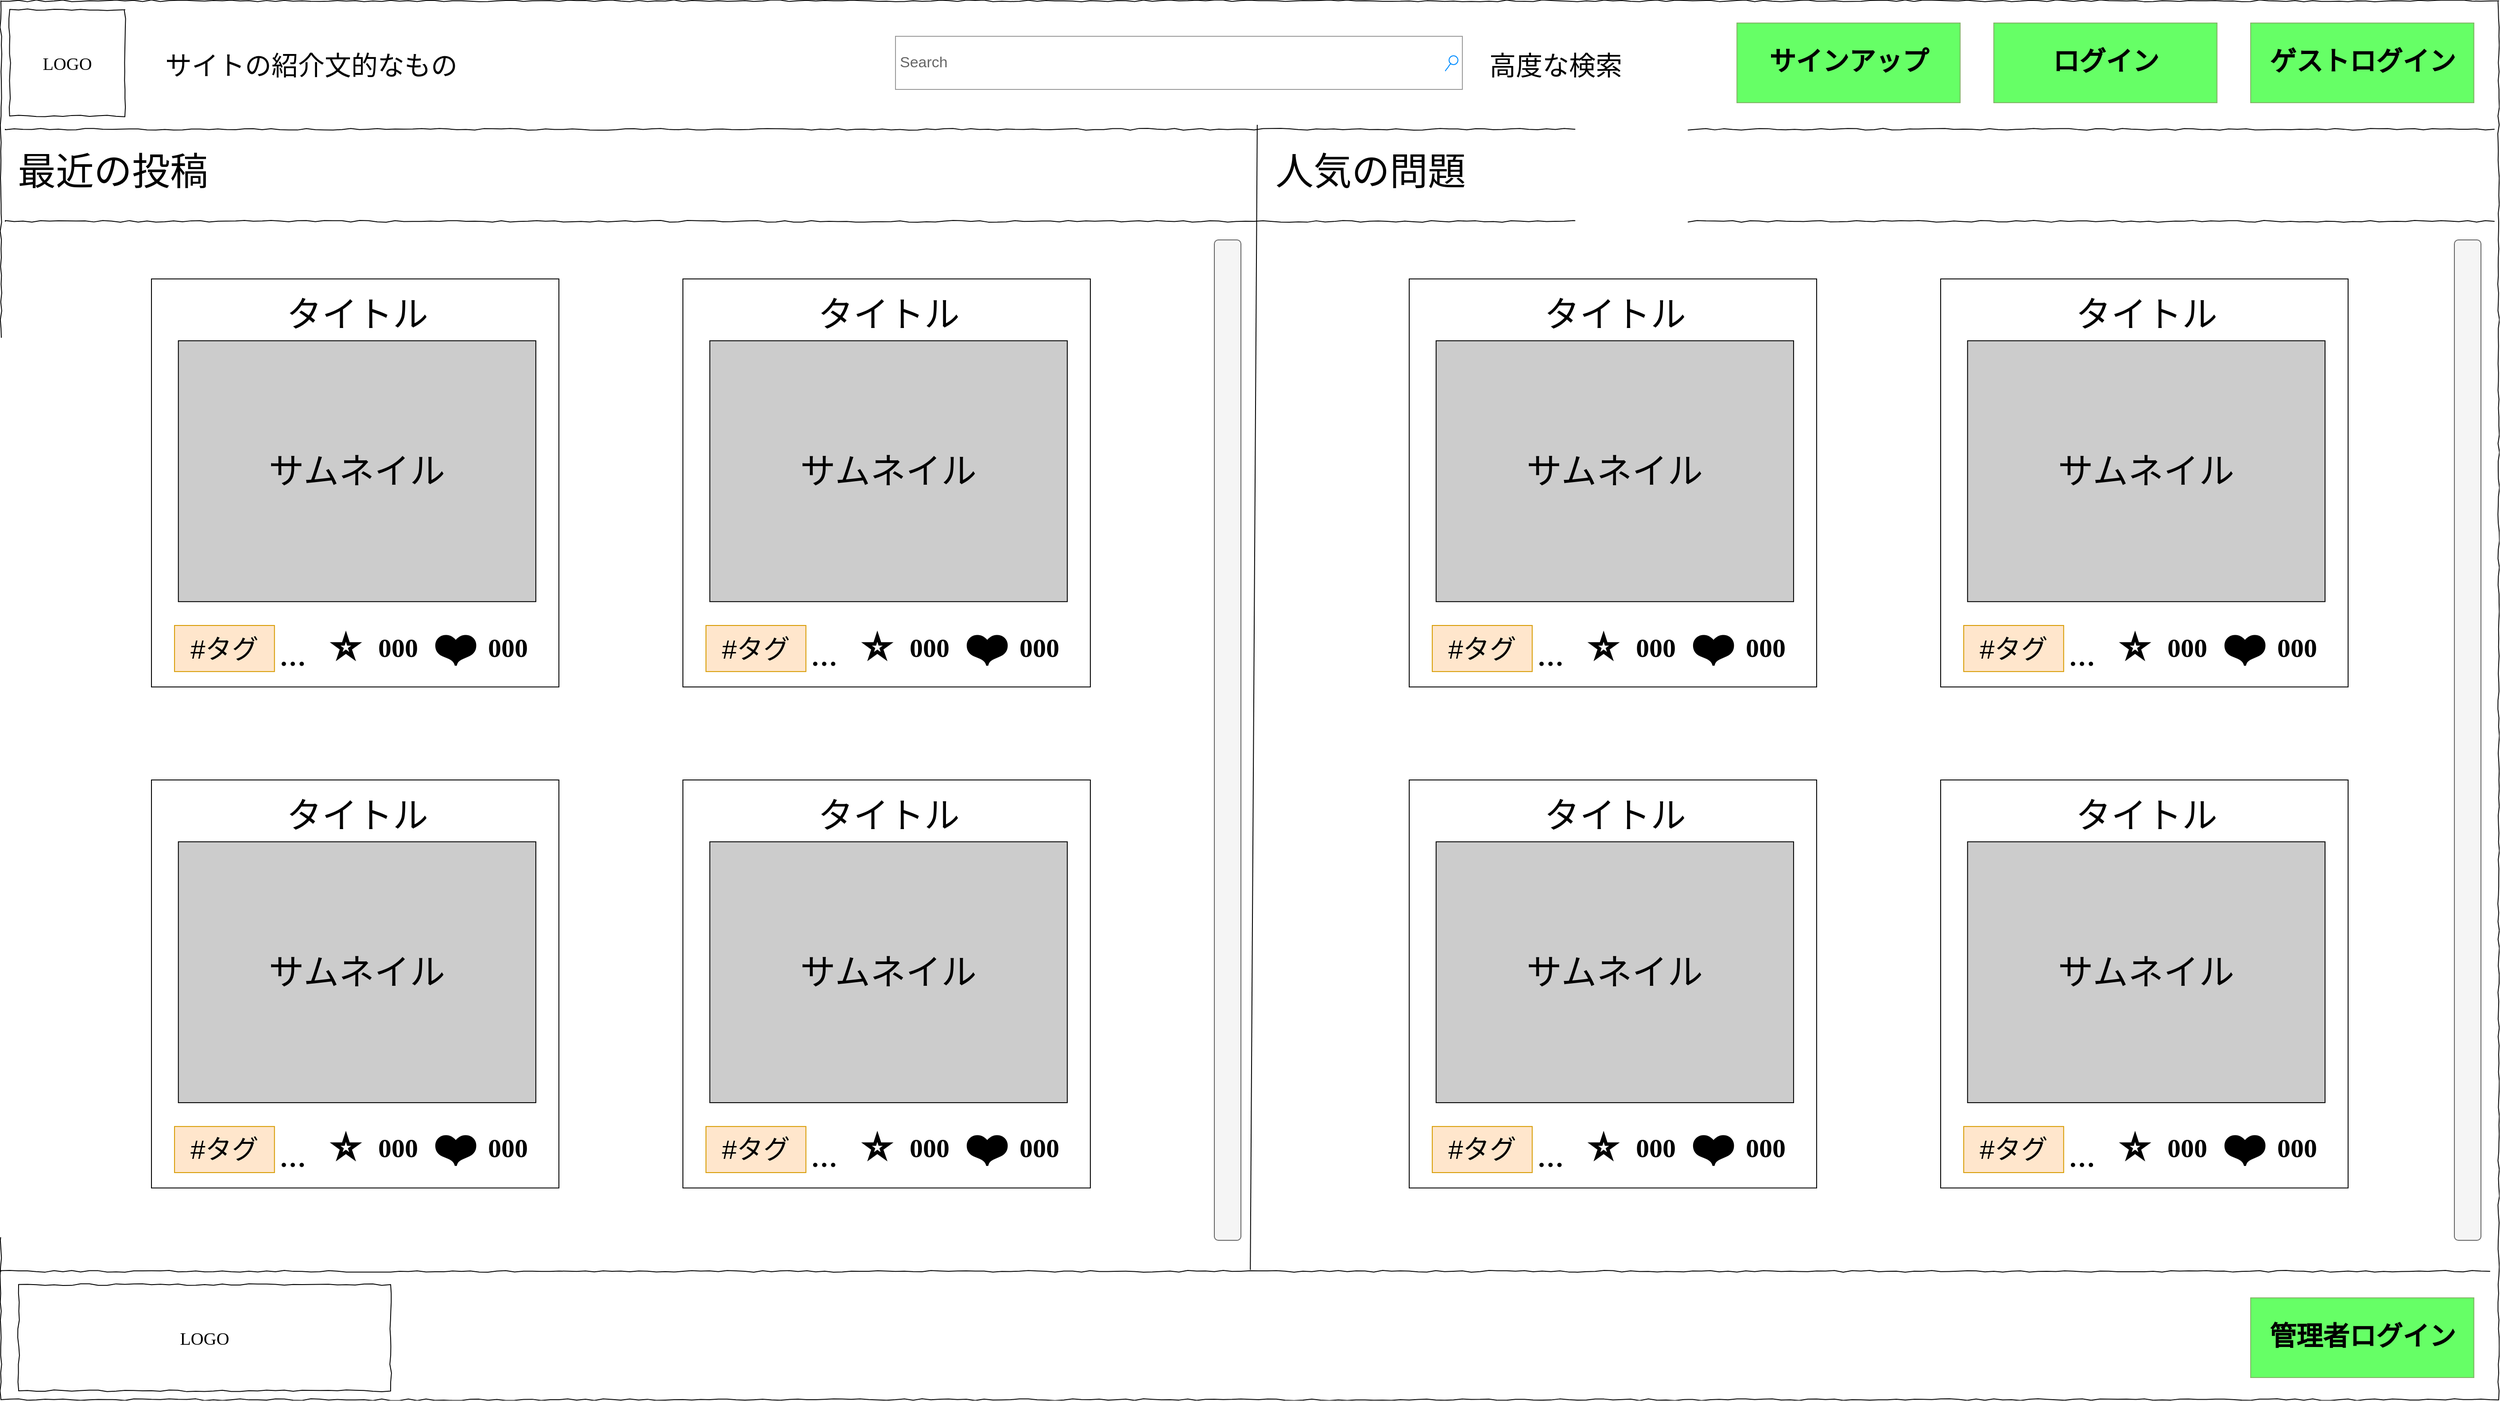 <mxfile version="13.10.4" type="device" pages="11"><diagram name="Top(未ログイン)" id="03018318-947c-dd8e-b7a3-06fadd420f32"><mxGraphModel dx="3464" dy="2016" grid="1" gridSize="10" guides="1" tooltips="1" connect="1" arrows="1" fold="1" page="1" pageScale="1" pageWidth="2873" pageHeight="1618" background="#ffffff" math="0" shadow="0"><root><mxCell id="0"/><mxCell id="1" parent="0"/><mxCell id="677b7b8949515195-1" value="" style="whiteSpace=wrap;html=1;rounded=0;shadow=0;labelBackgroundColor=none;strokeColor=#000000;strokeWidth=1;fillColor=none;fontFamily=Verdana;fontSize=12;fontColor=#000000;align=center;comic=1;" parent="1" vertex="1"><mxGeometry x="20" y="20" width="2820" height="1580" as="geometry"/></mxCell><mxCell id="677b7b8949515195-2" value="LOGO" style="whiteSpace=wrap;html=1;rounded=0;shadow=0;labelBackgroundColor=none;strokeWidth=1;fontFamily=Verdana;fontSize=20;align=center;comic=1;" parent="1" vertex="1"><mxGeometry x="30" y="30" width="130" height="120" as="geometry"/></mxCell><mxCell id="677b7b8949515195-3" value="Search" style="strokeWidth=1;shadow=0;dashed=0;align=center;html=1;shape=mxgraph.mockup.forms.searchBox;strokeColor=#999999;mainText=;strokeColor2=#008cff;fontColor=#666666;fontSize=17;align=left;spacingLeft=3;rounded=0;labelBackgroundColor=none;comic=1;" parent="1" vertex="1"><mxGeometry x="1030" y="60" width="640" height="60" as="geometry"/></mxCell><mxCell id="677b7b8949515195-9" value="" style="line;strokeWidth=1;html=1;rounded=0;shadow=0;labelBackgroundColor=none;fillColor=none;fontFamily=Verdana;fontSize=14;fontColor=#000000;align=center;comic=1;" parent="1" vertex="1"><mxGeometry x="25" y="160" width="2810" height="10" as="geometry"/></mxCell><mxCell id="GcTk1rRVJrnMblQjasuh-4" value="ゲストログイン" style="text;html=1;points=[];align=center;verticalAlign=middle;spacingTop=-4;fontSize=30;fontFamily=Tahoma;strokeColor=#82b366;fillColor=#66FF66;fontStyle=1" parent="1" vertex="1"><mxGeometry x="2560" y="45" width="252" height="90" as="geometry"/></mxCell><mxCell id="GcTk1rRVJrnMblQjasuh-6" value="高度な検索" style="text;html=1;points=[];align=center;verticalAlign=middle;spacingTop=-4;fontSize=30;fontFamily=Verdana;" parent="1" vertex="1"><mxGeometry x="1680" y="65" width="190" height="60" as="geometry"/></mxCell><mxCell id="GcTk1rRVJrnMblQjasuh-8" value="最近の投稿" style="text;html=1;points=[];align=center;verticalAlign=middle;spacingTop=-4;fontSize=43;fontFamily=Verdana;" parent="1" vertex="1"><mxGeometry x="71" y="190" width="150" height="50" as="geometry"/></mxCell><mxCell id="GcTk1rRVJrnMblQjasuh-21" value="" style="endArrow=none;html=1;fontSize=22;entryX=0.503;entryY=0;entryDx=0;entryDy=0;entryPerimeter=0;exitX=0.502;exitY=0.333;exitDx=0;exitDy=0;exitPerimeter=0;" parent="1" source="jHW8DVLYbHMHnIfw0Tmi-69" target="677b7b8949515195-9" edge="1"><mxGeometry width="50" height="50" relative="1" as="geometry"><mxPoint x="1439" y="1590" as="sourcePoint"/><mxPoint x="1438.43" y="300" as="targetPoint"/></mxGeometry></mxCell><mxCell id="LnZdSczlNtPRI2hDzyQh-1" value="サイトの紹介文的なもの" style="text;html=1;points=[];align=center;verticalAlign=middle;spacingTop=-4;fontSize=30;fontFamily=Verdana;" parent="1" vertex="1"><mxGeometry x="180" y="60" width="380" height="70" as="geometry"/></mxCell><mxCell id="jHW8DVLYbHMHnIfw0Tmi-7" value="ログイン" style="text;html=1;points=[];align=center;verticalAlign=middle;spacingTop=-4;fontSize=30;fontFamily=Tahoma;strokeColor=#82b366;fillColor=#66FF66;fontStyle=1" parent="1" vertex="1"><mxGeometry x="2270" y="45" width="252" height="90" as="geometry"/></mxCell><mxCell id="jHW8DVLYbHMHnIfw0Tmi-8" value="サインアップ" style="text;html=1;points=[];align=center;verticalAlign=middle;spacingTop=-4;fontSize=30;fontFamily=Tahoma;strokeColor=#82b366;fillColor=#66FF66;fontStyle=1" parent="1" vertex="1"><mxGeometry x="1980" y="45" width="252" height="90" as="geometry"/></mxCell><mxCell id="jHW8DVLYbHMHnIfw0Tmi-29" value="人気の問題" style="text;html=1;points=[];align=center;verticalAlign=middle;spacingTop=-4;fontSize=43;fontFamily=Verdana;" parent="1" vertex="1"><mxGeometry x="1491" y="190" width="150" height="50" as="geometry"/></mxCell><mxCell id="jHW8DVLYbHMHnIfw0Tmi-69" value="" style="line;strokeWidth=1;html=1;rounded=0;shadow=0;labelBackgroundColor=none;fillColor=none;fontFamily=Verdana;fontSize=14;fontColor=#000000;align=center;comic=1;" parent="1" vertex="1"><mxGeometry x="20" y="1450" width="2810" height="10" as="geometry"/></mxCell><mxCell id="ZNo_hmBC2GWhF8q9Rlvb-1" value="LOGO" style="whiteSpace=wrap;html=1;rounded=0;shadow=0;labelBackgroundColor=none;strokeWidth=1;fontFamily=Verdana;fontSize=20;align=center;comic=1;" parent="1" vertex="1"><mxGeometry x="40" y="1470" width="420" height="120" as="geometry"/></mxCell><mxCell id="ZNo_hmBC2GWhF8q9Rlvb-2" value="管理者ログイン" style="text;html=1;points=[];align=center;verticalAlign=middle;spacingTop=-4;fontSize=30;fontFamily=Tahoma;strokeColor=#82b366;fillColor=#66FF66;fontStyle=1" parent="1" vertex="1"><mxGeometry x="2560" y="1485" width="252" height="90" as="geometry"/></mxCell><mxCell id="ZNo_hmBC2GWhF8q9Rlvb-36" value="" style="line;strokeWidth=1;html=1;rounded=0;shadow=0;labelBackgroundColor=none;fillColor=none;fontFamily=Verdana;fontSize=14;fontColor=#000000;align=center;comic=1;" parent="1" vertex="1"><mxGeometry x="25" y="264" width="2810" height="10" as="geometry"/></mxCell><mxCell id="ZNo_hmBC2GWhF8q9Rlvb-38" value="" style="rounded=1;whiteSpace=wrap;html=1;fillColor=#f5f5f5;strokeColor=#666666;fontColor=#333333;" parent="1" vertex="1"><mxGeometry x="1390" y="290" width="30" height="1130" as="geometry"/></mxCell><mxCell id="ZNo_hmBC2GWhF8q9Rlvb-40" value="" style="rounded=1;whiteSpace=wrap;html=1;fillColor=#f5f5f5;strokeColor=#666666;fontColor=#333333;" parent="1" vertex="1"><mxGeometry x="2790" y="290" width="30" height="1130" as="geometry"/></mxCell><mxCell id="zJjODEbw68OH32yXWp7u-1" value="" style="group" parent="1" vertex="1" connectable="0"><mxGeometry x="190.0" y="334.07" width="460" height="460.86" as="geometry"/></mxCell><mxCell id="zJjODEbw68OH32yXWp7u-2" value="" style="rounded=0;whiteSpace=wrap;html=1;fillColor=none;fontSize=15;align=center;" parent="zJjODEbw68OH32yXWp7u-1" vertex="1"><mxGeometry width="460" height="460.86" as="geometry"/></mxCell><mxCell id="zJjODEbw68OH32yXWp7u-3" value="タイトル" style="text;html=1;points=[];align=center;verticalAlign=middle;spacingTop=-4;fontSize=40;fontFamily=Verdana;" parent="zJjODEbw68OH32yXWp7u-1" vertex="1"><mxGeometry x="30.091" y="13.965" width="403.871" height="55.859" as="geometry"/></mxCell><mxCell id="zJjODEbw68OH32yXWp7u-4" value="#タグ" style="rounded=1;whiteSpace=wrap;html=1;fillColor=#ffe6cc;fontSize=30;align=center;arcSize=0;strokeColor=#d79b00;" parent="zJjODEbw68OH32yXWp7u-1" vertex="1"><mxGeometry x="26.038" y="391.427" width="112.83" height="52.075" as="geometry"/></mxCell><mxCell id="zJjODEbw68OH32yXWp7u-5" value="…" style="text;html=1;points=[];align=center;verticalAlign=middle;spacingTop=-4;fontSize=30;fontFamily=Verdana;fontStyle=1" parent="zJjODEbw68OH32yXWp7u-1" vertex="1"><mxGeometry x="129.321" y="395.845" width="60.173" height="65.015" as="geometry"/></mxCell><mxCell id="zJjODEbw68OH32yXWp7u-6" value="サムネイル" style="rounded=0;whiteSpace=wrap;html=1;fontFamily=Tahoma;fontSize=40;align=center;fillColor=#CCCCCC;" parent="zJjODEbw68OH32yXWp7u-1" vertex="1"><mxGeometry x="30.377" y="69.823" width="403.585" height="294.699" as="geometry"/></mxCell><mxCell id="zJjODEbw68OH32yXWp7u-7" value="❤️" style="text;html=1;points=[];align=center;verticalAlign=middle;spacingTop=-4;fontSize=50;fontFamily=Verdana;fontStyle=1" parent="zJjODEbw68OH32yXWp7u-1" vertex="1"><mxGeometry x="311.585" y="384.961" width="60.173" height="65.015" as="geometry"/></mxCell><mxCell id="zJjODEbw68OH32yXWp7u-8" value="000" style="text;html=1;points=[];align=center;verticalAlign=middle;spacingTop=-4;fontSize=30;fontFamily=Verdana;fontStyle=1" parent="zJjODEbw68OH32yXWp7u-1" vertex="1"><mxGeometry x="371.758" y="384.961" width="60.173" height="65.015" as="geometry"/></mxCell><mxCell id="zJjODEbw68OH32yXWp7u-9" value="⭐️" style="text;html=1;points=[];align=center;verticalAlign=middle;spacingTop=-4;fontSize=50;fontFamily=Verdana;fontStyle=1" parent="zJjODEbw68OH32yXWp7u-1" vertex="1"><mxGeometry x="187.767" y="384.961" width="60.173" height="65.015" as="geometry"/></mxCell><mxCell id="zJjODEbw68OH32yXWp7u-10" value="000" style="text;html=1;points=[];align=center;verticalAlign=middle;spacingTop=-4;fontSize=30;fontFamily=Verdana;fontStyle=1" parent="zJjODEbw68OH32yXWp7u-1" vertex="1"><mxGeometry x="247.94" y="384.961" width="60.173" height="65.015" as="geometry"/></mxCell><mxCell id="zJjODEbw68OH32yXWp7u-11" value="" style="group" parent="1" vertex="1" connectable="0"><mxGeometry x="790" y="334.07" width="460" height="460.86" as="geometry"/></mxCell><mxCell id="zJjODEbw68OH32yXWp7u-12" value="" style="rounded=0;whiteSpace=wrap;html=1;fillColor=none;fontSize=15;align=center;" parent="zJjODEbw68OH32yXWp7u-11" vertex="1"><mxGeometry width="460" height="460.86" as="geometry"/></mxCell><mxCell id="zJjODEbw68OH32yXWp7u-13" value="タイトル" style="text;html=1;points=[];align=center;verticalAlign=middle;spacingTop=-4;fontSize=40;fontFamily=Verdana;" parent="zJjODEbw68OH32yXWp7u-11" vertex="1"><mxGeometry x="30.091" y="13.965" width="403.871" height="55.859" as="geometry"/></mxCell><mxCell id="zJjODEbw68OH32yXWp7u-14" value="#タグ" style="rounded=1;whiteSpace=wrap;html=1;fillColor=#ffe6cc;fontSize=30;align=center;arcSize=0;strokeColor=#d79b00;" parent="zJjODEbw68OH32yXWp7u-11" vertex="1"><mxGeometry x="26.038" y="391.427" width="112.83" height="52.075" as="geometry"/></mxCell><mxCell id="zJjODEbw68OH32yXWp7u-15" value="…" style="text;html=1;points=[];align=center;verticalAlign=middle;spacingTop=-4;fontSize=30;fontFamily=Verdana;fontStyle=1" parent="zJjODEbw68OH32yXWp7u-11" vertex="1"><mxGeometry x="129.321" y="395.845" width="60.173" height="65.015" as="geometry"/></mxCell><mxCell id="zJjODEbw68OH32yXWp7u-16" value="サムネイル" style="rounded=0;whiteSpace=wrap;html=1;fontFamily=Tahoma;fontSize=40;align=center;fillColor=#CCCCCC;" parent="zJjODEbw68OH32yXWp7u-11" vertex="1"><mxGeometry x="30.377" y="69.823" width="403.585" height="294.699" as="geometry"/></mxCell><mxCell id="zJjODEbw68OH32yXWp7u-17" value="❤️" style="text;html=1;points=[];align=center;verticalAlign=middle;spacingTop=-4;fontSize=50;fontFamily=Verdana;fontStyle=1" parent="zJjODEbw68OH32yXWp7u-11" vertex="1"><mxGeometry x="311.585" y="384.961" width="60.173" height="65.015" as="geometry"/></mxCell><mxCell id="zJjODEbw68OH32yXWp7u-18" value="000" style="text;html=1;points=[];align=center;verticalAlign=middle;spacingTop=-4;fontSize=30;fontFamily=Verdana;fontStyle=1" parent="zJjODEbw68OH32yXWp7u-11" vertex="1"><mxGeometry x="371.758" y="384.961" width="60.173" height="65.015" as="geometry"/></mxCell><mxCell id="zJjODEbw68OH32yXWp7u-19" value="⭐️" style="text;html=1;points=[];align=center;verticalAlign=middle;spacingTop=-4;fontSize=50;fontFamily=Verdana;fontStyle=1" parent="zJjODEbw68OH32yXWp7u-11" vertex="1"><mxGeometry x="187.767" y="384.961" width="60.173" height="65.015" as="geometry"/></mxCell><mxCell id="zJjODEbw68OH32yXWp7u-20" value="000" style="text;html=1;points=[];align=center;verticalAlign=middle;spacingTop=-4;fontSize=30;fontFamily=Verdana;fontStyle=1" parent="zJjODEbw68OH32yXWp7u-11" vertex="1"><mxGeometry x="247.94" y="384.961" width="60.173" height="65.015" as="geometry"/></mxCell><mxCell id="zJjODEbw68OH32yXWp7u-21" value="" style="group" parent="1" vertex="1" connectable="0"><mxGeometry x="190.0" y="900" width="460" height="460.86" as="geometry"/></mxCell><mxCell id="zJjODEbw68OH32yXWp7u-22" value="" style="rounded=0;whiteSpace=wrap;html=1;fillColor=none;fontSize=15;align=center;" parent="zJjODEbw68OH32yXWp7u-21" vertex="1"><mxGeometry width="460" height="460.86" as="geometry"/></mxCell><mxCell id="zJjODEbw68OH32yXWp7u-23" value="タイトル" style="text;html=1;points=[];align=center;verticalAlign=middle;spacingTop=-4;fontSize=40;fontFamily=Verdana;" parent="zJjODEbw68OH32yXWp7u-21" vertex="1"><mxGeometry x="30.091" y="13.965" width="403.871" height="55.859" as="geometry"/></mxCell><mxCell id="zJjODEbw68OH32yXWp7u-24" value="#タグ" style="rounded=1;whiteSpace=wrap;html=1;fillColor=#ffe6cc;fontSize=30;align=center;arcSize=0;strokeColor=#d79b00;" parent="zJjODEbw68OH32yXWp7u-21" vertex="1"><mxGeometry x="26.038" y="391.427" width="112.83" height="52.075" as="geometry"/></mxCell><mxCell id="zJjODEbw68OH32yXWp7u-25" value="…" style="text;html=1;points=[];align=center;verticalAlign=middle;spacingTop=-4;fontSize=30;fontFamily=Verdana;fontStyle=1" parent="zJjODEbw68OH32yXWp7u-21" vertex="1"><mxGeometry x="129.321" y="395.845" width="60.173" height="65.015" as="geometry"/></mxCell><mxCell id="zJjODEbw68OH32yXWp7u-26" value="サムネイル" style="rounded=0;whiteSpace=wrap;html=1;fontFamily=Tahoma;fontSize=40;align=center;fillColor=#CCCCCC;" parent="zJjODEbw68OH32yXWp7u-21" vertex="1"><mxGeometry x="30.377" y="69.823" width="403.585" height="294.699" as="geometry"/></mxCell><mxCell id="zJjODEbw68OH32yXWp7u-27" value="❤️" style="text;html=1;points=[];align=center;verticalAlign=middle;spacingTop=-4;fontSize=50;fontFamily=Verdana;fontStyle=1" parent="zJjODEbw68OH32yXWp7u-21" vertex="1"><mxGeometry x="311.585" y="384.961" width="60.173" height="65.015" as="geometry"/></mxCell><mxCell id="zJjODEbw68OH32yXWp7u-28" value="000" style="text;html=1;points=[];align=center;verticalAlign=middle;spacingTop=-4;fontSize=30;fontFamily=Verdana;fontStyle=1" parent="zJjODEbw68OH32yXWp7u-21" vertex="1"><mxGeometry x="371.758" y="384.961" width="60.173" height="65.015" as="geometry"/></mxCell><mxCell id="zJjODEbw68OH32yXWp7u-29" value="⭐️" style="text;html=1;points=[];align=center;verticalAlign=middle;spacingTop=-4;fontSize=50;fontFamily=Verdana;fontStyle=1" parent="zJjODEbw68OH32yXWp7u-21" vertex="1"><mxGeometry x="187.767" y="384.961" width="60.173" height="65.015" as="geometry"/></mxCell><mxCell id="zJjODEbw68OH32yXWp7u-30" value="000" style="text;html=1;points=[];align=center;verticalAlign=middle;spacingTop=-4;fontSize=30;fontFamily=Verdana;fontStyle=1" parent="zJjODEbw68OH32yXWp7u-21" vertex="1"><mxGeometry x="247.94" y="384.961" width="60.173" height="65.015" as="geometry"/></mxCell><mxCell id="zJjODEbw68OH32yXWp7u-31" value="" style="group" parent="1" vertex="1" connectable="0"><mxGeometry x="790" y="900" width="460" height="460.86" as="geometry"/></mxCell><mxCell id="zJjODEbw68OH32yXWp7u-32" value="" style="rounded=0;whiteSpace=wrap;html=1;fillColor=none;fontSize=15;align=center;" parent="zJjODEbw68OH32yXWp7u-31" vertex="1"><mxGeometry width="460" height="460.86" as="geometry"/></mxCell><mxCell id="zJjODEbw68OH32yXWp7u-33" value="タイトル" style="text;html=1;points=[];align=center;verticalAlign=middle;spacingTop=-4;fontSize=40;fontFamily=Verdana;" parent="zJjODEbw68OH32yXWp7u-31" vertex="1"><mxGeometry x="30.091" y="13.965" width="403.871" height="55.859" as="geometry"/></mxCell><mxCell id="zJjODEbw68OH32yXWp7u-34" value="#タグ" style="rounded=1;whiteSpace=wrap;html=1;fillColor=#ffe6cc;fontSize=30;align=center;arcSize=0;strokeColor=#d79b00;" parent="zJjODEbw68OH32yXWp7u-31" vertex="1"><mxGeometry x="26.038" y="391.427" width="112.83" height="52.075" as="geometry"/></mxCell><mxCell id="zJjODEbw68OH32yXWp7u-35" value="…" style="text;html=1;points=[];align=center;verticalAlign=middle;spacingTop=-4;fontSize=30;fontFamily=Verdana;fontStyle=1" parent="zJjODEbw68OH32yXWp7u-31" vertex="1"><mxGeometry x="129.321" y="395.845" width="60.173" height="65.015" as="geometry"/></mxCell><mxCell id="zJjODEbw68OH32yXWp7u-36" value="サムネイル" style="rounded=0;whiteSpace=wrap;html=1;fontFamily=Tahoma;fontSize=40;align=center;fillColor=#CCCCCC;" parent="zJjODEbw68OH32yXWp7u-31" vertex="1"><mxGeometry x="30.377" y="69.823" width="403.585" height="294.699" as="geometry"/></mxCell><mxCell id="zJjODEbw68OH32yXWp7u-37" value="❤️" style="text;html=1;points=[];align=center;verticalAlign=middle;spacingTop=-4;fontSize=50;fontFamily=Verdana;fontStyle=1" parent="zJjODEbw68OH32yXWp7u-31" vertex="1"><mxGeometry x="311.585" y="384.961" width="60.173" height="65.015" as="geometry"/></mxCell><mxCell id="zJjODEbw68OH32yXWp7u-38" value="000" style="text;html=1;points=[];align=center;verticalAlign=middle;spacingTop=-4;fontSize=30;fontFamily=Verdana;fontStyle=1" parent="zJjODEbw68OH32yXWp7u-31" vertex="1"><mxGeometry x="371.758" y="384.961" width="60.173" height="65.015" as="geometry"/></mxCell><mxCell id="zJjODEbw68OH32yXWp7u-39" value="⭐️" style="text;html=1;points=[];align=center;verticalAlign=middle;spacingTop=-4;fontSize=50;fontFamily=Verdana;fontStyle=1" parent="zJjODEbw68OH32yXWp7u-31" vertex="1"><mxGeometry x="187.767" y="384.961" width="60.173" height="65.015" as="geometry"/></mxCell><mxCell id="zJjODEbw68OH32yXWp7u-40" value="000" style="text;html=1;points=[];align=center;verticalAlign=middle;spacingTop=-4;fontSize=30;fontFamily=Verdana;fontStyle=1" parent="zJjODEbw68OH32yXWp7u-31" vertex="1"><mxGeometry x="247.94" y="384.961" width="60.173" height="65.015" as="geometry"/></mxCell><mxCell id="zJjODEbw68OH32yXWp7u-41" value="" style="group" parent="1" vertex="1" connectable="0"><mxGeometry x="2210" y="334.07" width="460" height="460.86" as="geometry"/></mxCell><mxCell id="zJjODEbw68OH32yXWp7u-42" value="" style="rounded=0;whiteSpace=wrap;html=1;fillColor=none;fontSize=15;align=center;" parent="zJjODEbw68OH32yXWp7u-41" vertex="1"><mxGeometry width="460" height="460.86" as="geometry"/></mxCell><mxCell id="zJjODEbw68OH32yXWp7u-43" value="タイトル" style="text;html=1;points=[];align=center;verticalAlign=middle;spacingTop=-4;fontSize=40;fontFamily=Verdana;" parent="zJjODEbw68OH32yXWp7u-41" vertex="1"><mxGeometry x="30.091" y="13.965" width="403.871" height="55.859" as="geometry"/></mxCell><mxCell id="zJjODEbw68OH32yXWp7u-44" value="#タグ" style="rounded=1;whiteSpace=wrap;html=1;fillColor=#ffe6cc;fontSize=30;align=center;arcSize=0;strokeColor=#d79b00;" parent="zJjODEbw68OH32yXWp7u-41" vertex="1"><mxGeometry x="26.038" y="391.427" width="112.83" height="52.075" as="geometry"/></mxCell><mxCell id="zJjODEbw68OH32yXWp7u-45" value="…" style="text;html=1;points=[];align=center;verticalAlign=middle;spacingTop=-4;fontSize=30;fontFamily=Verdana;fontStyle=1" parent="zJjODEbw68OH32yXWp7u-41" vertex="1"><mxGeometry x="129.321" y="395.845" width="60.173" height="65.015" as="geometry"/></mxCell><mxCell id="zJjODEbw68OH32yXWp7u-46" value="サムネイル" style="rounded=0;whiteSpace=wrap;html=1;fontFamily=Tahoma;fontSize=40;align=center;fillColor=#CCCCCC;" parent="zJjODEbw68OH32yXWp7u-41" vertex="1"><mxGeometry x="30.377" y="69.823" width="403.585" height="294.699" as="geometry"/></mxCell><mxCell id="zJjODEbw68OH32yXWp7u-47" value="❤️" style="text;html=1;points=[];align=center;verticalAlign=middle;spacingTop=-4;fontSize=50;fontFamily=Verdana;fontStyle=1" parent="zJjODEbw68OH32yXWp7u-41" vertex="1"><mxGeometry x="311.585" y="384.961" width="60.173" height="65.015" as="geometry"/></mxCell><mxCell id="zJjODEbw68OH32yXWp7u-48" value="000" style="text;html=1;points=[];align=center;verticalAlign=middle;spacingTop=-4;fontSize=30;fontFamily=Verdana;fontStyle=1" parent="zJjODEbw68OH32yXWp7u-41" vertex="1"><mxGeometry x="371.758" y="384.961" width="60.173" height="65.015" as="geometry"/></mxCell><mxCell id="zJjODEbw68OH32yXWp7u-49" value="⭐️" style="text;html=1;points=[];align=center;verticalAlign=middle;spacingTop=-4;fontSize=50;fontFamily=Verdana;fontStyle=1" parent="zJjODEbw68OH32yXWp7u-41" vertex="1"><mxGeometry x="187.767" y="384.961" width="60.173" height="65.015" as="geometry"/></mxCell><mxCell id="zJjODEbw68OH32yXWp7u-50" value="000" style="text;html=1;points=[];align=center;verticalAlign=middle;spacingTop=-4;fontSize=30;fontFamily=Verdana;fontStyle=1" parent="zJjODEbw68OH32yXWp7u-41" vertex="1"><mxGeometry x="247.94" y="384.961" width="60.173" height="65.015" as="geometry"/></mxCell><mxCell id="zJjODEbw68OH32yXWp7u-51" value="" style="group" parent="1" vertex="1" connectable="0"><mxGeometry x="1610" y="334.07" width="460" height="460.86" as="geometry"/></mxCell><mxCell id="zJjODEbw68OH32yXWp7u-52" value="" style="rounded=0;whiteSpace=wrap;html=1;fillColor=none;fontSize=15;align=center;" parent="zJjODEbw68OH32yXWp7u-51" vertex="1"><mxGeometry width="460" height="460.86" as="geometry"/></mxCell><mxCell id="zJjODEbw68OH32yXWp7u-53" value="タイトル" style="text;html=1;points=[];align=center;verticalAlign=middle;spacingTop=-4;fontSize=40;fontFamily=Verdana;" parent="zJjODEbw68OH32yXWp7u-51" vertex="1"><mxGeometry x="30.091" y="13.965" width="403.871" height="55.859" as="geometry"/></mxCell><mxCell id="zJjODEbw68OH32yXWp7u-54" value="#タグ" style="rounded=1;whiteSpace=wrap;html=1;fillColor=#ffe6cc;fontSize=30;align=center;arcSize=0;strokeColor=#d79b00;" parent="zJjODEbw68OH32yXWp7u-51" vertex="1"><mxGeometry x="26.038" y="391.427" width="112.83" height="52.075" as="geometry"/></mxCell><mxCell id="zJjODEbw68OH32yXWp7u-55" value="…" style="text;html=1;points=[];align=center;verticalAlign=middle;spacingTop=-4;fontSize=30;fontFamily=Verdana;fontStyle=1" parent="zJjODEbw68OH32yXWp7u-51" vertex="1"><mxGeometry x="129.321" y="395.845" width="60.173" height="65.015" as="geometry"/></mxCell><mxCell id="zJjODEbw68OH32yXWp7u-56" value="サムネイル" style="rounded=0;whiteSpace=wrap;html=1;fontFamily=Tahoma;fontSize=40;align=center;fillColor=#CCCCCC;" parent="zJjODEbw68OH32yXWp7u-51" vertex="1"><mxGeometry x="30.377" y="69.823" width="403.585" height="294.699" as="geometry"/></mxCell><mxCell id="zJjODEbw68OH32yXWp7u-57" value="❤️" style="text;html=1;points=[];align=center;verticalAlign=middle;spacingTop=-4;fontSize=50;fontFamily=Verdana;fontStyle=1" parent="zJjODEbw68OH32yXWp7u-51" vertex="1"><mxGeometry x="311.585" y="384.961" width="60.173" height="65.015" as="geometry"/></mxCell><mxCell id="zJjODEbw68OH32yXWp7u-58" value="000" style="text;html=1;points=[];align=center;verticalAlign=middle;spacingTop=-4;fontSize=30;fontFamily=Verdana;fontStyle=1" parent="zJjODEbw68OH32yXWp7u-51" vertex="1"><mxGeometry x="371.758" y="384.961" width="60.173" height="65.015" as="geometry"/></mxCell><mxCell id="zJjODEbw68OH32yXWp7u-59" value="⭐️" style="text;html=1;points=[];align=center;verticalAlign=middle;spacingTop=-4;fontSize=50;fontFamily=Verdana;fontStyle=1" parent="zJjODEbw68OH32yXWp7u-51" vertex="1"><mxGeometry x="187.767" y="384.961" width="60.173" height="65.015" as="geometry"/></mxCell><mxCell id="zJjODEbw68OH32yXWp7u-60" value="000" style="text;html=1;points=[];align=center;verticalAlign=middle;spacingTop=-4;fontSize=30;fontFamily=Verdana;fontStyle=1" parent="zJjODEbw68OH32yXWp7u-51" vertex="1"><mxGeometry x="247.94" y="384.961" width="60.173" height="65.015" as="geometry"/></mxCell><mxCell id="zJjODEbw68OH32yXWp7u-61" value="" style="group" parent="1" vertex="1" connectable="0"><mxGeometry x="1610" y="900" width="460" height="460.86" as="geometry"/></mxCell><mxCell id="zJjODEbw68OH32yXWp7u-62" value="" style="rounded=0;whiteSpace=wrap;html=1;fillColor=none;fontSize=15;align=center;" parent="zJjODEbw68OH32yXWp7u-61" vertex="1"><mxGeometry width="460" height="460.86" as="geometry"/></mxCell><mxCell id="zJjODEbw68OH32yXWp7u-63" value="タイトル" style="text;html=1;points=[];align=center;verticalAlign=middle;spacingTop=-4;fontSize=40;fontFamily=Verdana;" parent="zJjODEbw68OH32yXWp7u-61" vertex="1"><mxGeometry x="30.091" y="13.965" width="403.871" height="55.859" as="geometry"/></mxCell><mxCell id="zJjODEbw68OH32yXWp7u-64" value="#タグ" style="rounded=1;whiteSpace=wrap;html=1;fillColor=#ffe6cc;fontSize=30;align=center;arcSize=0;strokeColor=#d79b00;" parent="zJjODEbw68OH32yXWp7u-61" vertex="1"><mxGeometry x="26.038" y="391.427" width="112.83" height="52.075" as="geometry"/></mxCell><mxCell id="zJjODEbw68OH32yXWp7u-65" value="…" style="text;html=1;points=[];align=center;verticalAlign=middle;spacingTop=-4;fontSize=30;fontFamily=Verdana;fontStyle=1" parent="zJjODEbw68OH32yXWp7u-61" vertex="1"><mxGeometry x="129.321" y="395.845" width="60.173" height="65.015" as="geometry"/></mxCell><mxCell id="zJjODEbw68OH32yXWp7u-66" value="サムネイル" style="rounded=0;whiteSpace=wrap;html=1;fontFamily=Tahoma;fontSize=40;align=center;fillColor=#CCCCCC;" parent="zJjODEbw68OH32yXWp7u-61" vertex="1"><mxGeometry x="30.377" y="69.823" width="403.585" height="294.699" as="geometry"/></mxCell><mxCell id="zJjODEbw68OH32yXWp7u-67" value="❤️" style="text;html=1;points=[];align=center;verticalAlign=middle;spacingTop=-4;fontSize=50;fontFamily=Verdana;fontStyle=1" parent="zJjODEbw68OH32yXWp7u-61" vertex="1"><mxGeometry x="311.585" y="384.961" width="60.173" height="65.015" as="geometry"/></mxCell><mxCell id="zJjODEbw68OH32yXWp7u-68" value="000" style="text;html=1;points=[];align=center;verticalAlign=middle;spacingTop=-4;fontSize=30;fontFamily=Verdana;fontStyle=1" parent="zJjODEbw68OH32yXWp7u-61" vertex="1"><mxGeometry x="371.758" y="384.961" width="60.173" height="65.015" as="geometry"/></mxCell><mxCell id="zJjODEbw68OH32yXWp7u-69" value="⭐️" style="text;html=1;points=[];align=center;verticalAlign=middle;spacingTop=-4;fontSize=50;fontFamily=Verdana;fontStyle=1" parent="zJjODEbw68OH32yXWp7u-61" vertex="1"><mxGeometry x="187.767" y="384.961" width="60.173" height="65.015" as="geometry"/></mxCell><mxCell id="zJjODEbw68OH32yXWp7u-70" value="000" style="text;html=1;points=[];align=center;verticalAlign=middle;spacingTop=-4;fontSize=30;fontFamily=Verdana;fontStyle=1" parent="zJjODEbw68OH32yXWp7u-61" vertex="1"><mxGeometry x="247.94" y="384.961" width="60.173" height="65.015" as="geometry"/></mxCell><mxCell id="zJjODEbw68OH32yXWp7u-71" value="" style="group" parent="1" vertex="1" connectable="0"><mxGeometry x="2210" y="900" width="460" height="460.86" as="geometry"/></mxCell><mxCell id="zJjODEbw68OH32yXWp7u-72" value="" style="rounded=0;whiteSpace=wrap;html=1;fillColor=none;fontSize=15;align=center;" parent="zJjODEbw68OH32yXWp7u-71" vertex="1"><mxGeometry width="460" height="460.86" as="geometry"/></mxCell><mxCell id="zJjODEbw68OH32yXWp7u-73" value="タイトル" style="text;html=1;points=[];align=center;verticalAlign=middle;spacingTop=-4;fontSize=40;fontFamily=Verdana;" parent="zJjODEbw68OH32yXWp7u-71" vertex="1"><mxGeometry x="30.091" y="13.965" width="403.871" height="55.859" as="geometry"/></mxCell><mxCell id="zJjODEbw68OH32yXWp7u-74" value="#タグ" style="rounded=1;whiteSpace=wrap;html=1;fillColor=#ffe6cc;fontSize=30;align=center;arcSize=0;strokeColor=#d79b00;" parent="zJjODEbw68OH32yXWp7u-71" vertex="1"><mxGeometry x="26.038" y="391.427" width="112.83" height="52.075" as="geometry"/></mxCell><mxCell id="zJjODEbw68OH32yXWp7u-75" value="…" style="text;html=1;points=[];align=center;verticalAlign=middle;spacingTop=-4;fontSize=30;fontFamily=Verdana;fontStyle=1" parent="zJjODEbw68OH32yXWp7u-71" vertex="1"><mxGeometry x="129.321" y="395.845" width="60.173" height="65.015" as="geometry"/></mxCell><mxCell id="zJjODEbw68OH32yXWp7u-76" value="サムネイル" style="rounded=0;whiteSpace=wrap;html=1;fontFamily=Tahoma;fontSize=40;align=center;fillColor=#CCCCCC;" parent="zJjODEbw68OH32yXWp7u-71" vertex="1"><mxGeometry x="30.377" y="69.823" width="403.585" height="294.699" as="geometry"/></mxCell><mxCell id="zJjODEbw68OH32yXWp7u-77" value="❤️" style="text;html=1;points=[];align=center;verticalAlign=middle;spacingTop=-4;fontSize=50;fontFamily=Verdana;fontStyle=1" parent="zJjODEbw68OH32yXWp7u-71" vertex="1"><mxGeometry x="311.585" y="384.961" width="60.173" height="65.015" as="geometry"/></mxCell><mxCell id="zJjODEbw68OH32yXWp7u-78" value="000" style="text;html=1;points=[];align=center;verticalAlign=middle;spacingTop=-4;fontSize=30;fontFamily=Verdana;fontStyle=1" parent="zJjODEbw68OH32yXWp7u-71" vertex="1"><mxGeometry x="371.758" y="384.961" width="60.173" height="65.015" as="geometry"/></mxCell><mxCell id="zJjODEbw68OH32yXWp7u-79" value="⭐️" style="text;html=1;points=[];align=center;verticalAlign=middle;spacingTop=-4;fontSize=50;fontFamily=Verdana;fontStyle=1" parent="zJjODEbw68OH32yXWp7u-71" vertex="1"><mxGeometry x="187.767" y="384.961" width="60.173" height="65.015" as="geometry"/></mxCell><mxCell id="zJjODEbw68OH32yXWp7u-80" value="000" style="text;html=1;points=[];align=center;verticalAlign=middle;spacingTop=-4;fontSize=30;fontFamily=Verdana;fontStyle=1" parent="zJjODEbw68OH32yXWp7u-71" vertex="1"><mxGeometry x="247.94" y="384.961" width="60.173" height="65.015" as="geometry"/></mxCell></root></mxGraphModel></diagram><diagram name="Top(ログイン)" id="5mlkh1bvYpKfOE__y2R1"><mxGraphModel dx="3712" dy="2016" grid="1" gridSize="10" guides="1" tooltips="1" connect="1" arrows="1" fold="1" page="1" pageScale="1" pageWidth="2873" pageHeight="1618" background="#ffffff" math="0" shadow="0"><root><mxCell id="TK5nxroS9RBL6foXyy00-0"/><mxCell id="TK5nxroS9RBL6foXyy00-1" parent="TK5nxroS9RBL6foXyy00-0"/><mxCell id="TK5nxroS9RBL6foXyy00-2" value="" style="whiteSpace=wrap;html=1;rounded=0;shadow=0;labelBackgroundColor=none;strokeColor=#000000;strokeWidth=1;fillColor=none;fontFamily=Verdana;fontSize=12;fontColor=#000000;align=center;comic=1;" vertex="1" parent="TK5nxroS9RBL6foXyy00-1"><mxGeometry x="20" y="20" width="2820" height="1580" as="geometry"/></mxCell><mxCell id="TK5nxroS9RBL6foXyy00-3" value="LOGO" style="whiteSpace=wrap;html=1;rounded=0;shadow=0;labelBackgroundColor=none;strokeWidth=1;fontFamily=Verdana;fontSize=20;align=center;comic=1;" vertex="1" parent="TK5nxroS9RBL6foXyy00-1"><mxGeometry x="30" y="30" width="130" height="120" as="geometry"/></mxCell><mxCell id="TK5nxroS9RBL6foXyy00-4" value="Search" style="strokeWidth=1;shadow=0;dashed=0;align=center;html=1;shape=mxgraph.mockup.forms.searchBox;strokeColor=#999999;mainText=;strokeColor2=#008cff;fontColor=#666666;fontSize=17;align=left;spacingLeft=3;rounded=0;labelBackgroundColor=none;comic=1;" vertex="1" parent="TK5nxroS9RBL6foXyy00-1"><mxGeometry x="1030" y="60" width="640" height="60" as="geometry"/></mxCell><mxCell id="TK5nxroS9RBL6foXyy00-5" value="" style="line;strokeWidth=1;html=1;rounded=0;shadow=0;labelBackgroundColor=none;fillColor=none;fontFamily=Verdana;fontSize=14;fontColor=#000000;align=center;comic=1;" vertex="1" parent="TK5nxroS9RBL6foXyy00-1"><mxGeometry x="25" y="160" width="2810" height="10" as="geometry"/></mxCell><mxCell id="TK5nxroS9RBL6foXyy00-7" value="高度な検索" style="text;html=1;points=[];align=center;verticalAlign=middle;spacingTop=-4;fontSize=30;fontFamily=Verdana;" vertex="1" parent="TK5nxroS9RBL6foXyy00-1"><mxGeometry x="1680" y="65" width="190" height="60" as="geometry"/></mxCell><mxCell id="TK5nxroS9RBL6foXyy00-8" value="フォローしているユーザーの最新投稿" style="text;html=1;points=[];align=center;verticalAlign=middle;spacingTop=-4;fontSize=43;fontFamily=Verdana;" vertex="1" parent="TK5nxroS9RBL6foXyy00-1"><mxGeometry x="30" y="190" width="769" height="50" as="geometry"/></mxCell><mxCell id="TK5nxroS9RBL6foXyy00-17" value="" style="endArrow=none;html=1;fontSize=22;entryX=0.503;entryY=0;entryDx=0;entryDy=0;entryPerimeter=0;exitX=0.502;exitY=0.333;exitDx=0;exitDy=0;exitPerimeter=0;" edge="1" parent="TK5nxroS9RBL6foXyy00-1" source="TK5nxroS9RBL6foXyy00-22" target="TK5nxroS9RBL6foXyy00-5"><mxGeometry width="50" height="50" relative="1" as="geometry"><mxPoint x="1439" y="1590" as="sourcePoint"/><mxPoint x="1438.43" y="300" as="targetPoint"/></mxGeometry></mxCell><mxCell id="TK5nxroS9RBL6foXyy00-18" value="サイトの紹介文的なもの" style="text;html=1;points=[];align=center;verticalAlign=middle;spacingTop=-4;fontSize=30;fontFamily=Verdana;" vertex="1" parent="TK5nxroS9RBL6foXyy00-1"><mxGeometry x="180" y="60" width="380" height="70" as="geometry"/></mxCell><mxCell id="TK5nxroS9RBL6foXyy00-19" value="ログアウト" style="text;html=1;points=[];align=center;verticalAlign=middle;spacingTop=-4;fontSize=30;fontFamily=Tahoma;strokeColor=#82b366;fontStyle=1;fillColor=#99FF99;" vertex="1" parent="TK5nxroS9RBL6foXyy00-1"><mxGeometry x="2400" y="50" width="252" height="90" as="geometry"/></mxCell><mxCell id="TK5nxroS9RBL6foXyy00-21" value="人気の問題" style="text;html=1;points=[];align=center;verticalAlign=middle;spacingTop=-4;fontSize=43;fontFamily=Verdana;" vertex="1" parent="TK5nxroS9RBL6foXyy00-1"><mxGeometry x="1491" y="190" width="150" height="50" as="geometry"/></mxCell><mxCell id="TK5nxroS9RBL6foXyy00-22" value="" style="line;strokeWidth=1;html=1;rounded=0;shadow=0;labelBackgroundColor=none;fillColor=none;fontFamily=Verdana;fontSize=14;fontColor=#000000;align=center;comic=1;" vertex="1" parent="TK5nxroS9RBL6foXyy00-1"><mxGeometry x="20" y="1450" width="2810" height="10" as="geometry"/></mxCell><mxCell id="TK5nxroS9RBL6foXyy00-47" value="LOGO" style="whiteSpace=wrap;html=1;rounded=0;shadow=0;labelBackgroundColor=none;strokeWidth=1;fontFamily=Verdana;fontSize=20;align=center;comic=1;" vertex="1" parent="TK5nxroS9RBL6foXyy00-1"><mxGeometry x="40" y="1470" width="420" height="120" as="geometry"/></mxCell><mxCell id="TK5nxroS9RBL6foXyy00-48" value="管理者ログイン" style="text;html=1;points=[];align=center;verticalAlign=middle;spacingTop=-4;fontSize=30;fontFamily=Tahoma;strokeColor=#82b366;fontStyle=1;fillColor=#99FF99;" vertex="1" parent="TK5nxroS9RBL6foXyy00-1"><mxGeometry x="2560" y="1485" width="252" height="90" as="geometry"/></mxCell><mxCell id="TK5nxroS9RBL6foXyy00-81" value="" style="line;strokeWidth=1;html=1;rounded=0;shadow=0;labelBackgroundColor=none;fillColor=none;fontFamily=Verdana;fontSize=14;fontColor=#000000;align=center;comic=1;" vertex="1" parent="TK5nxroS9RBL6foXyy00-1"><mxGeometry x="25" y="264" width="2810" height="10" as="geometry"/></mxCell><mxCell id="TK5nxroS9RBL6foXyy00-82" value="" style="rounded=1;whiteSpace=wrap;html=1;fillColor=#f5f5f5;strokeColor=#666666;fontColor=#333333;" vertex="1" parent="TK5nxroS9RBL6foXyy00-1"><mxGeometry x="1390" y="290" width="30" height="1130" as="geometry"/></mxCell><mxCell id="TK5nxroS9RBL6foXyy00-83" value="" style="rounded=1;whiteSpace=wrap;html=1;fillColor=#f5f5f5;strokeColor=#666666;fontColor=#333333;" vertex="1" parent="TK5nxroS9RBL6foXyy00-1"><mxGeometry x="2790" y="290" width="30" height="1130" as="geometry"/></mxCell><mxCell id="TK5nxroS9RBL6foXyy00-84" value="新規投稿" style="text;html=1;points=[];align=center;verticalAlign=middle;spacingTop=-4;fontSize=30;fontFamily=Tahoma;strokeColor=#82b366;fontStyle=1;fillColor=#99FF99;" vertex="1" parent="TK5nxroS9RBL6foXyy00-1"><mxGeometry x="2110" y="50" width="252" height="90" as="geometry"/></mxCell><mxCell id="TK5nxroS9RBL6foXyy00-85" value="ユーザー&lt;br style=&quot;font-size: 20px;&quot;&gt;サムネイル" style="ellipse;whiteSpace=wrap;html=1;aspect=fixed;strokeColor=#666666;fontColor=#333333;fillColor=#99FFFF;fontSize=20;" vertex="1" parent="TK5nxroS9RBL6foXyy00-1"><mxGeometry x="2690" y="30" width="122" height="122" as="geometry"/></mxCell><mxCell id="TK5nxroS9RBL6foXyy00-91" value="全体の最新投稿" style="text;html=1;points=[];align=center;verticalAlign=middle;spacingTop=-4;fontSize=30;fontFamily=Verdana;" vertex="1" parent="TK5nxroS9RBL6foXyy00-1"><mxGeometry x="810" y="180" width="220" height="70" as="geometry"/></mxCell><mxCell id="ytYb20uKpByFmU5cdVuK-0" value="" style="group" vertex="1" connectable="0" parent="TK5nxroS9RBL6foXyy00-1"><mxGeometry x="190.0" y="334.07" width="460" height="460.86" as="geometry"/></mxCell><mxCell id="ytYb20uKpByFmU5cdVuK-1" value="" style="rounded=0;whiteSpace=wrap;html=1;fillColor=none;fontSize=15;align=center;" vertex="1" parent="ytYb20uKpByFmU5cdVuK-0"><mxGeometry width="460" height="460.86" as="geometry"/></mxCell><mxCell id="ytYb20uKpByFmU5cdVuK-2" value="タイトル" style="text;html=1;points=[];align=center;verticalAlign=middle;spacingTop=-4;fontSize=40;fontFamily=Verdana;" vertex="1" parent="ytYb20uKpByFmU5cdVuK-0"><mxGeometry x="30.091" y="13.965" width="403.871" height="55.859" as="geometry"/></mxCell><mxCell id="ytYb20uKpByFmU5cdVuK-3" value="#タグ" style="rounded=1;whiteSpace=wrap;html=1;fillColor=#ffe6cc;fontSize=30;align=center;arcSize=0;strokeColor=#d79b00;" vertex="1" parent="ytYb20uKpByFmU5cdVuK-0"><mxGeometry x="26.038" y="391.427" width="112.83" height="52.075" as="geometry"/></mxCell><mxCell id="ytYb20uKpByFmU5cdVuK-4" value="…" style="text;html=1;points=[];align=center;verticalAlign=middle;spacingTop=-4;fontSize=30;fontFamily=Verdana;fontStyle=1" vertex="1" parent="ytYb20uKpByFmU5cdVuK-0"><mxGeometry x="129.321" y="395.845" width="60.173" height="65.015" as="geometry"/></mxCell><mxCell id="ytYb20uKpByFmU5cdVuK-5" value="サムネイル" style="rounded=0;whiteSpace=wrap;html=1;fontFamily=Tahoma;fontSize=40;align=center;fillColor=#CCCCCC;" vertex="1" parent="ytYb20uKpByFmU5cdVuK-0"><mxGeometry x="30.377" y="69.823" width="403.585" height="294.699" as="geometry"/></mxCell><mxCell id="ytYb20uKpByFmU5cdVuK-6" value="❤️" style="text;html=1;points=[];align=center;verticalAlign=middle;spacingTop=-4;fontSize=50;fontFamily=Verdana;fontStyle=1" vertex="1" parent="ytYb20uKpByFmU5cdVuK-0"><mxGeometry x="311.585" y="384.961" width="60.173" height="65.015" as="geometry"/></mxCell><mxCell id="ytYb20uKpByFmU5cdVuK-7" value="000" style="text;html=1;points=[];align=center;verticalAlign=middle;spacingTop=-4;fontSize=30;fontFamily=Verdana;fontStyle=1" vertex="1" parent="ytYb20uKpByFmU5cdVuK-0"><mxGeometry x="371.758" y="384.961" width="60.173" height="65.015" as="geometry"/></mxCell><mxCell id="ytYb20uKpByFmU5cdVuK-8" value="⭐️" style="text;html=1;points=[];align=center;verticalAlign=middle;spacingTop=-4;fontSize=50;fontFamily=Verdana;fontStyle=1" vertex="1" parent="ytYb20uKpByFmU5cdVuK-0"><mxGeometry x="187.767" y="384.961" width="60.173" height="65.015" as="geometry"/></mxCell><mxCell id="ytYb20uKpByFmU5cdVuK-9" value="000" style="text;html=1;points=[];align=center;verticalAlign=middle;spacingTop=-4;fontSize=30;fontFamily=Verdana;fontStyle=1" vertex="1" parent="ytYb20uKpByFmU5cdVuK-0"><mxGeometry x="247.94" y="384.961" width="60.173" height="65.015" as="geometry"/></mxCell><mxCell id="ytYb20uKpByFmU5cdVuK-10" value="" style="group" vertex="1" connectable="0" parent="TK5nxroS9RBL6foXyy00-1"><mxGeometry x="790" y="334.07" width="460" height="460.86" as="geometry"/></mxCell><mxCell id="ytYb20uKpByFmU5cdVuK-11" value="" style="rounded=0;whiteSpace=wrap;html=1;fillColor=none;fontSize=15;align=center;" vertex="1" parent="ytYb20uKpByFmU5cdVuK-10"><mxGeometry width="460" height="460.86" as="geometry"/></mxCell><mxCell id="ytYb20uKpByFmU5cdVuK-12" value="タイトル" style="text;html=1;points=[];align=center;verticalAlign=middle;spacingTop=-4;fontSize=40;fontFamily=Verdana;" vertex="1" parent="ytYb20uKpByFmU5cdVuK-10"><mxGeometry x="30.091" y="13.965" width="403.871" height="55.859" as="geometry"/></mxCell><mxCell id="ytYb20uKpByFmU5cdVuK-13" value="#タグ" style="rounded=1;whiteSpace=wrap;html=1;fillColor=#ffe6cc;fontSize=30;align=center;arcSize=0;strokeColor=#d79b00;" vertex="1" parent="ytYb20uKpByFmU5cdVuK-10"><mxGeometry x="26.038" y="391.427" width="112.83" height="52.075" as="geometry"/></mxCell><mxCell id="ytYb20uKpByFmU5cdVuK-14" value="…" style="text;html=1;points=[];align=center;verticalAlign=middle;spacingTop=-4;fontSize=30;fontFamily=Verdana;fontStyle=1" vertex="1" parent="ytYb20uKpByFmU5cdVuK-10"><mxGeometry x="129.321" y="395.845" width="60.173" height="65.015" as="geometry"/></mxCell><mxCell id="ytYb20uKpByFmU5cdVuK-15" value="サムネイル" style="rounded=0;whiteSpace=wrap;html=1;fontFamily=Tahoma;fontSize=40;align=center;fillColor=#CCCCCC;" vertex="1" parent="ytYb20uKpByFmU5cdVuK-10"><mxGeometry x="30.377" y="69.823" width="403.585" height="294.699" as="geometry"/></mxCell><mxCell id="ytYb20uKpByFmU5cdVuK-16" value="❤️" style="text;html=1;points=[];align=center;verticalAlign=middle;spacingTop=-4;fontSize=50;fontFamily=Verdana;fontStyle=1" vertex="1" parent="ytYb20uKpByFmU5cdVuK-10"><mxGeometry x="311.585" y="384.961" width="60.173" height="65.015" as="geometry"/></mxCell><mxCell id="ytYb20uKpByFmU5cdVuK-17" value="000" style="text;html=1;points=[];align=center;verticalAlign=middle;spacingTop=-4;fontSize=30;fontFamily=Verdana;fontStyle=1" vertex="1" parent="ytYb20uKpByFmU5cdVuK-10"><mxGeometry x="371.758" y="384.961" width="60.173" height="65.015" as="geometry"/></mxCell><mxCell id="ytYb20uKpByFmU5cdVuK-18" value="⭐️" style="text;html=1;points=[];align=center;verticalAlign=middle;spacingTop=-4;fontSize=50;fontFamily=Verdana;fontStyle=1" vertex="1" parent="ytYb20uKpByFmU5cdVuK-10"><mxGeometry x="187.767" y="384.961" width="60.173" height="65.015" as="geometry"/></mxCell><mxCell id="ytYb20uKpByFmU5cdVuK-19" value="000" style="text;html=1;points=[];align=center;verticalAlign=middle;spacingTop=-4;fontSize=30;fontFamily=Verdana;fontStyle=1" vertex="1" parent="ytYb20uKpByFmU5cdVuK-10"><mxGeometry x="247.94" y="384.961" width="60.173" height="65.015" as="geometry"/></mxCell><mxCell id="ytYb20uKpByFmU5cdVuK-20" value="" style="group" vertex="1" connectable="0" parent="TK5nxroS9RBL6foXyy00-1"><mxGeometry x="190.0" y="900" width="460" height="460.86" as="geometry"/></mxCell><mxCell id="ytYb20uKpByFmU5cdVuK-21" value="" style="rounded=0;whiteSpace=wrap;html=1;fillColor=none;fontSize=15;align=center;" vertex="1" parent="ytYb20uKpByFmU5cdVuK-20"><mxGeometry width="460" height="460.86" as="geometry"/></mxCell><mxCell id="ytYb20uKpByFmU5cdVuK-22" value="タイトル" style="text;html=1;points=[];align=center;verticalAlign=middle;spacingTop=-4;fontSize=40;fontFamily=Verdana;" vertex="1" parent="ytYb20uKpByFmU5cdVuK-20"><mxGeometry x="30.091" y="13.965" width="403.871" height="55.859" as="geometry"/></mxCell><mxCell id="ytYb20uKpByFmU5cdVuK-23" value="#タグ" style="rounded=1;whiteSpace=wrap;html=1;fillColor=#ffe6cc;fontSize=30;align=center;arcSize=0;strokeColor=#d79b00;" vertex="1" parent="ytYb20uKpByFmU5cdVuK-20"><mxGeometry x="26.038" y="391.427" width="112.83" height="52.075" as="geometry"/></mxCell><mxCell id="ytYb20uKpByFmU5cdVuK-24" value="…" style="text;html=1;points=[];align=center;verticalAlign=middle;spacingTop=-4;fontSize=30;fontFamily=Verdana;fontStyle=1" vertex="1" parent="ytYb20uKpByFmU5cdVuK-20"><mxGeometry x="129.321" y="395.845" width="60.173" height="65.015" as="geometry"/></mxCell><mxCell id="ytYb20uKpByFmU5cdVuK-25" value="サムネイル" style="rounded=0;whiteSpace=wrap;html=1;fontFamily=Tahoma;fontSize=40;align=center;fillColor=#CCCCCC;" vertex="1" parent="ytYb20uKpByFmU5cdVuK-20"><mxGeometry x="30.377" y="69.823" width="403.585" height="294.699" as="geometry"/></mxCell><mxCell id="ytYb20uKpByFmU5cdVuK-26" value="❤️" style="text;html=1;points=[];align=center;verticalAlign=middle;spacingTop=-4;fontSize=50;fontFamily=Verdana;fontStyle=1" vertex="1" parent="ytYb20uKpByFmU5cdVuK-20"><mxGeometry x="311.585" y="384.961" width="60.173" height="65.015" as="geometry"/></mxCell><mxCell id="ytYb20uKpByFmU5cdVuK-27" value="000" style="text;html=1;points=[];align=center;verticalAlign=middle;spacingTop=-4;fontSize=30;fontFamily=Verdana;fontStyle=1" vertex="1" parent="ytYb20uKpByFmU5cdVuK-20"><mxGeometry x="371.758" y="384.961" width="60.173" height="65.015" as="geometry"/></mxCell><mxCell id="ytYb20uKpByFmU5cdVuK-28" value="⭐️" style="text;html=1;points=[];align=center;verticalAlign=middle;spacingTop=-4;fontSize=50;fontFamily=Verdana;fontStyle=1" vertex="1" parent="ytYb20uKpByFmU5cdVuK-20"><mxGeometry x="187.767" y="384.961" width="60.173" height="65.015" as="geometry"/></mxCell><mxCell id="ytYb20uKpByFmU5cdVuK-29" value="000" style="text;html=1;points=[];align=center;verticalAlign=middle;spacingTop=-4;fontSize=30;fontFamily=Verdana;fontStyle=1" vertex="1" parent="ytYb20uKpByFmU5cdVuK-20"><mxGeometry x="247.94" y="384.961" width="60.173" height="65.015" as="geometry"/></mxCell><mxCell id="ytYb20uKpByFmU5cdVuK-30" value="" style="group" vertex="1" connectable="0" parent="TK5nxroS9RBL6foXyy00-1"><mxGeometry x="790" y="900" width="460" height="460.86" as="geometry"/></mxCell><mxCell id="ytYb20uKpByFmU5cdVuK-31" value="" style="rounded=0;whiteSpace=wrap;html=1;fillColor=none;fontSize=15;align=center;" vertex="1" parent="ytYb20uKpByFmU5cdVuK-30"><mxGeometry width="460" height="460.86" as="geometry"/></mxCell><mxCell id="ytYb20uKpByFmU5cdVuK-32" value="タイトル" style="text;html=1;points=[];align=center;verticalAlign=middle;spacingTop=-4;fontSize=40;fontFamily=Verdana;" vertex="1" parent="ytYb20uKpByFmU5cdVuK-30"><mxGeometry x="30.091" y="13.965" width="403.871" height="55.859" as="geometry"/></mxCell><mxCell id="ytYb20uKpByFmU5cdVuK-33" value="#タグ" style="rounded=1;whiteSpace=wrap;html=1;fillColor=#ffe6cc;fontSize=30;align=center;arcSize=0;strokeColor=#d79b00;" vertex="1" parent="ytYb20uKpByFmU5cdVuK-30"><mxGeometry x="26.038" y="391.427" width="112.83" height="52.075" as="geometry"/></mxCell><mxCell id="ytYb20uKpByFmU5cdVuK-34" value="…" style="text;html=1;points=[];align=center;verticalAlign=middle;spacingTop=-4;fontSize=30;fontFamily=Verdana;fontStyle=1" vertex="1" parent="ytYb20uKpByFmU5cdVuK-30"><mxGeometry x="129.321" y="395.845" width="60.173" height="65.015" as="geometry"/></mxCell><mxCell id="ytYb20uKpByFmU5cdVuK-35" value="サムネイル" style="rounded=0;whiteSpace=wrap;html=1;fontFamily=Tahoma;fontSize=40;align=center;fillColor=#CCCCCC;" vertex="1" parent="ytYb20uKpByFmU5cdVuK-30"><mxGeometry x="30.377" y="69.823" width="403.585" height="294.699" as="geometry"/></mxCell><mxCell id="ytYb20uKpByFmU5cdVuK-36" value="❤️" style="text;html=1;points=[];align=center;verticalAlign=middle;spacingTop=-4;fontSize=50;fontFamily=Verdana;fontStyle=1" vertex="1" parent="ytYb20uKpByFmU5cdVuK-30"><mxGeometry x="311.585" y="384.961" width="60.173" height="65.015" as="geometry"/></mxCell><mxCell id="ytYb20uKpByFmU5cdVuK-37" value="000" style="text;html=1;points=[];align=center;verticalAlign=middle;spacingTop=-4;fontSize=30;fontFamily=Verdana;fontStyle=1" vertex="1" parent="ytYb20uKpByFmU5cdVuK-30"><mxGeometry x="371.758" y="384.961" width="60.173" height="65.015" as="geometry"/></mxCell><mxCell id="ytYb20uKpByFmU5cdVuK-38" value="⭐️" style="text;html=1;points=[];align=center;verticalAlign=middle;spacingTop=-4;fontSize=50;fontFamily=Verdana;fontStyle=1" vertex="1" parent="ytYb20uKpByFmU5cdVuK-30"><mxGeometry x="187.767" y="384.961" width="60.173" height="65.015" as="geometry"/></mxCell><mxCell id="ytYb20uKpByFmU5cdVuK-39" value="000" style="text;html=1;points=[];align=center;verticalAlign=middle;spacingTop=-4;fontSize=30;fontFamily=Verdana;fontStyle=1" vertex="1" parent="ytYb20uKpByFmU5cdVuK-30"><mxGeometry x="247.94" y="384.961" width="60.173" height="65.015" as="geometry"/></mxCell><mxCell id="ytYb20uKpByFmU5cdVuK-40" value="" style="group" vertex="1" connectable="0" parent="TK5nxroS9RBL6foXyy00-1"><mxGeometry x="2210" y="334.07" width="460" height="460.86" as="geometry"/></mxCell><mxCell id="ytYb20uKpByFmU5cdVuK-41" value="" style="rounded=0;whiteSpace=wrap;html=1;fillColor=none;fontSize=15;align=center;" vertex="1" parent="ytYb20uKpByFmU5cdVuK-40"><mxGeometry width="460" height="460.86" as="geometry"/></mxCell><mxCell id="ytYb20uKpByFmU5cdVuK-42" value="タイトル" style="text;html=1;points=[];align=center;verticalAlign=middle;spacingTop=-4;fontSize=40;fontFamily=Verdana;" vertex="1" parent="ytYb20uKpByFmU5cdVuK-40"><mxGeometry x="30.091" y="13.965" width="403.871" height="55.859" as="geometry"/></mxCell><mxCell id="ytYb20uKpByFmU5cdVuK-43" value="#タグ" style="rounded=1;whiteSpace=wrap;html=1;fillColor=#ffe6cc;fontSize=30;align=center;arcSize=0;strokeColor=#d79b00;" vertex="1" parent="ytYb20uKpByFmU5cdVuK-40"><mxGeometry x="26.038" y="391.427" width="112.83" height="52.075" as="geometry"/></mxCell><mxCell id="ytYb20uKpByFmU5cdVuK-44" value="…" style="text;html=1;points=[];align=center;verticalAlign=middle;spacingTop=-4;fontSize=30;fontFamily=Verdana;fontStyle=1" vertex="1" parent="ytYb20uKpByFmU5cdVuK-40"><mxGeometry x="129.321" y="395.845" width="60.173" height="65.015" as="geometry"/></mxCell><mxCell id="ytYb20uKpByFmU5cdVuK-45" value="サムネイル" style="rounded=0;whiteSpace=wrap;html=1;fontFamily=Tahoma;fontSize=40;align=center;fillColor=#CCCCCC;" vertex="1" parent="ytYb20uKpByFmU5cdVuK-40"><mxGeometry x="30.377" y="69.823" width="403.585" height="294.699" as="geometry"/></mxCell><mxCell id="ytYb20uKpByFmU5cdVuK-46" value="❤️" style="text;html=1;points=[];align=center;verticalAlign=middle;spacingTop=-4;fontSize=50;fontFamily=Verdana;fontStyle=1" vertex="1" parent="ytYb20uKpByFmU5cdVuK-40"><mxGeometry x="311.585" y="384.961" width="60.173" height="65.015" as="geometry"/></mxCell><mxCell id="ytYb20uKpByFmU5cdVuK-47" value="000" style="text;html=1;points=[];align=center;verticalAlign=middle;spacingTop=-4;fontSize=30;fontFamily=Verdana;fontStyle=1" vertex="1" parent="ytYb20uKpByFmU5cdVuK-40"><mxGeometry x="371.758" y="384.961" width="60.173" height="65.015" as="geometry"/></mxCell><mxCell id="ytYb20uKpByFmU5cdVuK-48" value="⭐️" style="text;html=1;points=[];align=center;verticalAlign=middle;spacingTop=-4;fontSize=50;fontFamily=Verdana;fontStyle=1" vertex="1" parent="ytYb20uKpByFmU5cdVuK-40"><mxGeometry x="187.767" y="384.961" width="60.173" height="65.015" as="geometry"/></mxCell><mxCell id="ytYb20uKpByFmU5cdVuK-49" value="000" style="text;html=1;points=[];align=center;verticalAlign=middle;spacingTop=-4;fontSize=30;fontFamily=Verdana;fontStyle=1" vertex="1" parent="ytYb20uKpByFmU5cdVuK-40"><mxGeometry x="247.94" y="384.961" width="60.173" height="65.015" as="geometry"/></mxCell><mxCell id="ytYb20uKpByFmU5cdVuK-50" value="" style="group" vertex="1" connectable="0" parent="TK5nxroS9RBL6foXyy00-1"><mxGeometry x="1610" y="334.07" width="460" height="460.86" as="geometry"/></mxCell><mxCell id="ytYb20uKpByFmU5cdVuK-51" value="" style="rounded=0;whiteSpace=wrap;html=1;fillColor=none;fontSize=15;align=center;" vertex="1" parent="ytYb20uKpByFmU5cdVuK-50"><mxGeometry width="460" height="460.86" as="geometry"/></mxCell><mxCell id="ytYb20uKpByFmU5cdVuK-52" value="タイトル" style="text;html=1;points=[];align=center;verticalAlign=middle;spacingTop=-4;fontSize=40;fontFamily=Verdana;" vertex="1" parent="ytYb20uKpByFmU5cdVuK-50"><mxGeometry x="30.091" y="13.965" width="403.871" height="55.859" as="geometry"/></mxCell><mxCell id="ytYb20uKpByFmU5cdVuK-53" value="#タグ" style="rounded=1;whiteSpace=wrap;html=1;fillColor=#ffe6cc;fontSize=30;align=center;arcSize=0;strokeColor=#d79b00;" vertex="1" parent="ytYb20uKpByFmU5cdVuK-50"><mxGeometry x="26.038" y="391.427" width="112.83" height="52.075" as="geometry"/></mxCell><mxCell id="ytYb20uKpByFmU5cdVuK-54" value="…" style="text;html=1;points=[];align=center;verticalAlign=middle;spacingTop=-4;fontSize=30;fontFamily=Verdana;fontStyle=1" vertex="1" parent="ytYb20uKpByFmU5cdVuK-50"><mxGeometry x="129.321" y="395.845" width="60.173" height="65.015" as="geometry"/></mxCell><mxCell id="ytYb20uKpByFmU5cdVuK-55" value="サムネイル" style="rounded=0;whiteSpace=wrap;html=1;fontFamily=Tahoma;fontSize=40;align=center;fillColor=#CCCCCC;" vertex="1" parent="ytYb20uKpByFmU5cdVuK-50"><mxGeometry x="30.377" y="69.823" width="403.585" height="294.699" as="geometry"/></mxCell><mxCell id="ytYb20uKpByFmU5cdVuK-56" value="❤️" style="text;html=1;points=[];align=center;verticalAlign=middle;spacingTop=-4;fontSize=50;fontFamily=Verdana;fontStyle=1" vertex="1" parent="ytYb20uKpByFmU5cdVuK-50"><mxGeometry x="311.585" y="384.961" width="60.173" height="65.015" as="geometry"/></mxCell><mxCell id="ytYb20uKpByFmU5cdVuK-57" value="000" style="text;html=1;points=[];align=center;verticalAlign=middle;spacingTop=-4;fontSize=30;fontFamily=Verdana;fontStyle=1" vertex="1" parent="ytYb20uKpByFmU5cdVuK-50"><mxGeometry x="371.758" y="384.961" width="60.173" height="65.015" as="geometry"/></mxCell><mxCell id="ytYb20uKpByFmU5cdVuK-58" value="⭐️" style="text;html=1;points=[];align=center;verticalAlign=middle;spacingTop=-4;fontSize=50;fontFamily=Verdana;fontStyle=1" vertex="1" parent="ytYb20uKpByFmU5cdVuK-50"><mxGeometry x="187.767" y="384.961" width="60.173" height="65.015" as="geometry"/></mxCell><mxCell id="ytYb20uKpByFmU5cdVuK-59" value="000" style="text;html=1;points=[];align=center;verticalAlign=middle;spacingTop=-4;fontSize=30;fontFamily=Verdana;fontStyle=1" vertex="1" parent="ytYb20uKpByFmU5cdVuK-50"><mxGeometry x="247.94" y="384.961" width="60.173" height="65.015" as="geometry"/></mxCell><mxCell id="ytYb20uKpByFmU5cdVuK-60" value="" style="group" vertex="1" connectable="0" parent="TK5nxroS9RBL6foXyy00-1"><mxGeometry x="1610" y="900" width="460" height="460.86" as="geometry"/></mxCell><mxCell id="ytYb20uKpByFmU5cdVuK-61" value="" style="rounded=0;whiteSpace=wrap;html=1;fillColor=none;fontSize=15;align=center;" vertex="1" parent="ytYb20uKpByFmU5cdVuK-60"><mxGeometry width="460" height="460.86" as="geometry"/></mxCell><mxCell id="ytYb20uKpByFmU5cdVuK-62" value="タイトル" style="text;html=1;points=[];align=center;verticalAlign=middle;spacingTop=-4;fontSize=40;fontFamily=Verdana;" vertex="1" parent="ytYb20uKpByFmU5cdVuK-60"><mxGeometry x="30.091" y="13.965" width="403.871" height="55.859" as="geometry"/></mxCell><mxCell id="ytYb20uKpByFmU5cdVuK-63" value="#タグ" style="rounded=1;whiteSpace=wrap;html=1;fillColor=#ffe6cc;fontSize=30;align=center;arcSize=0;strokeColor=#d79b00;" vertex="1" parent="ytYb20uKpByFmU5cdVuK-60"><mxGeometry x="26.038" y="391.427" width="112.83" height="52.075" as="geometry"/></mxCell><mxCell id="ytYb20uKpByFmU5cdVuK-64" value="…" style="text;html=1;points=[];align=center;verticalAlign=middle;spacingTop=-4;fontSize=30;fontFamily=Verdana;fontStyle=1" vertex="1" parent="ytYb20uKpByFmU5cdVuK-60"><mxGeometry x="129.321" y="395.845" width="60.173" height="65.015" as="geometry"/></mxCell><mxCell id="ytYb20uKpByFmU5cdVuK-65" value="サムネイル" style="rounded=0;whiteSpace=wrap;html=1;fontFamily=Tahoma;fontSize=40;align=center;fillColor=#CCCCCC;" vertex="1" parent="ytYb20uKpByFmU5cdVuK-60"><mxGeometry x="30.377" y="69.823" width="403.585" height="294.699" as="geometry"/></mxCell><mxCell id="ytYb20uKpByFmU5cdVuK-66" value="❤️" style="text;html=1;points=[];align=center;verticalAlign=middle;spacingTop=-4;fontSize=50;fontFamily=Verdana;fontStyle=1" vertex="1" parent="ytYb20uKpByFmU5cdVuK-60"><mxGeometry x="311.585" y="384.961" width="60.173" height="65.015" as="geometry"/></mxCell><mxCell id="ytYb20uKpByFmU5cdVuK-67" value="000" style="text;html=1;points=[];align=center;verticalAlign=middle;spacingTop=-4;fontSize=30;fontFamily=Verdana;fontStyle=1" vertex="1" parent="ytYb20uKpByFmU5cdVuK-60"><mxGeometry x="371.758" y="384.961" width="60.173" height="65.015" as="geometry"/></mxCell><mxCell id="ytYb20uKpByFmU5cdVuK-68" value="⭐️" style="text;html=1;points=[];align=center;verticalAlign=middle;spacingTop=-4;fontSize=50;fontFamily=Verdana;fontStyle=1" vertex="1" parent="ytYb20uKpByFmU5cdVuK-60"><mxGeometry x="187.767" y="384.961" width="60.173" height="65.015" as="geometry"/></mxCell><mxCell id="ytYb20uKpByFmU5cdVuK-69" value="000" style="text;html=1;points=[];align=center;verticalAlign=middle;spacingTop=-4;fontSize=30;fontFamily=Verdana;fontStyle=1" vertex="1" parent="ytYb20uKpByFmU5cdVuK-60"><mxGeometry x="247.94" y="384.961" width="60.173" height="65.015" as="geometry"/></mxCell><mxCell id="ytYb20uKpByFmU5cdVuK-70" value="" style="group" vertex="1" connectable="0" parent="TK5nxroS9RBL6foXyy00-1"><mxGeometry x="2210" y="900" width="460" height="460.86" as="geometry"/></mxCell><mxCell id="ytYb20uKpByFmU5cdVuK-71" value="" style="rounded=0;whiteSpace=wrap;html=1;fillColor=none;fontSize=15;align=center;" vertex="1" parent="ytYb20uKpByFmU5cdVuK-70"><mxGeometry width="460" height="460.86" as="geometry"/></mxCell><mxCell id="ytYb20uKpByFmU5cdVuK-72" value="タイトル" style="text;html=1;points=[];align=center;verticalAlign=middle;spacingTop=-4;fontSize=40;fontFamily=Verdana;" vertex="1" parent="ytYb20uKpByFmU5cdVuK-70"><mxGeometry x="30.091" y="13.965" width="403.871" height="55.859" as="geometry"/></mxCell><mxCell id="ytYb20uKpByFmU5cdVuK-73" value="#タグ" style="rounded=1;whiteSpace=wrap;html=1;fillColor=#ffe6cc;fontSize=30;align=center;arcSize=0;strokeColor=#d79b00;" vertex="1" parent="ytYb20uKpByFmU5cdVuK-70"><mxGeometry x="26.038" y="391.427" width="112.83" height="52.075" as="geometry"/></mxCell><mxCell id="ytYb20uKpByFmU5cdVuK-74" value="…" style="text;html=1;points=[];align=center;verticalAlign=middle;spacingTop=-4;fontSize=30;fontFamily=Verdana;fontStyle=1" vertex="1" parent="ytYb20uKpByFmU5cdVuK-70"><mxGeometry x="129.321" y="395.845" width="60.173" height="65.015" as="geometry"/></mxCell><mxCell id="ytYb20uKpByFmU5cdVuK-75" value="サムネイル" style="rounded=0;whiteSpace=wrap;html=1;fontFamily=Tahoma;fontSize=40;align=center;fillColor=#CCCCCC;" vertex="1" parent="ytYb20uKpByFmU5cdVuK-70"><mxGeometry x="30.377" y="69.823" width="403.585" height="294.699" as="geometry"/></mxCell><mxCell id="ytYb20uKpByFmU5cdVuK-76" value="❤️" style="text;html=1;points=[];align=center;verticalAlign=middle;spacingTop=-4;fontSize=50;fontFamily=Verdana;fontStyle=1" vertex="1" parent="ytYb20uKpByFmU5cdVuK-70"><mxGeometry x="311.585" y="384.961" width="60.173" height="65.015" as="geometry"/></mxCell><mxCell id="ytYb20uKpByFmU5cdVuK-77" value="000" style="text;html=1;points=[];align=center;verticalAlign=middle;spacingTop=-4;fontSize=30;fontFamily=Verdana;fontStyle=1" vertex="1" parent="ytYb20uKpByFmU5cdVuK-70"><mxGeometry x="371.758" y="384.961" width="60.173" height="65.015" as="geometry"/></mxCell><mxCell id="ytYb20uKpByFmU5cdVuK-78" value="⭐️" style="text;html=1;points=[];align=center;verticalAlign=middle;spacingTop=-4;fontSize=50;fontFamily=Verdana;fontStyle=1" vertex="1" parent="ytYb20uKpByFmU5cdVuK-70"><mxGeometry x="187.767" y="384.961" width="60.173" height="65.015" as="geometry"/></mxCell><mxCell id="ytYb20uKpByFmU5cdVuK-79" value="000" style="text;html=1;points=[];align=center;verticalAlign=middle;spacingTop=-4;fontSize=30;fontFamily=Verdana;fontStyle=1" vertex="1" parent="ytYb20uKpByFmU5cdVuK-70"><mxGeometry x="247.94" y="384.961" width="60.173" height="65.015" as="geometry"/></mxCell></root></mxGraphModel></diagram><diagram name="サインアップ" id="gBR2vPmzkJ-t2pZsi71U"><mxGraphModel dx="2748" dy="2016" grid="1" gridSize="10" guides="1" tooltips="1" connect="1" arrows="1" fold="1" page="1" pageScale="1" pageWidth="2873" pageHeight="1618" background="#ffffff" math="0" shadow="0"><root><mxCell id="arL7JeAv686sH5hB4vyp-0"/><mxCell id="arL7JeAv686sH5hB4vyp-1" parent="arL7JeAv686sH5hB4vyp-0"/><mxCell id="arL7JeAv686sH5hB4vyp-2" value="" style="whiteSpace=wrap;html=1;rounded=0;shadow=0;labelBackgroundColor=none;strokeColor=#000000;strokeWidth=1;fillColor=none;fontFamily=Verdana;fontSize=12;fontColor=#000000;align=center;comic=1;" parent="arL7JeAv686sH5hB4vyp-1" vertex="1"><mxGeometry x="20" y="20" width="2820" height="1580" as="geometry"/></mxCell><mxCell id="arL7JeAv686sH5hB4vyp-3" value="LOGO" style="whiteSpace=wrap;html=1;rounded=0;shadow=0;labelBackgroundColor=none;strokeWidth=1;fontFamily=Verdana;fontSize=20;align=center;comic=1;" parent="arL7JeAv686sH5hB4vyp-1" vertex="1"><mxGeometry x="30" y="30" width="130" height="120" as="geometry"/></mxCell><mxCell id="arL7JeAv686sH5hB4vyp-4" value="" style="line;strokeWidth=1;html=1;rounded=0;shadow=0;labelBackgroundColor=none;fillColor=none;fontFamily=Verdana;fontSize=14;fontColor=#000000;align=center;comic=1;" parent="arL7JeAv686sH5hB4vyp-1" vertex="1"><mxGeometry x="25" y="160" width="2810" height="10" as="geometry"/></mxCell><mxCell id="arL7JeAv686sH5hB4vyp-5" value="" style="line;strokeWidth=1;html=1;rounded=0;shadow=0;labelBackgroundColor=none;fillColor=none;fontFamily=Verdana;fontSize=14;fontColor=#000000;align=center;comic=1;" parent="arL7JeAv686sH5hB4vyp-1" vertex="1"><mxGeometry x="20" y="1450" width="2810" height="10" as="geometry"/></mxCell><mxCell id="arL7JeAv686sH5hB4vyp-6" value="LOGO" style="whiteSpace=wrap;html=1;rounded=0;shadow=0;labelBackgroundColor=none;strokeWidth=1;fontFamily=Verdana;fontSize=20;align=center;comic=1;" parent="arL7JeAv686sH5hB4vyp-1" vertex="1"><mxGeometry x="40" y="1470" width="420" height="120" as="geometry"/></mxCell><mxCell id="arL7JeAv686sH5hB4vyp-7" value="管理者ログイン" style="text;html=1;points=[];align=center;verticalAlign=middle;spacingTop=-4;fontSize=30;fontFamily=Tahoma;strokeColor=#82b366;fontStyle=1;fillColor=#99FF99;" parent="arL7JeAv686sH5hB4vyp-1" vertex="1"><mxGeometry x="2560" y="1485" width="252" height="90" as="geometry"/></mxCell><mxCell id="arL7JeAv686sH5hB4vyp-8" value="" style="rounded=1;whiteSpace=wrap;html=1;fillColor=#f5f5f5;strokeColor=#666666;fontColor=#333333;" parent="arL7JeAv686sH5hB4vyp-1" vertex="1"><mxGeometry x="2790" y="200" width="30" height="1220" as="geometry"/></mxCell><mxCell id="arL7JeAv686sH5hB4vyp-9" value="サインアップ" style="rounded=0;whiteSpace=wrap;html=1;fontSize=40;fillColor=none;strokeColor=none;fontStyle=5" parent="arL7JeAv686sH5hB4vyp-1" vertex="1"><mxGeometry x="1277" y="190" width="320" height="90" as="geometry"/></mxCell><mxCell id="arL7JeAv686sH5hB4vyp-10" value="&lt;font&gt;ユーザーID&lt;/font&gt;&lt;font style=&quot;font-size: 30px&quot;&gt;※&lt;br&gt;(50文字以内)&lt;br&gt;&lt;/font&gt;" style="rounded=0;whiteSpace=wrap;html=1;fontSize=40;fillColor=none;strokeColor=none;fontStyle=5;align=right;" parent="arL7JeAv686sH5hB4vyp-1" vertex="1"><mxGeometry x="390" y="433" width="260" height="90" as="geometry"/></mxCell><mxCell id="arL7JeAv686sH5hB4vyp-11" value="" style="rounded=1;whiteSpace=wrap;html=1;fontSize=40;" parent="arL7JeAv686sH5hB4vyp-1" vertex="1"><mxGeometry x="727" y="443" width="480" height="70" as="geometry"/></mxCell><mxCell id="arL7JeAv686sH5hB4vyp-12" value="&lt;font&gt;メールアドレス&lt;/font&gt;&lt;font style=&quot;font-size: 30px&quot;&gt;※&lt;/font&gt;" style="rounded=0;whiteSpace=wrap;html=1;fontSize=40;fillColor=none;strokeColor=none;fontStyle=5;align=right;" parent="arL7JeAv686sH5hB4vyp-1" vertex="1"><mxGeometry x="1312" y="443" width="320" height="90" as="geometry"/></mxCell><mxCell id="arL7JeAv686sH5hB4vyp-13" value="" style="rounded=1;whiteSpace=wrap;html=1;fontSize=40;" parent="arL7JeAv686sH5hB4vyp-1" vertex="1"><mxGeometry x="1709" y="453" width="873" height="70" as="geometry"/></mxCell><mxCell id="arL7JeAv686sH5hB4vyp-14" value="&lt;font&gt;パスワード&lt;/font&gt;&lt;font style=&quot;font-size: 30px&quot;&gt;※&lt;br&gt;(半角英数6文字以上)&lt;br&gt;&lt;/font&gt;" style="rounded=0;whiteSpace=wrap;html=1;fontSize=40;fillColor=none;strokeColor=none;fontStyle=5;align=right;" parent="arL7JeAv686sH5hB4vyp-1" vertex="1"><mxGeometry x="350" y="606" width="300" height="90" as="geometry"/></mxCell><mxCell id="arL7JeAv686sH5hB4vyp-15" value="" style="rounded=1;whiteSpace=wrap;html=1;fontSize=40;" parent="arL7JeAv686sH5hB4vyp-1" vertex="1"><mxGeometry x="727" y="616" width="483" height="70" as="geometry"/></mxCell><mxCell id="arL7JeAv686sH5hB4vyp-16" value="&lt;font&gt;パスワード(確認)&lt;/font&gt;&lt;font style=&quot;font-size: 30px&quot;&gt;※&lt;/font&gt;" style="rounded=0;whiteSpace=wrap;html=1;fontSize=40;fillColor=none;strokeColor=none;fontStyle=5;align=right;" parent="arL7JeAv686sH5hB4vyp-1" vertex="1"><mxGeometry x="1290" y="606" width="347" height="90" as="geometry"/></mxCell><mxCell id="arL7JeAv686sH5hB4vyp-17" value="" style="rounded=1;whiteSpace=wrap;html=1;fontSize=40;" parent="arL7JeAv686sH5hB4vyp-1" vertex="1"><mxGeometry x="1714" y="616" width="483" height="70" as="geometry"/></mxCell><mxCell id="arL7JeAv686sH5hB4vyp-18" value="プロフィール画像" style="rounded=0;whiteSpace=wrap;html=1;fontSize=40;fillColor=none;strokeColor=none;fontStyle=5;align=right;" parent="arL7JeAv686sH5hB4vyp-1" vertex="1"><mxGeometry x="320" y="836" width="347" height="90" as="geometry"/></mxCell><mxCell id="arL7JeAv686sH5hB4vyp-20" value="ファイルを選択" style="whiteSpace=wrap;html=1;rounded=0;shadow=0;labelBackgroundColor=none;strokeWidth=1;fontFamily=Verdana;fontSize=30;align=center;comic=1;" parent="arL7JeAv686sH5hB4vyp-1" vertex="1"><mxGeometry x="390" y="948" width="250" height="90" as="geometry"/></mxCell><mxCell id="arL7JeAv686sH5hB4vyp-21" value="新規登録" style="whiteSpace=wrap;html=1;rounded=0;shadow=0;labelBackgroundColor=none;strokeWidth=1;fontFamily=Verdana;fontSize=40;align=center;comic=1;" parent="arL7JeAv686sH5hB4vyp-1" vertex="1"><mxGeometry x="1312" y="1280" width="250" height="90" as="geometry"/></mxCell><mxCell id="arL7JeAv686sH5hB4vyp-22" value="ゲストログイン" style="text;html=1;points=[];align=center;verticalAlign=middle;spacingTop=-4;fontSize=30;fontFamily=Tahoma;strokeColor=#82b366;fillColor=#66FF66;fontStyle=1" parent="arL7JeAv686sH5hB4vyp-1" vertex="1"><mxGeometry x="2560" y="45" width="252" height="90" as="geometry"/></mxCell><mxCell id="arL7JeAv686sH5hB4vyp-23" value="ログイン" style="text;html=1;points=[];align=center;verticalAlign=middle;spacingTop=-4;fontSize=30;fontFamily=Tahoma;strokeColor=#82b366;fillColor=#66FF66;fontStyle=1" parent="arL7JeAv686sH5hB4vyp-1" vertex="1"><mxGeometry x="2270" y="45" width="252" height="90" as="geometry"/></mxCell><mxCell id="arL7JeAv686sH5hB4vyp-24" value="サインアップ" style="text;html=1;points=[];align=center;verticalAlign=middle;spacingTop=-4;fontSize=30;fontFamily=Tahoma;strokeColor=#82b366;fillColor=#66FF66;fontStyle=1" parent="arL7JeAv686sH5hB4vyp-1" vertex="1"><mxGeometry x="1980" y="45" width="252" height="90" as="geometry"/></mxCell><mxCell id="arL7JeAv686sH5hB4vyp-25" value="サイトの紹介文的なもの" style="text;html=1;points=[];align=center;verticalAlign=middle;spacingTop=-4;fontSize=30;fontFamily=Verdana;" parent="arL7JeAv686sH5hB4vyp-1" vertex="1"><mxGeometry x="180" y="60" width="380" height="70" as="geometry"/></mxCell><mxCell id="arL7JeAv686sH5hB4vyp-26" value="Search" style="strokeWidth=1;shadow=0;dashed=0;align=center;html=1;shape=mxgraph.mockup.forms.searchBox;strokeColor=#999999;mainText=;strokeColor2=#008cff;fontColor=#666666;fontSize=17;align=left;spacingLeft=3;rounded=0;labelBackgroundColor=none;comic=1;" parent="arL7JeAv686sH5hB4vyp-1" vertex="1"><mxGeometry x="1030" y="60" width="640" height="60" as="geometry"/></mxCell><mxCell id="arL7JeAv686sH5hB4vyp-27" value="高度な検索" style="text;html=1;points=[];align=center;verticalAlign=middle;spacingTop=-4;fontSize=30;fontFamily=Verdana;" parent="arL7JeAv686sH5hB4vyp-1" vertex="1"><mxGeometry x="1680" y="65" width="190" height="60" as="geometry"/></mxCell><mxCell id="arL7JeAv686sH5hB4vyp-28" value="正しいメールアドレスを入力してください" style="rounded=0;whiteSpace=wrap;html=1;fontSize=30;fillColor=none;strokeColor=none;fontStyle=5;align=left;fontColor=#FF3333;" parent="arL7JeAv686sH5hB4vyp-1" vertex="1"><mxGeometry x="1709" y="383" width="590" height="90" as="geometry"/></mxCell><mxCell id="arL7JeAv686sH5hB4vyp-29" value="半角英数で、６文字以上の&lt;br&gt;パスワードを入力してください" style="rounded=0;whiteSpace=wrap;html=1;fontSize=30;fillColor=none;strokeColor=none;fontStyle=5;align=left;fontColor=#FF3333;" parent="arL7JeAv686sH5hB4vyp-1" vertex="1"><mxGeometry x="727" y="526" width="796" height="90" as="geometry"/></mxCell><mxCell id="arL7JeAv686sH5hB4vyp-30" value="パスワードと内容が一致していません" style="rounded=0;whiteSpace=wrap;html=1;fontSize=30;fillColor=none;strokeColor=none;fontStyle=5;align=left;fontColor=#FF3333;" parent="arL7JeAv686sH5hB4vyp-1" vertex="1"><mxGeometry x="1717" y="546" width="796" height="90" as="geometry"/></mxCell><mxCell id="arL7JeAv686sH5hB4vyp-31" value="ユーザーIDを入力してください&lt;br&gt;50文字以内で入力してください" style="rounded=0;whiteSpace=wrap;html=1;fontSize=30;fillColor=none;strokeColor=none;fontStyle=5;align=left;fontColor=#FF3333;" parent="arL7JeAv686sH5hB4vyp-1" vertex="1"><mxGeometry x="724" y="356" width="446" height="89" as="geometry"/></mxCell><mxCell id="CK9w83qV2gyYfJIwVTSn-0" value="&lt;font style=&quot;font-size: 30px&quot;&gt;※のついている項目は必須項目です&lt;/font&gt;" style="rounded=0;whiteSpace=wrap;html=1;fontSize=40;fillColor=none;strokeColor=none;fontStyle=5;align=right;fontColor=#FF3333;" parent="arL7JeAv686sH5hB4vyp-1" vertex="1"><mxGeometry x="1175" y="279" width="510" height="53" as="geometry"/></mxCell><mxCell id="F_G7k8qwCYC7eFcCcQV1-0" value="ユーザー&lt;br style=&quot;font-size: 40px;&quot;&gt;サムネイル" style="ellipse;whiteSpace=wrap;html=1;aspect=fixed;strokeColor=#666666;fontColor=#333333;fillColor=#99FFFF;fontSize=40;" parent="arL7JeAv686sH5hB4vyp-1" vertex="1"><mxGeometry x="755" y="746" width="420" height="420" as="geometry"/></mxCell><mxCell id="F_G7k8qwCYC7eFcCcQV1-1" value="自己紹介文&lt;br&gt;&lt;font style=&quot;font-size: 30px&quot;&gt;(250文字以内)&lt;/font&gt;" style="rounded=0;whiteSpace=wrap;html=1;fontSize=40;fillColor=none;strokeColor=none;fontStyle=5;align=right;" parent="arL7JeAv686sH5hB4vyp-1" vertex="1"><mxGeometry x="1285" y="836" width="347" height="90" as="geometry"/></mxCell><mxCell id="F_G7k8qwCYC7eFcCcQV1-2" value="" style="rounded=1;whiteSpace=wrap;html=1;fontSize=40;" parent="arL7JeAv686sH5hB4vyp-1" vertex="1"><mxGeometry x="1717" y="775" width="533" height="421" as="geometry"/></mxCell><mxCell id="F_G7k8qwCYC7eFcCcQV1-3" value="250文字以内で入力してください" style="rounded=0;whiteSpace=wrap;html=1;fontSize=30;fillColor=none;strokeColor=none;fontStyle=5;align=left;fontColor=#FF3333;" parent="arL7JeAv686sH5hB4vyp-1" vertex="1"><mxGeometry x="1714" y="706" width="796" height="86" as="geometry"/></mxCell></root></mxGraphModel></diagram><diagram name="ログイン" id="uwlkTsadg7Lqm1egRZug"><mxGraphModel dx="4330" dy="4138" grid="1" gridSize="10" guides="1" tooltips="1" connect="1" arrows="1" fold="1" page="1" pageScale="1" pageWidth="2873" pageHeight="1618" background="#ffffff" math="0" shadow="0"><root><mxCell id="EHpL4t1eJpXf7Ji3tu8u-0"/><mxCell id="EHpL4t1eJpXf7Ji3tu8u-1" parent="EHpL4t1eJpXf7Ji3tu8u-0"/><mxCell id="EHpL4t1eJpXf7Ji3tu8u-2" value="" style="whiteSpace=wrap;html=1;rounded=0;shadow=0;labelBackgroundColor=none;strokeColor=#000000;strokeWidth=1;fillColor=none;fontFamily=Verdana;fontSize=12;fontColor=#000000;align=center;comic=1;" parent="EHpL4t1eJpXf7Ji3tu8u-1" vertex="1"><mxGeometry x="24" y="-1600" width="2820" height="1630" as="geometry"/></mxCell><mxCell id="EHpL4t1eJpXf7Ji3tu8u-3" value="LOGO" style="whiteSpace=wrap;html=1;rounded=0;shadow=0;labelBackgroundColor=none;strokeWidth=1;fontFamily=Verdana;fontSize=20;align=center;comic=1;" parent="EHpL4t1eJpXf7Ji3tu8u-1" vertex="1"><mxGeometry x="44" y="-1550" width="130" height="120" as="geometry"/></mxCell><mxCell id="EHpL4t1eJpXf7Ji3tu8u-4" value="" style="line;strokeWidth=1;html=1;rounded=0;shadow=0;labelBackgroundColor=none;fillColor=none;fontFamily=Verdana;fontSize=14;fontColor=#000000;align=center;comic=1;" parent="EHpL4t1eJpXf7Ji3tu8u-1" vertex="1"><mxGeometry x="39" y="-1420" width="2810" height="10" as="geometry"/></mxCell><mxCell id="EHpL4t1eJpXf7Ji3tu8u-5" value="" style="line;strokeWidth=1;html=1;rounded=0;shadow=0;labelBackgroundColor=none;fillColor=none;fontFamily=Verdana;fontSize=14;fontColor=#000000;align=center;comic=1;" parent="EHpL4t1eJpXf7Ji3tu8u-1" vertex="1"><mxGeometry x="34" y="-130" width="2810" height="10" as="geometry"/></mxCell><mxCell id="EHpL4t1eJpXf7Ji3tu8u-6" value="LOGO" style="whiteSpace=wrap;html=1;rounded=0;shadow=0;labelBackgroundColor=none;strokeWidth=1;fontFamily=Verdana;fontSize=20;align=center;comic=1;" parent="EHpL4t1eJpXf7Ji3tu8u-1" vertex="1"><mxGeometry x="54" y="-110" width="420" height="120" as="geometry"/></mxCell><mxCell id="EHpL4t1eJpXf7Ji3tu8u-7" value="管理者ログイン" style="text;html=1;points=[];align=center;verticalAlign=middle;spacingTop=-4;fontSize=30;fontFamily=Tahoma;strokeColor=#82b366;fontStyle=1;fillColor=#99FF99;" parent="EHpL4t1eJpXf7Ji3tu8u-1" vertex="1"><mxGeometry x="2574" y="-95" width="252" height="90" as="geometry"/></mxCell><mxCell id="EHpL4t1eJpXf7Ji3tu8u-8" value="" style="rounded=1;whiteSpace=wrap;html=1;fillColor=#f5f5f5;strokeColor=#666666;fontColor=#333333;" parent="EHpL4t1eJpXf7Ji3tu8u-1" vertex="1"><mxGeometry x="2804" y="-1380" width="30" height="1220" as="geometry"/></mxCell><mxCell id="EHpL4t1eJpXf7Ji3tu8u-9" value="ログイン" style="rounded=0;whiteSpace=wrap;html=1;fontSize=40;fillColor=none;strokeColor=none;fontStyle=5" parent="EHpL4t1eJpXf7Ji3tu8u-1" vertex="1"><mxGeometry x="1291" y="-1390" width="320" height="90" as="geometry"/></mxCell><mxCell id="EHpL4t1eJpXf7Ji3tu8u-12" value="&lt;font&gt;メールアドレス&lt;/font&gt;" style="rounded=0;whiteSpace=wrap;html=1;fontSize=40;fillColor=none;strokeColor=none;fontStyle=5;align=right;" parent="EHpL4t1eJpXf7Ji3tu8u-1" vertex="1"><mxGeometry x="1054" y="-1210" width="320" height="90" as="geometry"/></mxCell><mxCell id="EHpL4t1eJpXf7Ji3tu8u-13" value="" style="rounded=1;whiteSpace=wrap;html=1;fontSize=40;" parent="EHpL4t1eJpXf7Ji3tu8u-1" vertex="1"><mxGeometry x="1451" y="-1200" width="873" height="70" as="geometry"/></mxCell><mxCell id="EHpL4t1eJpXf7Ji3tu8u-14" value="&lt;font&gt;パスワード&lt;/font&gt;&lt;font style=&quot;font-size: 30px&quot;&gt;&lt;br&gt;&lt;/font&gt;" style="rounded=0;whiteSpace=wrap;html=1;fontSize=40;fillColor=none;strokeColor=none;fontStyle=5;align=right;" parent="EHpL4t1eJpXf7Ji3tu8u-1" vertex="1"><mxGeometry x="1074" y="-1060" width="300" height="90" as="geometry"/></mxCell><mxCell id="EHpL4t1eJpXf7Ji3tu8u-15" value="" style="rounded=1;whiteSpace=wrap;html=1;fontSize=40;" parent="EHpL4t1eJpXf7Ji3tu8u-1" vertex="1"><mxGeometry x="1451" y="-1050" width="483" height="70" as="geometry"/></mxCell><mxCell id="EHpL4t1eJpXf7Ji3tu8u-21" value="ログイン" style="whiteSpace=wrap;html=1;rounded=0;shadow=0;labelBackgroundColor=none;strokeWidth=1;fontFamily=Verdana;fontSize=40;align=center;comic=1;" parent="EHpL4t1eJpXf7Ji3tu8u-1" vertex="1"><mxGeometry x="1321" y="-810" width="250" height="90" as="geometry"/></mxCell><mxCell id="EHpL4t1eJpXf7Ji3tu8u-22" value="ゲストログイン" style="text;html=1;points=[];align=center;verticalAlign=middle;spacingTop=-4;fontSize=30;fontFamily=Tahoma;strokeColor=#82b366;fillColor=#66FF66;fontStyle=1" parent="EHpL4t1eJpXf7Ji3tu8u-1" vertex="1"><mxGeometry x="2574" y="-1535" width="252" height="90" as="geometry"/></mxCell><mxCell id="EHpL4t1eJpXf7Ji3tu8u-23" value="ログイン" style="text;html=1;points=[];align=center;verticalAlign=middle;spacingTop=-4;fontSize=30;fontFamily=Tahoma;strokeColor=#82b366;fillColor=#66FF66;fontStyle=1" parent="EHpL4t1eJpXf7Ji3tu8u-1" vertex="1"><mxGeometry x="2284" y="-1535" width="252" height="90" as="geometry"/></mxCell><mxCell id="EHpL4t1eJpXf7Ji3tu8u-24" value="サインアップ" style="text;html=1;points=[];align=center;verticalAlign=middle;spacingTop=-4;fontSize=30;fontFamily=Tahoma;strokeColor=#82b366;fillColor=#66FF66;fontStyle=1" parent="EHpL4t1eJpXf7Ji3tu8u-1" vertex="1"><mxGeometry x="1994" y="-1535" width="252" height="90" as="geometry"/></mxCell><mxCell id="EHpL4t1eJpXf7Ji3tu8u-25" value="サイトの紹介文的なもの" style="text;html=1;points=[];align=center;verticalAlign=middle;spacingTop=-4;fontSize=30;fontFamily=Verdana;" parent="EHpL4t1eJpXf7Ji3tu8u-1" vertex="1"><mxGeometry x="194" y="-1520" width="380" height="70" as="geometry"/></mxCell><mxCell id="EHpL4t1eJpXf7Ji3tu8u-26" value="Search" style="strokeWidth=1;shadow=0;dashed=0;align=center;html=1;shape=mxgraph.mockup.forms.searchBox;strokeColor=#999999;mainText=;strokeColor2=#008cff;fontColor=#666666;fontSize=17;align=left;spacingLeft=3;rounded=0;labelBackgroundColor=none;comic=1;" parent="EHpL4t1eJpXf7Ji3tu8u-1" vertex="1"><mxGeometry x="1044" y="-1520" width="640" height="60" as="geometry"/></mxCell><mxCell id="EHpL4t1eJpXf7Ji3tu8u-27" value="高度な検索" style="text;html=1;points=[];align=center;verticalAlign=middle;spacingTop=-4;fontSize=30;fontFamily=Verdana;" parent="EHpL4t1eJpXf7Ji3tu8u-1" vertex="1"><mxGeometry x="1694" y="-1515" width="190" height="60" as="geometry"/></mxCell><mxCell id="EHpL4t1eJpXf7Ji3tu8u-28" value="登録されていないメールアドレスです" style="rounded=0;whiteSpace=wrap;html=1;fontSize=30;fillColor=none;strokeColor=none;fontStyle=5;align=left;fontColor=#FF3333;" parent="EHpL4t1eJpXf7Ji3tu8u-1" vertex="1"><mxGeometry x="1451" y="-1270" width="590" height="90" as="geometry"/></mxCell><mxCell id="EHpL4t1eJpXf7Ji3tu8u-29" value="パスワードが正しくありません" style="rounded=0;whiteSpace=wrap;html=1;fontSize=30;fillColor=none;strokeColor=none;fontStyle=5;align=left;fontColor=#FF3333;" parent="EHpL4t1eJpXf7Ji3tu8u-1" vertex="1"><mxGeometry x="1448" y="-1120" width="796" height="90" as="geometry"/></mxCell><mxCell id="EHpL4t1eJpXf7Ji3tu8u-33" value="&lt;font style=&quot;font-size: 30px&quot;&gt;まだ新規登録を行っていない方は、&lt;u&gt;&lt;font color=&quot;#ff0000&quot;&gt;サインアップ&lt;/font&gt;&lt;/u&gt;から新規登録を行ってください。&lt;/font&gt;" style="rounded=0;whiteSpace=wrap;html=1;fontSize=30;fillColor=none;strokeColor=none;fontStyle=1;align=center;" parent="EHpL4t1eJpXf7Ji3tu8u-1" vertex="1"><mxGeometry x="852" y="-671" width="1188" height="90" as="geometry"/></mxCell><mxCell id="EHpL4t1eJpXf7Ji3tu8u-34" value="&lt;font style=&quot;font-size: 30px&quot;&gt;管理者は、&lt;u&gt;&lt;font color=&quot;#ff0000&quot;&gt;こちら&lt;/font&gt;&lt;/u&gt;からログインを行ってください。&lt;/font&gt;" style="rounded=0;whiteSpace=wrap;html=1;fontSize=30;fillColor=none;strokeColor=none;fontStyle=1;align=center;" parent="EHpL4t1eJpXf7Ji3tu8u-1" vertex="1"><mxGeometry x="848" y="-560" width="1188" height="90" as="geometry"/></mxCell><mxCell id="D7Oss3FBjf9LHyAwOLCk-0" value="&lt;font style=&quot;font-size: 30px&quot;&gt;□ ログイン状態を維持する&lt;br&gt;&lt;/font&gt;" style="rounded=0;whiteSpace=wrap;html=1;fontSize=40;fillColor=none;strokeColor=none;fontStyle=5;align=right;" vertex="1" parent="EHpL4t1eJpXf7Ji3tu8u-1"><mxGeometry x="1250" y="-920" width="400" height="90" as="geometry"/></mxCell></root></mxGraphModel></diagram><diagram name="プロフィール(自分)" id="vp3A4L0v2MZv3TUF_aKS"><mxGraphModel dx="3464" dy="2016" grid="1" gridSize="10" guides="1" tooltips="1" connect="1" arrows="1" fold="1" page="1" pageScale="1" pageWidth="2873" pageHeight="1618" background="#ffffff" math="0" shadow="0"><root><mxCell id="lOFjS8DOjRE3unshvXav-0"/><mxCell id="lOFjS8DOjRE3unshvXav-1" parent="lOFjS8DOjRE3unshvXav-0"/><mxCell id="lOFjS8DOjRE3unshvXav-2" value="" style="whiteSpace=wrap;html=1;rounded=0;shadow=0;labelBackgroundColor=none;strokeWidth=1;fontFamily=Verdana;fontSize=12;align=center;comic=1;" parent="lOFjS8DOjRE3unshvXav-1" vertex="1"><mxGeometry x="20" y="20" width="2820" height="1580" as="geometry"/></mxCell><mxCell id="lOFjS8DOjRE3unshvXav-3" value="LOGO" style="whiteSpace=wrap;html=1;rounded=0;shadow=0;labelBackgroundColor=none;strokeWidth=1;fontFamily=Verdana;fontSize=20;align=center;comic=1;" parent="lOFjS8DOjRE3unshvXav-1" vertex="1"><mxGeometry x="30" y="30" width="130" height="120" as="geometry"/></mxCell><mxCell id="lOFjS8DOjRE3unshvXav-4" value="Search" style="strokeWidth=1;shadow=0;dashed=0;align=center;html=1;shape=mxgraph.mockup.forms.searchBox;strokeColor=#999999;mainText=;strokeColor2=#008cff;fontColor=#666666;fontSize=17;align=left;spacingLeft=3;rounded=0;labelBackgroundColor=none;comic=1;" parent="lOFjS8DOjRE3unshvXav-1" vertex="1"><mxGeometry x="1030" y="60" width="640" height="60" as="geometry"/></mxCell><mxCell id="lOFjS8DOjRE3unshvXav-5" value="" style="line;strokeWidth=1;html=1;rounded=0;shadow=0;labelBackgroundColor=none;fillColor=none;fontFamily=Verdana;fontSize=14;fontColor=#000000;align=center;comic=1;" parent="lOFjS8DOjRE3unshvXav-1" vertex="1"><mxGeometry x="25" y="160" width="2810" height="10" as="geometry"/></mxCell><mxCell id="lOFjS8DOjRE3unshvXav-6" value="高度な検索" style="text;html=1;points=[];align=center;verticalAlign=middle;spacingTop=-4;fontSize=30;fontFamily=Verdana;" parent="lOFjS8DOjRE3unshvXav-1" vertex="1"><mxGeometry x="1680" y="65" width="190" height="60" as="geometry"/></mxCell><mxCell id="lOFjS8DOjRE3unshvXav-17" value="サイトの紹介文的なもの" style="text;html=1;points=[];align=center;verticalAlign=middle;spacingTop=-4;fontSize=30;fontFamily=Verdana;" parent="lOFjS8DOjRE3unshvXav-1" vertex="1"><mxGeometry x="180" y="60" width="380" height="70" as="geometry"/></mxCell><mxCell id="lOFjS8DOjRE3unshvXav-18" value="ログアウト" style="text;html=1;points=[];align=center;verticalAlign=middle;spacingTop=-4;fontSize=30;fontFamily=Tahoma;strokeColor=#82b366;fontStyle=1;fillColor=#99FF99;" parent="lOFjS8DOjRE3unshvXav-1" vertex="1"><mxGeometry x="2400" y="50" width="252" height="90" as="geometry"/></mxCell><mxCell id="lOFjS8DOjRE3unshvXav-20" value="" style="line;strokeWidth=1;html=1;rounded=0;shadow=0;labelBackgroundColor=none;fillColor=none;fontFamily=Verdana;fontSize=14;fontColor=#000000;align=center;comic=1;" parent="lOFjS8DOjRE3unshvXav-1" vertex="1"><mxGeometry x="20" y="1450" width="2810" height="10" as="geometry"/></mxCell><mxCell id="lOFjS8DOjRE3unshvXav-45" value="LOGO" style="whiteSpace=wrap;html=1;rounded=0;shadow=0;labelBackgroundColor=none;strokeWidth=1;fontFamily=Verdana;fontSize=20;align=center;comic=1;" parent="lOFjS8DOjRE3unshvXav-1" vertex="1"><mxGeometry x="40" y="1470" width="420" height="120" as="geometry"/></mxCell><mxCell id="lOFjS8DOjRE3unshvXav-46" value="管理者ログイン" style="text;html=1;points=[];align=center;verticalAlign=middle;spacingTop=-4;fontSize=30;fontFamily=Tahoma;strokeColor=#82b366;fontStyle=1;fillColor=#99FF99;" parent="lOFjS8DOjRE3unshvXav-1" vertex="1"><mxGeometry x="2560" y="1485" width="252" height="90" as="geometry"/></mxCell><mxCell id="lOFjS8DOjRE3unshvXav-81" value="" style="rounded=1;whiteSpace=wrap;html=1;fillColor=#f5f5f5;strokeColor=#666666;fontColor=#333333;" parent="lOFjS8DOjRE3unshvXav-1" vertex="1"><mxGeometry x="2790" y="310" width="30" height="1130" as="geometry"/></mxCell><mxCell id="lOFjS8DOjRE3unshvXav-82" value="新規投稿" style="text;html=1;points=[];align=center;verticalAlign=middle;spacingTop=-4;fontSize=30;fontFamily=Tahoma;strokeColor=#82b366;fontStyle=1;fillColor=#99FF99;" parent="lOFjS8DOjRE3unshvXav-1" vertex="1"><mxGeometry x="2110" y="50" width="252" height="90" as="geometry"/></mxCell><mxCell id="lOFjS8DOjRE3unshvXav-83" value="ユーザー&lt;br style=&quot;font-size: 20px;&quot;&gt;サムネイル" style="ellipse;whiteSpace=wrap;html=1;aspect=fixed;strokeColor=#666666;fontColor=#333333;fillColor=#99FFFF;fontSize=20;" parent="lOFjS8DOjRE3unshvXav-1" vertex="1"><mxGeometry x="2690" y="30" width="122" height="122" as="geometry"/></mxCell><mxCell id="lOFjS8DOjRE3unshvXav-85" value="ユーザー&lt;br style=&quot;font-size: 40px;&quot;&gt;サムネイル" style="ellipse;whiteSpace=wrap;html=1;aspect=fixed;strokeColor=#666666;fontColor=#333333;fillColor=#99FFFF;fontSize=40;" parent="lOFjS8DOjRE3unshvXav-1" vertex="1"><mxGeometry x="120" y="240" width="420" height="420" as="geometry"/></mxCell><mxCell id="lOFjS8DOjRE3unshvXav-86" value="ユーザーID" style="text;html=1;points=[];align=center;verticalAlign=middle;spacingTop=-4;fontSize=40;fontFamily=Verdana;" parent="lOFjS8DOjRE3unshvXav-1" vertex="1"><mxGeometry x="120" y="700" width="420" height="60" as="geometry"/></mxCell><mxCell id="lOFjS8DOjRE3unshvXav-87" value="* Followers - *Following" style="text;html=1;points=[];align=center;verticalAlign=middle;spacingTop=-4;fontSize=30;fontFamily=Verdana;" parent="lOFjS8DOjRE3unshvXav-1" vertex="1"><mxGeometry x="120" y="779" width="420" height="60" as="geometry"/></mxCell><mxCell id="lOFjS8DOjRE3unshvXav-88" value="マイリスト" style="text;html=1;points=[];align=center;verticalAlign=middle;spacingTop=-4;fontSize=30;fontFamily=Tahoma;strokeColor=#6c8ebf;fontStyle=1;fillColor=#dae8fc;" parent="lOFjS8DOjRE3unshvXav-1" vertex="1"><mxGeometry x="2450" y="185" width="252" height="90" as="geometry"/></mxCell><mxCell id="lOFjS8DOjRE3unshvXav-89" value="新規投稿" style="text;html=1;points=[];align=center;verticalAlign=middle;spacingTop=-4;fontSize=30;fontFamily=Tahoma;strokeColor=#82b366;fontStyle=1;fillColor=#99FF99;" parent="lOFjS8DOjRE3unshvXav-1" vertex="1"><mxGeometry x="920" y="185" width="252" height="90" as="geometry"/></mxCell><mxCell id="lOFjS8DOjRE3unshvXav-91" value="自己紹介文" style="rounded=1;whiteSpace=wrap;html=1;fillColor=none;fontSize=30;align=center;" parent="lOFjS8DOjRE3unshvXav-1" vertex="1"><mxGeometry x="80" y="870" width="500" height="370" as="geometry"/></mxCell><mxCell id="9Qmdl0svq1oYLwcrdKJ5-0" value="" style="endArrow=none;html=1;fontSize=22;entryX=0.503;entryY=0;entryDx=0;entryDy=0;entryPerimeter=0;exitX=0.502;exitY=0.333;exitDx=0;exitDy=0;exitPerimeter=0;" parent="lOFjS8DOjRE3unshvXav-1" edge="1"><mxGeometry width="50" height="50" relative="1" as="geometry"><mxPoint x="630.0" y="1460.0" as="sourcePoint"/><mxPoint x="637.81" y="166.67" as="targetPoint"/></mxGeometry></mxCell><mxCell id="9Qmdl0svq1oYLwcrdKJ5-1" value="編集" style="text;html=1;points=[];align=center;verticalAlign=middle;spacingTop=-4;fontSize=30;fontFamily=Tahoma;strokeColor=#82b366;fontStyle=1;fillColor=#99FF99;" parent="lOFjS8DOjRE3unshvXav-1" vertex="1"><mxGeometry x="64" y="1310" width="252" height="90" as="geometry"/></mxCell><mxCell id="zDaYtp51rXE4pADxelmb-0" value="最近の投稿" style="text;html=1;points=[];align=center;verticalAlign=middle;spacingTop=-4;fontSize=43;fontFamily=Verdana;" parent="lOFjS8DOjRE3unshvXav-1" vertex="1"><mxGeometry x="700" y="210" width="150" height="50" as="geometry"/></mxCell><mxCell id="rMkG0r6UKS4pZ84-jH5R-9" value="" style="endArrow=none;html=1;fontSize=22;entryX=0.503;entryY=0;entryDx=0;entryDy=0;entryPerimeter=0;exitX=0.502;exitY=0.333;exitDx=0;exitDy=0;exitPerimeter=0;" parent="lOFjS8DOjRE3unshvXav-1" edge="1"><mxGeometry width="50" height="50" relative="1" as="geometry"><mxPoint x="1730.0" y="1450.0" as="sourcePoint"/><mxPoint x="1737.81" y="156.67" as="targetPoint"/></mxGeometry></mxCell><mxCell id="rMkG0r6UKS4pZ84-jH5R-34" value="" style="line;strokeWidth=1;html=1;rounded=0;shadow=0;labelBackgroundColor=none;fillColor=none;fontFamily=Verdana;fontSize=14;fontColor=#000000;align=center;comic=1;" parent="lOFjS8DOjRE3unshvXav-1" vertex="1"><mxGeometry x="640" y="290" width="2200" height="10" as="geometry"/></mxCell><mxCell id="rMkG0r6UKS4pZ84-jH5R-35" value="" style="rounded=1;whiteSpace=wrap;html=1;fillColor=#f5f5f5;strokeColor=#666666;fontColor=#333333;" parent="lOFjS8DOjRE3unshvXav-1" vertex="1"><mxGeometry x="1680" y="310" width="30" height="1130" as="geometry"/></mxCell><mxCell id="rMkG0r6UKS4pZ84-jH5R-100" value="フォローしている人の最近の投稿" style="text;html=1;points=[];align=center;verticalAlign=middle;spacingTop=-4;fontSize=43;fontFamily=Verdana;" parent="lOFjS8DOjRE3unshvXav-1" vertex="1"><mxGeometry x="1750" y="190" width="700" height="80" as="geometry"/></mxCell><mxCell id="CLA_6XqBMYYsE4yuhzjY-0" value="" style="group" parent="lOFjS8DOjRE3unshvXav-1" vertex="1" connectable="0"><mxGeometry x="671.41" y="364.57" width="460" height="460.86" as="geometry"/></mxCell><mxCell id="CLA_6XqBMYYsE4yuhzjY-1" value="" style="rounded=0;whiteSpace=wrap;html=1;fillColor=none;fontSize=15;align=center;" parent="CLA_6XqBMYYsE4yuhzjY-0" vertex="1"><mxGeometry width="460" height="460.86" as="geometry"/></mxCell><mxCell id="CLA_6XqBMYYsE4yuhzjY-2" value="タイトル" style="text;html=1;points=[];align=center;verticalAlign=middle;spacingTop=-4;fontSize=40;fontFamily=Verdana;" parent="CLA_6XqBMYYsE4yuhzjY-0" vertex="1"><mxGeometry x="30.091" y="13.965" width="403.871" height="55.859" as="geometry"/></mxCell><mxCell id="CLA_6XqBMYYsE4yuhzjY-3" value="#タグ" style="rounded=1;whiteSpace=wrap;html=1;fillColor=#ffe6cc;fontSize=30;align=center;arcSize=0;strokeColor=#d79b00;" parent="CLA_6XqBMYYsE4yuhzjY-0" vertex="1"><mxGeometry x="26.038" y="391.427" width="112.83" height="52.075" as="geometry"/></mxCell><mxCell id="CLA_6XqBMYYsE4yuhzjY-4" value="…" style="text;html=1;points=[];align=center;verticalAlign=middle;spacingTop=-4;fontSize=30;fontFamily=Verdana;fontStyle=1" parent="CLA_6XqBMYYsE4yuhzjY-0" vertex="1"><mxGeometry x="129.321" y="395.845" width="60.173" height="65.015" as="geometry"/></mxCell><mxCell id="CLA_6XqBMYYsE4yuhzjY-5" value="サムネイル" style="rounded=0;whiteSpace=wrap;html=1;fontFamily=Tahoma;fontSize=40;align=center;fillColor=#CCCCCC;" parent="CLA_6XqBMYYsE4yuhzjY-0" vertex="1"><mxGeometry x="30.377" y="69.823" width="403.585" height="294.699" as="geometry"/></mxCell><mxCell id="CLA_6XqBMYYsE4yuhzjY-6" value="❤️" style="text;html=1;points=[];align=center;verticalAlign=middle;spacingTop=-4;fontSize=50;fontFamily=Verdana;fontStyle=1" parent="CLA_6XqBMYYsE4yuhzjY-0" vertex="1"><mxGeometry x="311.585" y="384.961" width="60.173" height="65.015" as="geometry"/></mxCell><mxCell id="CLA_6XqBMYYsE4yuhzjY-7" value="000" style="text;html=1;points=[];align=center;verticalAlign=middle;spacingTop=-4;fontSize=30;fontFamily=Verdana;fontStyle=1" parent="CLA_6XqBMYYsE4yuhzjY-0" vertex="1"><mxGeometry x="371.758" y="384.961" width="60.173" height="65.015" as="geometry"/></mxCell><mxCell id="CLA_6XqBMYYsE4yuhzjY-8" value="⭐️" style="text;html=1;points=[];align=center;verticalAlign=middle;spacingTop=-4;fontSize=50;fontFamily=Verdana;fontStyle=1" parent="CLA_6XqBMYYsE4yuhzjY-0" vertex="1"><mxGeometry x="187.767" y="384.961" width="60.173" height="65.015" as="geometry"/></mxCell><mxCell id="CLA_6XqBMYYsE4yuhzjY-9" value="000" style="text;html=1;points=[];align=center;verticalAlign=middle;spacingTop=-4;fontSize=30;fontFamily=Verdana;fontStyle=1" parent="CLA_6XqBMYYsE4yuhzjY-0" vertex="1"><mxGeometry x="247.94" y="384.961" width="60.173" height="65.015" as="geometry"/></mxCell><mxCell id="CLA_6XqBMYYsE4yuhzjY-10" value="" style="group" parent="lOFjS8DOjRE3unshvXav-1" vertex="1" connectable="0"><mxGeometry x="1170" y="364.57" width="460" height="460.86" as="geometry"/></mxCell><mxCell id="CLA_6XqBMYYsE4yuhzjY-11" value="" style="rounded=0;whiteSpace=wrap;html=1;fillColor=none;fontSize=15;align=center;" parent="CLA_6XqBMYYsE4yuhzjY-10" vertex="1"><mxGeometry width="460" height="460.86" as="geometry"/></mxCell><mxCell id="CLA_6XqBMYYsE4yuhzjY-12" value="タイトル" style="text;html=1;points=[];align=center;verticalAlign=middle;spacingTop=-4;fontSize=40;fontFamily=Verdana;" parent="CLA_6XqBMYYsE4yuhzjY-10" vertex="1"><mxGeometry x="30.091" y="13.965" width="403.871" height="55.859" as="geometry"/></mxCell><mxCell id="CLA_6XqBMYYsE4yuhzjY-13" value="#タグ" style="rounded=1;whiteSpace=wrap;html=1;fillColor=#ffe6cc;fontSize=30;align=center;arcSize=0;strokeColor=#d79b00;" parent="CLA_6XqBMYYsE4yuhzjY-10" vertex="1"><mxGeometry x="26.038" y="391.427" width="112.83" height="52.075" as="geometry"/></mxCell><mxCell id="CLA_6XqBMYYsE4yuhzjY-14" value="…" style="text;html=1;points=[];align=center;verticalAlign=middle;spacingTop=-4;fontSize=30;fontFamily=Verdana;fontStyle=1" parent="CLA_6XqBMYYsE4yuhzjY-10" vertex="1"><mxGeometry x="129.321" y="395.845" width="60.173" height="65.015" as="geometry"/></mxCell><mxCell id="CLA_6XqBMYYsE4yuhzjY-15" value="サムネイル" style="rounded=0;whiteSpace=wrap;html=1;fontFamily=Tahoma;fontSize=40;align=center;fillColor=#CCCCCC;" parent="CLA_6XqBMYYsE4yuhzjY-10" vertex="1"><mxGeometry x="30.377" y="69.823" width="403.585" height="294.699" as="geometry"/></mxCell><mxCell id="CLA_6XqBMYYsE4yuhzjY-16" value="❤️" style="text;html=1;points=[];align=center;verticalAlign=middle;spacingTop=-4;fontSize=50;fontFamily=Verdana;fontStyle=1" parent="CLA_6XqBMYYsE4yuhzjY-10" vertex="1"><mxGeometry x="311.585" y="384.961" width="60.173" height="65.015" as="geometry"/></mxCell><mxCell id="CLA_6XqBMYYsE4yuhzjY-17" value="000" style="text;html=1;points=[];align=center;verticalAlign=middle;spacingTop=-4;fontSize=30;fontFamily=Verdana;fontStyle=1" parent="CLA_6XqBMYYsE4yuhzjY-10" vertex="1"><mxGeometry x="371.758" y="384.961" width="60.173" height="65.015" as="geometry"/></mxCell><mxCell id="CLA_6XqBMYYsE4yuhzjY-18" value="⭐️" style="text;html=1;points=[];align=center;verticalAlign=middle;spacingTop=-4;fontSize=50;fontFamily=Verdana;fontStyle=1" parent="CLA_6XqBMYYsE4yuhzjY-10" vertex="1"><mxGeometry x="187.767" y="384.961" width="60.173" height="65.015" as="geometry"/></mxCell><mxCell id="CLA_6XqBMYYsE4yuhzjY-19" value="000" style="text;html=1;points=[];align=center;verticalAlign=middle;spacingTop=-4;fontSize=30;fontFamily=Verdana;fontStyle=1" parent="CLA_6XqBMYYsE4yuhzjY-10" vertex="1"><mxGeometry x="247.94" y="384.961" width="60.173" height="65.015" as="geometry"/></mxCell><mxCell id="CLA_6XqBMYYsE4yuhzjY-20" value="" style="group" parent="lOFjS8DOjRE3unshvXav-1" vertex="1" connectable="0"><mxGeometry x="671.41" y="910" width="460" height="460.86" as="geometry"/></mxCell><mxCell id="CLA_6XqBMYYsE4yuhzjY-21" value="" style="rounded=0;whiteSpace=wrap;html=1;fillColor=none;fontSize=15;align=center;" parent="CLA_6XqBMYYsE4yuhzjY-20" vertex="1"><mxGeometry width="460" height="460.86" as="geometry"/></mxCell><mxCell id="CLA_6XqBMYYsE4yuhzjY-22" value="タイトル" style="text;html=1;points=[];align=center;verticalAlign=middle;spacingTop=-4;fontSize=40;fontFamily=Verdana;" parent="CLA_6XqBMYYsE4yuhzjY-20" vertex="1"><mxGeometry x="30.091" y="13.965" width="403.871" height="55.859" as="geometry"/></mxCell><mxCell id="CLA_6XqBMYYsE4yuhzjY-23" value="#タグ" style="rounded=1;whiteSpace=wrap;html=1;fillColor=#ffe6cc;fontSize=30;align=center;arcSize=0;strokeColor=#d79b00;" parent="CLA_6XqBMYYsE4yuhzjY-20" vertex="1"><mxGeometry x="26.038" y="391.427" width="112.83" height="52.075" as="geometry"/></mxCell><mxCell id="CLA_6XqBMYYsE4yuhzjY-24" value="…" style="text;html=1;points=[];align=center;verticalAlign=middle;spacingTop=-4;fontSize=30;fontFamily=Verdana;fontStyle=1" parent="CLA_6XqBMYYsE4yuhzjY-20" vertex="1"><mxGeometry x="129.321" y="395.845" width="60.173" height="65.015" as="geometry"/></mxCell><mxCell id="CLA_6XqBMYYsE4yuhzjY-25" value="サムネイル" style="rounded=0;whiteSpace=wrap;html=1;fontFamily=Tahoma;fontSize=40;align=center;fillColor=#CCCCCC;" parent="CLA_6XqBMYYsE4yuhzjY-20" vertex="1"><mxGeometry x="30.377" y="69.823" width="403.585" height="294.699" as="geometry"/></mxCell><mxCell id="CLA_6XqBMYYsE4yuhzjY-26" value="❤️" style="text;html=1;points=[];align=center;verticalAlign=middle;spacingTop=-4;fontSize=50;fontFamily=Verdana;fontStyle=1" parent="CLA_6XqBMYYsE4yuhzjY-20" vertex="1"><mxGeometry x="311.585" y="384.961" width="60.173" height="65.015" as="geometry"/></mxCell><mxCell id="CLA_6XqBMYYsE4yuhzjY-27" value="000" style="text;html=1;points=[];align=center;verticalAlign=middle;spacingTop=-4;fontSize=30;fontFamily=Verdana;fontStyle=1" parent="CLA_6XqBMYYsE4yuhzjY-20" vertex="1"><mxGeometry x="371.758" y="384.961" width="60.173" height="65.015" as="geometry"/></mxCell><mxCell id="CLA_6XqBMYYsE4yuhzjY-28" value="⭐️" style="text;html=1;points=[];align=center;verticalAlign=middle;spacingTop=-4;fontSize=50;fontFamily=Verdana;fontStyle=1" parent="CLA_6XqBMYYsE4yuhzjY-20" vertex="1"><mxGeometry x="187.767" y="384.961" width="60.173" height="65.015" as="geometry"/></mxCell><mxCell id="CLA_6XqBMYYsE4yuhzjY-29" value="000" style="text;html=1;points=[];align=center;verticalAlign=middle;spacingTop=-4;fontSize=30;fontFamily=Verdana;fontStyle=1" parent="CLA_6XqBMYYsE4yuhzjY-20" vertex="1"><mxGeometry x="247.94" y="384.961" width="60.173" height="65.015" as="geometry"/></mxCell><mxCell id="2JnlLKwyUUdxO6CMnv2T-0" value="フォロワー/フォロー中のユーザー一覧画面はTwitterと同じでいいんじゃない" style="rounded=0;whiteSpace=wrap;html=1;fontSize=30;align=left;fontStyle=1;fontColor=#FFFF00;fillColor=#FF0000;strokeColor=none;" parent="CLA_6XqBMYYsE4yuhzjY-20" vertex="1"><mxGeometry x="-151.41" y="-100" width="540" height="250" as="geometry"/></mxCell><mxCell id="CLA_6XqBMYYsE4yuhzjY-30" value="" style="group" parent="lOFjS8DOjRE3unshvXav-1" vertex="1" connectable="0"><mxGeometry x="1170" y="910" width="460" height="460.86" as="geometry"/></mxCell><mxCell id="CLA_6XqBMYYsE4yuhzjY-31" value="" style="rounded=0;whiteSpace=wrap;html=1;fillColor=none;fontSize=15;align=center;" parent="CLA_6XqBMYYsE4yuhzjY-30" vertex="1"><mxGeometry width="460" height="460.86" as="geometry"/></mxCell><mxCell id="CLA_6XqBMYYsE4yuhzjY-32" value="タイトル" style="text;html=1;points=[];align=center;verticalAlign=middle;spacingTop=-4;fontSize=40;fontFamily=Verdana;" parent="CLA_6XqBMYYsE4yuhzjY-30" vertex="1"><mxGeometry x="30.091" y="13.965" width="403.871" height="55.859" as="geometry"/></mxCell><mxCell id="CLA_6XqBMYYsE4yuhzjY-33" value="#タグ" style="rounded=1;whiteSpace=wrap;html=1;fillColor=#ffe6cc;fontSize=30;align=center;arcSize=0;strokeColor=#d79b00;" parent="CLA_6XqBMYYsE4yuhzjY-30" vertex="1"><mxGeometry x="26.038" y="391.427" width="112.83" height="52.075" as="geometry"/></mxCell><mxCell id="CLA_6XqBMYYsE4yuhzjY-34" value="…" style="text;html=1;points=[];align=center;verticalAlign=middle;spacingTop=-4;fontSize=30;fontFamily=Verdana;fontStyle=1" parent="CLA_6XqBMYYsE4yuhzjY-30" vertex="1"><mxGeometry x="129.321" y="395.845" width="60.173" height="65.015" as="geometry"/></mxCell><mxCell id="CLA_6XqBMYYsE4yuhzjY-35" value="サムネイル" style="rounded=0;whiteSpace=wrap;html=1;fontFamily=Tahoma;fontSize=40;align=center;fillColor=#CCCCCC;" parent="CLA_6XqBMYYsE4yuhzjY-30" vertex="1"><mxGeometry x="30.377" y="69.823" width="403.585" height="294.699" as="geometry"/></mxCell><mxCell id="CLA_6XqBMYYsE4yuhzjY-36" value="❤️" style="text;html=1;points=[];align=center;verticalAlign=middle;spacingTop=-4;fontSize=50;fontFamily=Verdana;fontStyle=1" parent="CLA_6XqBMYYsE4yuhzjY-30" vertex="1"><mxGeometry x="311.585" y="384.961" width="60.173" height="65.015" as="geometry"/></mxCell><mxCell id="CLA_6XqBMYYsE4yuhzjY-37" value="000" style="text;html=1;points=[];align=center;verticalAlign=middle;spacingTop=-4;fontSize=30;fontFamily=Verdana;fontStyle=1" parent="CLA_6XqBMYYsE4yuhzjY-30" vertex="1"><mxGeometry x="371.758" y="384.961" width="60.173" height="65.015" as="geometry"/></mxCell><mxCell id="CLA_6XqBMYYsE4yuhzjY-38" value="⭐️" style="text;html=1;points=[];align=center;verticalAlign=middle;spacingTop=-4;fontSize=50;fontFamily=Verdana;fontStyle=1" parent="CLA_6XqBMYYsE4yuhzjY-30" vertex="1"><mxGeometry x="187.767" y="384.961" width="60.173" height="65.015" as="geometry"/></mxCell><mxCell id="CLA_6XqBMYYsE4yuhzjY-39" value="000" style="text;html=1;points=[];align=center;verticalAlign=middle;spacingTop=-4;fontSize=30;fontFamily=Verdana;fontStyle=1" parent="CLA_6XqBMYYsE4yuhzjY-30" vertex="1"><mxGeometry x="247.94" y="384.961" width="60.173" height="65.015" as="geometry"/></mxCell><mxCell id="CLA_6XqBMYYsE4yuhzjY-40" value="" style="group" parent="lOFjS8DOjRE3unshvXav-1" vertex="1" connectable="0"><mxGeometry x="1790" y="365" width="1050" height="460.86" as="geometry"/></mxCell><mxCell id="CLA_6XqBMYYsE4yuhzjY-41" value="" style="rounded=0;whiteSpace=wrap;html=1;fillColor=none;fontSize=15;align=center;" parent="CLA_6XqBMYYsE4yuhzjY-40" vertex="1"><mxGeometry width="460" height="460.86" as="geometry"/></mxCell><mxCell id="CLA_6XqBMYYsE4yuhzjY-42" value="タイトル" style="text;html=1;points=[];align=center;verticalAlign=middle;spacingTop=-4;fontSize=40;fontFamily=Verdana;" parent="CLA_6XqBMYYsE4yuhzjY-40" vertex="1"><mxGeometry x="30.091" y="13.965" width="403.871" height="55.859" as="geometry"/></mxCell><mxCell id="CLA_6XqBMYYsE4yuhzjY-43" value="#タグ" style="rounded=1;whiteSpace=wrap;html=1;fillColor=#ffe6cc;fontSize=30;align=center;arcSize=0;strokeColor=#d79b00;" parent="CLA_6XqBMYYsE4yuhzjY-40" vertex="1"><mxGeometry x="26.038" y="391.427" width="112.83" height="52.075" as="geometry"/></mxCell><mxCell id="CLA_6XqBMYYsE4yuhzjY-44" value="…" style="text;html=1;points=[];align=center;verticalAlign=middle;spacingTop=-4;fontSize=30;fontFamily=Verdana;fontStyle=1" parent="CLA_6XqBMYYsE4yuhzjY-40" vertex="1"><mxGeometry x="129.321" y="395.845" width="60.173" height="65.015" as="geometry"/></mxCell><mxCell id="CLA_6XqBMYYsE4yuhzjY-45" value="サムネイル" style="rounded=0;whiteSpace=wrap;html=1;fontFamily=Tahoma;fontSize=40;align=center;fillColor=#CCCCCC;" parent="CLA_6XqBMYYsE4yuhzjY-40" vertex="1"><mxGeometry x="30.377" y="69.823" width="403.585" height="294.699" as="geometry"/></mxCell><mxCell id="CLA_6XqBMYYsE4yuhzjY-46" value="❤️" style="text;html=1;points=[];align=center;verticalAlign=middle;spacingTop=-4;fontSize=50;fontFamily=Verdana;fontStyle=1" parent="CLA_6XqBMYYsE4yuhzjY-40" vertex="1"><mxGeometry x="311.585" y="384.961" width="60.173" height="65.015" as="geometry"/></mxCell><mxCell id="CLA_6XqBMYYsE4yuhzjY-47" value="000" style="text;html=1;points=[];align=center;verticalAlign=middle;spacingTop=-4;fontSize=30;fontFamily=Verdana;fontStyle=1" parent="CLA_6XqBMYYsE4yuhzjY-40" vertex="1"><mxGeometry x="371.758" y="384.961" width="60.173" height="65.015" as="geometry"/></mxCell><mxCell id="CLA_6XqBMYYsE4yuhzjY-48" value="⭐️" style="text;html=1;points=[];align=center;verticalAlign=middle;spacingTop=-4;fontSize=50;fontFamily=Verdana;fontStyle=1" parent="CLA_6XqBMYYsE4yuhzjY-40" vertex="1"><mxGeometry x="187.767" y="384.961" width="60.173" height="65.015" as="geometry"/></mxCell><mxCell id="CLA_6XqBMYYsE4yuhzjY-49" value="000" style="text;html=1;points=[];align=center;verticalAlign=middle;spacingTop=-4;fontSize=30;fontFamily=Verdana;fontStyle=1" parent="CLA_6XqBMYYsE4yuhzjY-40" vertex="1"><mxGeometry x="247.94" y="384.961" width="60.173" height="65.015" as="geometry"/></mxCell><mxCell id="CLA_6XqBMYYsE4yuhzjY-50" value="" style="group" parent="lOFjS8DOjRE3unshvXav-1" vertex="1" connectable="0"><mxGeometry x="2288.59" y="365" width="460" height="460.86" as="geometry"/></mxCell><mxCell id="CLA_6XqBMYYsE4yuhzjY-51" value="" style="rounded=0;whiteSpace=wrap;html=1;fillColor=none;fontSize=15;align=center;" parent="CLA_6XqBMYYsE4yuhzjY-50" vertex="1"><mxGeometry width="460" height="460.86" as="geometry"/></mxCell><mxCell id="CLA_6XqBMYYsE4yuhzjY-52" value="タイトル" style="text;html=1;points=[];align=center;verticalAlign=middle;spacingTop=-4;fontSize=40;fontFamily=Verdana;" parent="CLA_6XqBMYYsE4yuhzjY-50" vertex="1"><mxGeometry x="30.091" y="13.965" width="403.871" height="55.859" as="geometry"/></mxCell><mxCell id="CLA_6XqBMYYsE4yuhzjY-53" value="#タグ" style="rounded=1;whiteSpace=wrap;html=1;fillColor=#ffe6cc;fontSize=30;align=center;arcSize=0;strokeColor=#d79b00;" parent="CLA_6XqBMYYsE4yuhzjY-50" vertex="1"><mxGeometry x="26.038" y="391.427" width="112.83" height="52.075" as="geometry"/></mxCell><mxCell id="CLA_6XqBMYYsE4yuhzjY-54" value="…" style="text;html=1;points=[];align=center;verticalAlign=middle;spacingTop=-4;fontSize=30;fontFamily=Verdana;fontStyle=1" parent="CLA_6XqBMYYsE4yuhzjY-50" vertex="1"><mxGeometry x="129.321" y="395.845" width="60.173" height="65.015" as="geometry"/></mxCell><mxCell id="CLA_6XqBMYYsE4yuhzjY-55" value="サムネイル" style="rounded=0;whiteSpace=wrap;html=1;fontFamily=Tahoma;fontSize=40;align=center;fillColor=#CCCCCC;" parent="CLA_6XqBMYYsE4yuhzjY-50" vertex="1"><mxGeometry x="30.377" y="69.823" width="403.585" height="294.699" as="geometry"/></mxCell><mxCell id="CLA_6XqBMYYsE4yuhzjY-56" value="❤️" style="text;html=1;points=[];align=center;verticalAlign=middle;spacingTop=-4;fontSize=50;fontFamily=Verdana;fontStyle=1" parent="CLA_6XqBMYYsE4yuhzjY-50" vertex="1"><mxGeometry x="311.585" y="384.961" width="60.173" height="65.015" as="geometry"/></mxCell><mxCell id="CLA_6XqBMYYsE4yuhzjY-57" value="000" style="text;html=1;points=[];align=center;verticalAlign=middle;spacingTop=-4;fontSize=30;fontFamily=Verdana;fontStyle=1" parent="CLA_6XqBMYYsE4yuhzjY-50" vertex="1"><mxGeometry x="371.758" y="384.961" width="60.173" height="65.015" as="geometry"/></mxCell><mxCell id="CLA_6XqBMYYsE4yuhzjY-58" value="⭐️" style="text;html=1;points=[];align=center;verticalAlign=middle;spacingTop=-4;fontSize=50;fontFamily=Verdana;fontStyle=1" parent="CLA_6XqBMYYsE4yuhzjY-50" vertex="1"><mxGeometry x="187.767" y="384.961" width="60.173" height="65.015" as="geometry"/></mxCell><mxCell id="CLA_6XqBMYYsE4yuhzjY-59" value="000" style="text;html=1;points=[];align=center;verticalAlign=middle;spacingTop=-4;fontSize=30;fontFamily=Verdana;fontStyle=1" parent="CLA_6XqBMYYsE4yuhzjY-50" vertex="1"><mxGeometry x="247.94" y="384.961" width="60.173" height="65.015" as="geometry"/></mxCell><mxCell id="CLA_6XqBMYYsE4yuhzjY-60" value="" style="group" parent="lOFjS8DOjRE3unshvXav-1" vertex="1" connectable="0"><mxGeometry x="2288.59" y="910.43" width="460" height="460.86" as="geometry"/></mxCell><mxCell id="CLA_6XqBMYYsE4yuhzjY-61" value="" style="rounded=0;whiteSpace=wrap;html=1;fillColor=none;fontSize=15;align=center;" parent="CLA_6XqBMYYsE4yuhzjY-60" vertex="1"><mxGeometry width="460" height="460.86" as="geometry"/></mxCell><mxCell id="CLA_6XqBMYYsE4yuhzjY-62" value="タイトル" style="text;html=1;points=[];align=center;verticalAlign=middle;spacingTop=-4;fontSize=40;fontFamily=Verdana;" parent="CLA_6XqBMYYsE4yuhzjY-60" vertex="1"><mxGeometry x="30.091" y="13.965" width="403.871" height="55.859" as="geometry"/></mxCell><mxCell id="CLA_6XqBMYYsE4yuhzjY-63" value="#タグ" style="rounded=1;whiteSpace=wrap;html=1;fillColor=#ffe6cc;fontSize=30;align=center;arcSize=0;strokeColor=#d79b00;" parent="CLA_6XqBMYYsE4yuhzjY-60" vertex="1"><mxGeometry x="26.038" y="391.427" width="112.83" height="52.075" as="geometry"/></mxCell><mxCell id="CLA_6XqBMYYsE4yuhzjY-64" value="…" style="text;html=1;points=[];align=center;verticalAlign=middle;spacingTop=-4;fontSize=30;fontFamily=Verdana;fontStyle=1" parent="CLA_6XqBMYYsE4yuhzjY-60" vertex="1"><mxGeometry x="129.321" y="395.845" width="60.173" height="65.015" as="geometry"/></mxCell><mxCell id="CLA_6XqBMYYsE4yuhzjY-65" value="サムネイル" style="rounded=0;whiteSpace=wrap;html=1;fontFamily=Tahoma;fontSize=40;align=center;fillColor=#CCCCCC;" parent="CLA_6XqBMYYsE4yuhzjY-60" vertex="1"><mxGeometry x="30.377" y="69.823" width="403.585" height="294.699" as="geometry"/></mxCell><mxCell id="CLA_6XqBMYYsE4yuhzjY-66" value="❤️" style="text;html=1;points=[];align=center;verticalAlign=middle;spacingTop=-4;fontSize=50;fontFamily=Verdana;fontStyle=1" parent="CLA_6XqBMYYsE4yuhzjY-60" vertex="1"><mxGeometry x="311.585" y="384.961" width="60.173" height="65.015" as="geometry"/></mxCell><mxCell id="CLA_6XqBMYYsE4yuhzjY-67" value="000" style="text;html=1;points=[];align=center;verticalAlign=middle;spacingTop=-4;fontSize=30;fontFamily=Verdana;fontStyle=1" parent="CLA_6XqBMYYsE4yuhzjY-60" vertex="1"><mxGeometry x="371.758" y="384.961" width="60.173" height="65.015" as="geometry"/></mxCell><mxCell id="CLA_6XqBMYYsE4yuhzjY-68" value="⭐️" style="text;html=1;points=[];align=center;verticalAlign=middle;spacingTop=-4;fontSize=50;fontFamily=Verdana;fontStyle=1" parent="CLA_6XqBMYYsE4yuhzjY-60" vertex="1"><mxGeometry x="187.767" y="384.961" width="60.173" height="65.015" as="geometry"/></mxCell><mxCell id="CLA_6XqBMYYsE4yuhzjY-69" value="000" style="text;html=1;points=[];align=center;verticalAlign=middle;spacingTop=-4;fontSize=30;fontFamily=Verdana;fontStyle=1" parent="CLA_6XqBMYYsE4yuhzjY-60" vertex="1"><mxGeometry x="247.94" y="384.961" width="60.173" height="65.015" as="geometry"/></mxCell><mxCell id="CLA_6XqBMYYsE4yuhzjY-70" value="" style="group" parent="lOFjS8DOjRE3unshvXav-1" vertex="1" connectable="0"><mxGeometry x="1790" y="910.43" width="460" height="460.86" as="geometry"/></mxCell><mxCell id="CLA_6XqBMYYsE4yuhzjY-71" value="" style="rounded=0;whiteSpace=wrap;html=1;fillColor=none;fontSize=15;align=center;" parent="CLA_6XqBMYYsE4yuhzjY-70" vertex="1"><mxGeometry width="460" height="460.86" as="geometry"/></mxCell><mxCell id="CLA_6XqBMYYsE4yuhzjY-72" value="タイトル" style="text;html=1;points=[];align=center;verticalAlign=middle;spacingTop=-4;fontSize=40;fontFamily=Verdana;" parent="CLA_6XqBMYYsE4yuhzjY-70" vertex="1"><mxGeometry x="30.091" y="13.965" width="403.871" height="55.859" as="geometry"/></mxCell><mxCell id="CLA_6XqBMYYsE4yuhzjY-73" value="#タグ" style="rounded=1;whiteSpace=wrap;html=1;fillColor=#ffe6cc;fontSize=30;align=center;arcSize=0;strokeColor=#d79b00;" parent="CLA_6XqBMYYsE4yuhzjY-70" vertex="1"><mxGeometry x="26.038" y="391.427" width="112.83" height="52.075" as="geometry"/></mxCell><mxCell id="CLA_6XqBMYYsE4yuhzjY-74" value="…" style="text;html=1;points=[];align=center;verticalAlign=middle;spacingTop=-4;fontSize=30;fontFamily=Verdana;fontStyle=1" parent="CLA_6XqBMYYsE4yuhzjY-70" vertex="1"><mxGeometry x="129.321" y="395.845" width="60.173" height="65.015" as="geometry"/></mxCell><mxCell id="CLA_6XqBMYYsE4yuhzjY-75" value="サムネイル" style="rounded=0;whiteSpace=wrap;html=1;fontFamily=Tahoma;fontSize=40;align=center;fillColor=#CCCCCC;" parent="CLA_6XqBMYYsE4yuhzjY-70" vertex="1"><mxGeometry x="30.377" y="69.823" width="403.585" height="294.699" as="geometry"/></mxCell><mxCell id="CLA_6XqBMYYsE4yuhzjY-76" value="❤️" style="text;html=1;points=[];align=center;verticalAlign=middle;spacingTop=-4;fontSize=50;fontFamily=Verdana;fontStyle=1" parent="CLA_6XqBMYYsE4yuhzjY-70" vertex="1"><mxGeometry x="311.585" y="384.961" width="60.173" height="65.015" as="geometry"/></mxCell><mxCell id="CLA_6XqBMYYsE4yuhzjY-77" value="000" style="text;html=1;points=[];align=center;verticalAlign=middle;spacingTop=-4;fontSize=30;fontFamily=Verdana;fontStyle=1" parent="CLA_6XqBMYYsE4yuhzjY-70" vertex="1"><mxGeometry x="371.758" y="384.961" width="60.173" height="65.015" as="geometry"/></mxCell><mxCell id="CLA_6XqBMYYsE4yuhzjY-78" value="⭐️" style="text;html=1;points=[];align=center;verticalAlign=middle;spacingTop=-4;fontSize=50;fontFamily=Verdana;fontStyle=1" parent="CLA_6XqBMYYsE4yuhzjY-70" vertex="1"><mxGeometry x="187.767" y="384.961" width="60.173" height="65.015" as="geometry"/></mxCell><mxCell id="CLA_6XqBMYYsE4yuhzjY-79" value="000" style="text;html=1;points=[];align=center;verticalAlign=middle;spacingTop=-4;fontSize=30;fontFamily=Verdana;fontStyle=1" parent="CLA_6XqBMYYsE4yuhzjY-70" vertex="1"><mxGeometry x="247.94" y="384.961" width="60.173" height="65.015" as="geometry"/></mxCell><mxCell id="FheDZgiR91Mm6yYUUjLm-0" value="一覧" style="text;html=1;points=[];align=center;verticalAlign=middle;spacingTop=-4;fontSize=30;fontFamily=Tahoma;strokeColor=#82b366;fontStyle=1;fillColor=#99FF99;" parent="lOFjS8DOjRE3unshvXav-1" vertex="1"><mxGeometry x="1210" y="185" width="252" height="90" as="geometry"/></mxCell><mxCell id="fCVEdET3gP8mkyD6zNb--0" value="アカウント削除" style="text;html=1;points=[];align=center;verticalAlign=middle;spacingTop=-4;fontSize=30;fontFamily=Tahoma;strokeColor=#b85450;fontStyle=1;fillColor=#f8cecc;" vertex="1" parent="lOFjS8DOjRE3unshvXav-1"><mxGeometry x="344" y="1310" width="252" height="90" as="geometry"/></mxCell></root></mxGraphModel></diagram><diagram name="プロフィール(他の人)" id="NUyvn3Q0A4Twq672iVsa"><mxGraphModel dx="3464" dy="2016" grid="1" gridSize="10" guides="1" tooltips="1" connect="1" arrows="1" fold="1" page="1" pageScale="1" pageWidth="2873" pageHeight="1618" background="#ffffff" math="0" shadow="0"><root><mxCell id="-2d113ifn556eqev9AVm-0"/><mxCell id="-2d113ifn556eqev9AVm-1" parent="-2d113ifn556eqev9AVm-0"/><mxCell id="-2d113ifn556eqev9AVm-2" value="" style="whiteSpace=wrap;html=1;rounded=0;shadow=0;labelBackgroundColor=none;strokeWidth=1;fontFamily=Verdana;fontSize=12;align=center;comic=1;" parent="-2d113ifn556eqev9AVm-1" vertex="1"><mxGeometry x="20" y="20" width="2820" height="1580" as="geometry"/></mxCell><mxCell id="-2d113ifn556eqev9AVm-3" value="LOGO" style="whiteSpace=wrap;html=1;rounded=0;shadow=0;labelBackgroundColor=none;strokeWidth=1;fontFamily=Verdana;fontSize=20;align=center;comic=1;" parent="-2d113ifn556eqev9AVm-1" vertex="1"><mxGeometry x="30" y="30" width="130" height="120" as="geometry"/></mxCell><mxCell id="-2d113ifn556eqev9AVm-4" value="Search" style="strokeWidth=1;shadow=0;dashed=0;align=center;html=1;shape=mxgraph.mockup.forms.searchBox;strokeColor=#999999;mainText=;strokeColor2=#008cff;fontColor=#666666;fontSize=17;align=left;spacingLeft=3;rounded=0;labelBackgroundColor=none;comic=1;" parent="-2d113ifn556eqev9AVm-1" vertex="1"><mxGeometry x="1030" y="60" width="640" height="60" as="geometry"/></mxCell><mxCell id="-2d113ifn556eqev9AVm-5" value="" style="line;strokeWidth=1;html=1;rounded=0;shadow=0;labelBackgroundColor=none;fillColor=none;fontFamily=Verdana;fontSize=14;fontColor=#000000;align=center;comic=1;" parent="-2d113ifn556eqev9AVm-1" vertex="1"><mxGeometry x="25" y="160" width="2810" height="10" as="geometry"/></mxCell><mxCell id="-2d113ifn556eqev9AVm-6" value="高度な検索" style="text;html=1;points=[];align=center;verticalAlign=middle;spacingTop=-4;fontSize=30;fontFamily=Verdana;" parent="-2d113ifn556eqev9AVm-1" vertex="1"><mxGeometry x="1680" y="65" width="190" height="60" as="geometry"/></mxCell><mxCell id="-2d113ifn556eqev9AVm-7" value="サイトの紹介文的なもの" style="text;html=1;points=[];align=center;verticalAlign=middle;spacingTop=-4;fontSize=30;fontFamily=Verdana;" parent="-2d113ifn556eqev9AVm-1" vertex="1"><mxGeometry x="180" y="60" width="380" height="70" as="geometry"/></mxCell><mxCell id="-2d113ifn556eqev9AVm-8" value="ログアウト" style="text;html=1;points=[];align=center;verticalAlign=middle;spacingTop=-4;fontSize=30;fontFamily=Tahoma;strokeColor=#82b366;fontStyle=1;fillColor=#99FF99;" parent="-2d113ifn556eqev9AVm-1" vertex="1"><mxGeometry x="2400" y="50" width="252" height="90" as="geometry"/></mxCell><mxCell id="-2d113ifn556eqev9AVm-9" value="" style="line;strokeWidth=1;html=1;rounded=0;shadow=0;labelBackgroundColor=none;fillColor=none;fontFamily=Verdana;fontSize=14;fontColor=#000000;align=center;comic=1;" parent="-2d113ifn556eqev9AVm-1" vertex="1"><mxGeometry x="20" y="1450" width="2810" height="10" as="geometry"/></mxCell><mxCell id="-2d113ifn556eqev9AVm-10" value="LOGO" style="whiteSpace=wrap;html=1;rounded=0;shadow=0;labelBackgroundColor=none;strokeWidth=1;fontFamily=Verdana;fontSize=20;align=center;comic=1;" parent="-2d113ifn556eqev9AVm-1" vertex="1"><mxGeometry x="40" y="1470" width="420" height="120" as="geometry"/></mxCell><mxCell id="-2d113ifn556eqev9AVm-11" value="管理者ログイン" style="text;html=1;points=[];align=center;verticalAlign=middle;spacingTop=-4;fontSize=30;fontFamily=Tahoma;strokeColor=#82b366;fontStyle=1;fillColor=#99FF99;" parent="-2d113ifn556eqev9AVm-1" vertex="1"><mxGeometry x="2560" y="1485" width="252" height="90" as="geometry"/></mxCell><mxCell id="-2d113ifn556eqev9AVm-12" value="" style="rounded=1;whiteSpace=wrap;html=1;fillColor=#f5f5f5;strokeColor=#666666;fontColor=#333333;" parent="-2d113ifn556eqev9AVm-1" vertex="1"><mxGeometry x="2790" y="310" width="30" height="1130" as="geometry"/></mxCell><mxCell id="-2d113ifn556eqev9AVm-13" value="新規投稿" style="text;html=1;points=[];align=center;verticalAlign=middle;spacingTop=-4;fontSize=30;fontFamily=Tahoma;strokeColor=#82b366;fontStyle=1;fillColor=#99FF99;" parent="-2d113ifn556eqev9AVm-1" vertex="1"><mxGeometry x="2110" y="50" width="252" height="90" as="geometry"/></mxCell><mxCell id="-2d113ifn556eqev9AVm-14" value="ユーザー&lt;br style=&quot;font-size: 20px;&quot;&gt;サムネイル" style="ellipse;whiteSpace=wrap;html=1;aspect=fixed;strokeColor=#666666;fontColor=#333333;fillColor=#99FFFF;fontSize=20;" parent="-2d113ifn556eqev9AVm-1" vertex="1"><mxGeometry x="2690" y="30" width="122" height="122" as="geometry"/></mxCell><mxCell id="-2d113ifn556eqev9AVm-15" value="ユーザー&lt;br style=&quot;font-size: 40px;&quot;&gt;サムネイル" style="ellipse;whiteSpace=wrap;html=1;aspect=fixed;strokeColor=#666666;fontColor=#333333;fillColor=#99FFFF;fontSize=40;" parent="-2d113ifn556eqev9AVm-1" vertex="1"><mxGeometry x="120" y="240" width="420" height="420" as="geometry"/></mxCell><mxCell id="-2d113ifn556eqev9AVm-16" value="ユーザーID" style="text;html=1;points=[];align=center;verticalAlign=middle;spacingTop=-4;fontSize=40;fontFamily=Verdana;" parent="-2d113ifn556eqev9AVm-1" vertex="1"><mxGeometry x="120" y="700" width="420" height="60" as="geometry"/></mxCell><mxCell id="-2d113ifn556eqev9AVm-17" value="* Followers - *Following" style="text;html=1;points=[];align=center;verticalAlign=middle;spacingTop=-4;fontSize=30;fontFamily=Verdana;" parent="-2d113ifn556eqev9AVm-1" vertex="1"><mxGeometry x="120" y="870" width="420" height="60" as="geometry"/></mxCell><mxCell id="-2d113ifn556eqev9AVm-18" value="○○さんの&lt;br&gt;マイリスト" style="text;html=1;points=[];align=center;verticalAlign=middle;spacingTop=-4;fontSize=30;fontFamily=Tahoma;strokeColor=#6c8ebf;fontStyle=1;fillColor=#dae8fc;" parent="-2d113ifn556eqev9AVm-1" vertex="1"><mxGeometry x="2560" y="184" width="252" height="100" as="geometry"/></mxCell><mxCell id="-2d113ifn556eqev9AVm-20" value="自己紹介文" style="rounded=1;whiteSpace=wrap;html=1;fillColor=none;fontSize=30;align=center;" parent="-2d113ifn556eqev9AVm-1" vertex="1"><mxGeometry x="80" y="961" width="500" height="370" as="geometry"/></mxCell><mxCell id="-2d113ifn556eqev9AVm-21" value="" style="endArrow=none;html=1;fontSize=22;entryX=0.503;entryY=0;entryDx=0;entryDy=0;entryPerimeter=0;exitX=0.502;exitY=0.333;exitDx=0;exitDy=0;exitPerimeter=0;" parent="-2d113ifn556eqev9AVm-1" edge="1"><mxGeometry width="50" height="50" relative="1" as="geometry"><mxPoint x="630.0" y="1460.0" as="sourcePoint"/><mxPoint x="637.81" y="166.67" as="targetPoint"/></mxGeometry></mxCell><mxCell id="-2d113ifn556eqev9AVm-23" value="○○さんの最近の投稿" style="text;html=1;points=[];align=left;verticalAlign=middle;spacingTop=-4;fontSize=43;fontFamily=Verdana;" parent="-2d113ifn556eqev9AVm-1" vertex="1"><mxGeometry x="700" y="210" width="990" height="50" as="geometry"/></mxCell><mxCell id="-2d113ifn556eqev9AVm-32" value="" style="endArrow=none;html=1;fontSize=22;entryX=0.503;entryY=0;entryDx=0;entryDy=0;entryPerimeter=0;exitX=0.502;exitY=0.333;exitDx=0;exitDy=0;exitPerimeter=0;" parent="-2d113ifn556eqev9AVm-1" edge="1"><mxGeometry width="50" height="50" relative="1" as="geometry"><mxPoint x="1730.0" y="1450.0" as="sourcePoint"/><mxPoint x="1737.81" y="156.67" as="targetPoint"/></mxGeometry></mxCell><mxCell id="-2d113ifn556eqev9AVm-33" value="" style="line;strokeWidth=1;html=1;rounded=0;shadow=0;labelBackgroundColor=none;fillColor=none;fontFamily=Verdana;fontSize=14;fontColor=#000000;align=center;comic=1;" parent="-2d113ifn556eqev9AVm-1" vertex="1"><mxGeometry x="640" y="290" width="2200" height="10" as="geometry"/></mxCell><mxCell id="-2d113ifn556eqev9AVm-34" value="" style="rounded=1;whiteSpace=wrap;html=1;fillColor=#f5f5f5;strokeColor=#666666;fontColor=#333333;" parent="-2d113ifn556eqev9AVm-1" vertex="1"><mxGeometry x="1680" y="310" width="30" height="1130" as="geometry"/></mxCell><mxCell id="-2d113ifn556eqev9AVm-91" value="○○さんがフォローしている人の&lt;br&gt;最近の投稿" style="text;html=1;points=[];align=left;verticalAlign=middle;spacingTop=-4;fontSize=43;fontFamily=Verdana;" parent="-2d113ifn556eqev9AVm-1" vertex="1"><mxGeometry x="1750" y="174" width="780" height="120" as="geometry"/></mxCell><mxCell id="-2d113ifn556eqev9AVm-92" value="⭐︎ フォローする" style="text;html=1;points=[];align=center;verticalAlign=middle;spacingTop=-4;fontSize=40;fontFamily=Verdana;" parent="-2d113ifn556eqev9AVm-1" vertex="1"><mxGeometry x="120" y="779" width="420" height="60" as="geometry"/></mxCell><mxCell id="knOzcqR2ID9B7YYRiUlb-0" value="" style="group" parent="-2d113ifn556eqev9AVm-1" vertex="1" connectable="0"><mxGeometry x="671.41" y="364.57" width="460" height="460.86" as="geometry"/></mxCell><mxCell id="knOzcqR2ID9B7YYRiUlb-1" value="" style="rounded=0;whiteSpace=wrap;html=1;fillColor=none;fontSize=15;align=center;" parent="knOzcqR2ID9B7YYRiUlb-0" vertex="1"><mxGeometry width="460" height="460.86" as="geometry"/></mxCell><mxCell id="knOzcqR2ID9B7YYRiUlb-2" value="タイトル" style="text;html=1;points=[];align=center;verticalAlign=middle;spacingTop=-4;fontSize=40;fontFamily=Verdana;" parent="knOzcqR2ID9B7YYRiUlb-0" vertex="1"><mxGeometry x="30.091" y="13.965" width="403.871" height="55.859" as="geometry"/></mxCell><mxCell id="knOzcqR2ID9B7YYRiUlb-3" value="#タグ" style="rounded=1;whiteSpace=wrap;html=1;fillColor=#ffe6cc;fontSize=30;align=center;arcSize=0;strokeColor=#d79b00;" parent="knOzcqR2ID9B7YYRiUlb-0" vertex="1"><mxGeometry x="26.038" y="391.427" width="112.83" height="52.075" as="geometry"/></mxCell><mxCell id="knOzcqR2ID9B7YYRiUlb-4" value="…" style="text;html=1;points=[];align=center;verticalAlign=middle;spacingTop=-4;fontSize=30;fontFamily=Verdana;fontStyle=1" parent="knOzcqR2ID9B7YYRiUlb-0" vertex="1"><mxGeometry x="129.321" y="395.845" width="60.173" height="65.015" as="geometry"/></mxCell><mxCell id="knOzcqR2ID9B7YYRiUlb-5" value="サムネイル" style="rounded=0;whiteSpace=wrap;html=1;fontFamily=Tahoma;fontSize=40;align=center;fillColor=#CCCCCC;" parent="knOzcqR2ID9B7YYRiUlb-0" vertex="1"><mxGeometry x="30.377" y="69.823" width="403.585" height="294.699" as="geometry"/></mxCell><mxCell id="knOzcqR2ID9B7YYRiUlb-6" value="❤️" style="text;html=1;points=[];align=center;verticalAlign=middle;spacingTop=-4;fontSize=50;fontFamily=Verdana;fontStyle=1" parent="knOzcqR2ID9B7YYRiUlb-0" vertex="1"><mxGeometry x="311.585" y="384.961" width="60.173" height="65.015" as="geometry"/></mxCell><mxCell id="knOzcqR2ID9B7YYRiUlb-7" value="000" style="text;html=1;points=[];align=center;verticalAlign=middle;spacingTop=-4;fontSize=30;fontFamily=Verdana;fontStyle=1" parent="knOzcqR2ID9B7YYRiUlb-0" vertex="1"><mxGeometry x="371.758" y="384.961" width="60.173" height="65.015" as="geometry"/></mxCell><mxCell id="knOzcqR2ID9B7YYRiUlb-8" value="⭐️" style="text;html=1;points=[];align=center;verticalAlign=middle;spacingTop=-4;fontSize=50;fontFamily=Verdana;fontStyle=1" parent="knOzcqR2ID9B7YYRiUlb-0" vertex="1"><mxGeometry x="187.767" y="384.961" width="60.173" height="65.015" as="geometry"/></mxCell><mxCell id="knOzcqR2ID9B7YYRiUlb-9" value="000" style="text;html=1;points=[];align=center;verticalAlign=middle;spacingTop=-4;fontSize=30;fontFamily=Verdana;fontStyle=1" parent="knOzcqR2ID9B7YYRiUlb-0" vertex="1"><mxGeometry x="247.94" y="384.961" width="60.173" height="65.015" as="geometry"/></mxCell><mxCell id="knOzcqR2ID9B7YYRiUlb-10" value="" style="group" parent="-2d113ifn556eqev9AVm-1" vertex="1" connectable="0"><mxGeometry x="1170" y="364.57" width="460" height="460.86" as="geometry"/></mxCell><mxCell id="knOzcqR2ID9B7YYRiUlb-11" value="" style="rounded=0;whiteSpace=wrap;html=1;fillColor=none;fontSize=15;align=center;" parent="knOzcqR2ID9B7YYRiUlb-10" vertex="1"><mxGeometry width="460" height="460.86" as="geometry"/></mxCell><mxCell id="knOzcqR2ID9B7YYRiUlb-12" value="タイトル" style="text;html=1;points=[];align=center;verticalAlign=middle;spacingTop=-4;fontSize=40;fontFamily=Verdana;" parent="knOzcqR2ID9B7YYRiUlb-10" vertex="1"><mxGeometry x="30.091" y="13.965" width="403.871" height="55.859" as="geometry"/></mxCell><mxCell id="knOzcqR2ID9B7YYRiUlb-13" value="#タグ" style="rounded=1;whiteSpace=wrap;html=1;fillColor=#ffe6cc;fontSize=30;align=center;arcSize=0;strokeColor=#d79b00;" parent="knOzcqR2ID9B7YYRiUlb-10" vertex="1"><mxGeometry x="26.038" y="391.427" width="112.83" height="52.075" as="geometry"/></mxCell><mxCell id="knOzcqR2ID9B7YYRiUlb-14" value="…" style="text;html=1;points=[];align=center;verticalAlign=middle;spacingTop=-4;fontSize=30;fontFamily=Verdana;fontStyle=1" parent="knOzcqR2ID9B7YYRiUlb-10" vertex="1"><mxGeometry x="129.321" y="395.845" width="60.173" height="65.015" as="geometry"/></mxCell><mxCell id="knOzcqR2ID9B7YYRiUlb-15" value="サムネイル" style="rounded=0;whiteSpace=wrap;html=1;fontFamily=Tahoma;fontSize=40;align=center;fillColor=#CCCCCC;" parent="knOzcqR2ID9B7YYRiUlb-10" vertex="1"><mxGeometry x="30.377" y="69.823" width="403.585" height="294.699" as="geometry"/></mxCell><mxCell id="knOzcqR2ID9B7YYRiUlb-16" value="❤️" style="text;html=1;points=[];align=center;verticalAlign=middle;spacingTop=-4;fontSize=50;fontFamily=Verdana;fontStyle=1" parent="knOzcqR2ID9B7YYRiUlb-10" vertex="1"><mxGeometry x="311.585" y="384.961" width="60.173" height="65.015" as="geometry"/></mxCell><mxCell id="knOzcqR2ID9B7YYRiUlb-17" value="000" style="text;html=1;points=[];align=center;verticalAlign=middle;spacingTop=-4;fontSize=30;fontFamily=Verdana;fontStyle=1" parent="knOzcqR2ID9B7YYRiUlb-10" vertex="1"><mxGeometry x="371.758" y="384.961" width="60.173" height="65.015" as="geometry"/></mxCell><mxCell id="knOzcqR2ID9B7YYRiUlb-18" value="⭐️" style="text;html=1;points=[];align=center;verticalAlign=middle;spacingTop=-4;fontSize=50;fontFamily=Verdana;fontStyle=1" parent="knOzcqR2ID9B7YYRiUlb-10" vertex="1"><mxGeometry x="187.767" y="384.961" width="60.173" height="65.015" as="geometry"/></mxCell><mxCell id="knOzcqR2ID9B7YYRiUlb-19" value="000" style="text;html=1;points=[];align=center;verticalAlign=middle;spacingTop=-4;fontSize=30;fontFamily=Verdana;fontStyle=1" parent="knOzcqR2ID9B7YYRiUlb-10" vertex="1"><mxGeometry x="247.94" y="384.961" width="60.173" height="65.015" as="geometry"/></mxCell><mxCell id="knOzcqR2ID9B7YYRiUlb-20" value="" style="group" parent="-2d113ifn556eqev9AVm-1" vertex="1" connectable="0"><mxGeometry x="671.41" y="910" width="460" height="460.86" as="geometry"/></mxCell><mxCell id="knOzcqR2ID9B7YYRiUlb-21" value="" style="rounded=0;whiteSpace=wrap;html=1;fillColor=none;fontSize=15;align=center;" parent="knOzcqR2ID9B7YYRiUlb-20" vertex="1"><mxGeometry width="460" height="460.86" as="geometry"/></mxCell><mxCell id="knOzcqR2ID9B7YYRiUlb-22" value="タイトル" style="text;html=1;points=[];align=center;verticalAlign=middle;spacingTop=-4;fontSize=40;fontFamily=Verdana;" parent="knOzcqR2ID9B7YYRiUlb-20" vertex="1"><mxGeometry x="30.091" y="13.965" width="403.871" height="55.859" as="geometry"/></mxCell><mxCell id="knOzcqR2ID9B7YYRiUlb-23" value="#タグ" style="rounded=1;whiteSpace=wrap;html=1;fillColor=#ffe6cc;fontSize=30;align=center;arcSize=0;strokeColor=#d79b00;" parent="knOzcqR2ID9B7YYRiUlb-20" vertex="1"><mxGeometry x="26.038" y="391.427" width="112.83" height="52.075" as="geometry"/></mxCell><mxCell id="knOzcqR2ID9B7YYRiUlb-24" value="…" style="text;html=1;points=[];align=center;verticalAlign=middle;spacingTop=-4;fontSize=30;fontFamily=Verdana;fontStyle=1" parent="knOzcqR2ID9B7YYRiUlb-20" vertex="1"><mxGeometry x="129.321" y="395.845" width="60.173" height="65.015" as="geometry"/></mxCell><mxCell id="knOzcqR2ID9B7YYRiUlb-25" value="サムネイル" style="rounded=0;whiteSpace=wrap;html=1;fontFamily=Tahoma;fontSize=40;align=center;fillColor=#CCCCCC;" parent="knOzcqR2ID9B7YYRiUlb-20" vertex="1"><mxGeometry x="30.377" y="69.823" width="403.585" height="294.699" as="geometry"/></mxCell><mxCell id="knOzcqR2ID9B7YYRiUlb-26" value="❤️" style="text;html=1;points=[];align=center;verticalAlign=middle;spacingTop=-4;fontSize=50;fontFamily=Verdana;fontStyle=1" parent="knOzcqR2ID9B7YYRiUlb-20" vertex="1"><mxGeometry x="311.585" y="384.961" width="60.173" height="65.015" as="geometry"/></mxCell><mxCell id="knOzcqR2ID9B7YYRiUlb-27" value="000" style="text;html=1;points=[];align=center;verticalAlign=middle;spacingTop=-4;fontSize=30;fontFamily=Verdana;fontStyle=1" parent="knOzcqR2ID9B7YYRiUlb-20" vertex="1"><mxGeometry x="371.758" y="384.961" width="60.173" height="65.015" as="geometry"/></mxCell><mxCell id="knOzcqR2ID9B7YYRiUlb-28" value="⭐️" style="text;html=1;points=[];align=center;verticalAlign=middle;spacingTop=-4;fontSize=50;fontFamily=Verdana;fontStyle=1" parent="knOzcqR2ID9B7YYRiUlb-20" vertex="1"><mxGeometry x="187.767" y="384.961" width="60.173" height="65.015" as="geometry"/></mxCell><mxCell id="knOzcqR2ID9B7YYRiUlb-29" value="000" style="text;html=1;points=[];align=center;verticalAlign=middle;spacingTop=-4;fontSize=30;fontFamily=Verdana;fontStyle=1" parent="knOzcqR2ID9B7YYRiUlb-20" vertex="1"><mxGeometry x="247.94" y="384.961" width="60.173" height="65.015" as="geometry"/></mxCell><mxCell id="knOzcqR2ID9B7YYRiUlb-30" value="" style="group" parent="-2d113ifn556eqev9AVm-1" vertex="1" connectable="0"><mxGeometry x="1170" y="910" width="460" height="460.86" as="geometry"/></mxCell><mxCell id="knOzcqR2ID9B7YYRiUlb-31" value="" style="rounded=0;whiteSpace=wrap;html=1;fillColor=none;fontSize=15;align=center;" parent="knOzcqR2ID9B7YYRiUlb-30" vertex="1"><mxGeometry width="460" height="460.86" as="geometry"/></mxCell><mxCell id="knOzcqR2ID9B7YYRiUlb-32" value="タイトル" style="text;html=1;points=[];align=center;verticalAlign=middle;spacingTop=-4;fontSize=40;fontFamily=Verdana;" parent="knOzcqR2ID9B7YYRiUlb-30" vertex="1"><mxGeometry x="30.091" y="13.965" width="403.871" height="55.859" as="geometry"/></mxCell><mxCell id="knOzcqR2ID9B7YYRiUlb-33" value="#タグ" style="rounded=1;whiteSpace=wrap;html=1;fillColor=#ffe6cc;fontSize=30;align=center;arcSize=0;strokeColor=#d79b00;" parent="knOzcqR2ID9B7YYRiUlb-30" vertex="1"><mxGeometry x="26.038" y="391.427" width="112.83" height="52.075" as="geometry"/></mxCell><mxCell id="knOzcqR2ID9B7YYRiUlb-34" value="…" style="text;html=1;points=[];align=center;verticalAlign=middle;spacingTop=-4;fontSize=30;fontFamily=Verdana;fontStyle=1" parent="knOzcqR2ID9B7YYRiUlb-30" vertex="1"><mxGeometry x="129.321" y="395.845" width="60.173" height="65.015" as="geometry"/></mxCell><mxCell id="knOzcqR2ID9B7YYRiUlb-35" value="サムネイル" style="rounded=0;whiteSpace=wrap;html=1;fontFamily=Tahoma;fontSize=40;align=center;fillColor=#CCCCCC;" parent="knOzcqR2ID9B7YYRiUlb-30" vertex="1"><mxGeometry x="30.377" y="69.823" width="403.585" height="294.699" as="geometry"/></mxCell><mxCell id="knOzcqR2ID9B7YYRiUlb-36" value="❤️" style="text;html=1;points=[];align=center;verticalAlign=middle;spacingTop=-4;fontSize=50;fontFamily=Verdana;fontStyle=1" parent="knOzcqR2ID9B7YYRiUlb-30" vertex="1"><mxGeometry x="311.585" y="384.961" width="60.173" height="65.015" as="geometry"/></mxCell><mxCell id="knOzcqR2ID9B7YYRiUlb-37" value="000" style="text;html=1;points=[];align=center;verticalAlign=middle;spacingTop=-4;fontSize=30;fontFamily=Verdana;fontStyle=1" parent="knOzcqR2ID9B7YYRiUlb-30" vertex="1"><mxGeometry x="371.758" y="384.961" width="60.173" height="65.015" as="geometry"/></mxCell><mxCell id="knOzcqR2ID9B7YYRiUlb-38" value="⭐️" style="text;html=1;points=[];align=center;verticalAlign=middle;spacingTop=-4;fontSize=50;fontFamily=Verdana;fontStyle=1" parent="knOzcqR2ID9B7YYRiUlb-30" vertex="1"><mxGeometry x="187.767" y="384.961" width="60.173" height="65.015" as="geometry"/></mxCell><mxCell id="knOzcqR2ID9B7YYRiUlb-39" value="000" style="text;html=1;points=[];align=center;verticalAlign=middle;spacingTop=-4;fontSize=30;fontFamily=Verdana;fontStyle=1" parent="knOzcqR2ID9B7YYRiUlb-30" vertex="1"><mxGeometry x="247.94" y="384.961" width="60.173" height="65.015" as="geometry"/></mxCell><mxCell id="knOzcqR2ID9B7YYRiUlb-40" value="" style="group" parent="-2d113ifn556eqev9AVm-1" vertex="1" connectable="0"><mxGeometry x="1790" y="365" width="1050" height="460.86" as="geometry"/></mxCell><mxCell id="knOzcqR2ID9B7YYRiUlb-41" value="" style="rounded=0;whiteSpace=wrap;html=1;fillColor=none;fontSize=15;align=center;" parent="knOzcqR2ID9B7YYRiUlb-40" vertex="1"><mxGeometry width="460" height="460.86" as="geometry"/></mxCell><mxCell id="knOzcqR2ID9B7YYRiUlb-42" value="タイトル" style="text;html=1;points=[];align=center;verticalAlign=middle;spacingTop=-4;fontSize=40;fontFamily=Verdana;" parent="knOzcqR2ID9B7YYRiUlb-40" vertex="1"><mxGeometry x="30.091" y="13.965" width="403.871" height="55.859" as="geometry"/></mxCell><mxCell id="knOzcqR2ID9B7YYRiUlb-43" value="#タグ" style="rounded=1;whiteSpace=wrap;html=1;fillColor=#ffe6cc;fontSize=30;align=center;arcSize=0;strokeColor=#d79b00;" parent="knOzcqR2ID9B7YYRiUlb-40" vertex="1"><mxGeometry x="26.038" y="391.427" width="112.83" height="52.075" as="geometry"/></mxCell><mxCell id="knOzcqR2ID9B7YYRiUlb-44" value="…" style="text;html=1;points=[];align=center;verticalAlign=middle;spacingTop=-4;fontSize=30;fontFamily=Verdana;fontStyle=1" parent="knOzcqR2ID9B7YYRiUlb-40" vertex="1"><mxGeometry x="129.321" y="395.845" width="60.173" height="65.015" as="geometry"/></mxCell><mxCell id="knOzcqR2ID9B7YYRiUlb-45" value="サムネイル" style="rounded=0;whiteSpace=wrap;html=1;fontFamily=Tahoma;fontSize=40;align=center;fillColor=#CCCCCC;" parent="knOzcqR2ID9B7YYRiUlb-40" vertex="1"><mxGeometry x="30.377" y="69.823" width="403.585" height="294.699" as="geometry"/></mxCell><mxCell id="knOzcqR2ID9B7YYRiUlb-46" value="❤️" style="text;html=1;points=[];align=center;verticalAlign=middle;spacingTop=-4;fontSize=50;fontFamily=Verdana;fontStyle=1" parent="knOzcqR2ID9B7YYRiUlb-40" vertex="1"><mxGeometry x="311.585" y="384.961" width="60.173" height="65.015" as="geometry"/></mxCell><mxCell id="knOzcqR2ID9B7YYRiUlb-47" value="000" style="text;html=1;points=[];align=center;verticalAlign=middle;spacingTop=-4;fontSize=30;fontFamily=Verdana;fontStyle=1" parent="knOzcqR2ID9B7YYRiUlb-40" vertex="1"><mxGeometry x="371.758" y="384.961" width="60.173" height="65.015" as="geometry"/></mxCell><mxCell id="knOzcqR2ID9B7YYRiUlb-48" value="⭐️" style="text;html=1;points=[];align=center;verticalAlign=middle;spacingTop=-4;fontSize=50;fontFamily=Verdana;fontStyle=1" parent="knOzcqR2ID9B7YYRiUlb-40" vertex="1"><mxGeometry x="187.767" y="384.961" width="60.173" height="65.015" as="geometry"/></mxCell><mxCell id="knOzcqR2ID9B7YYRiUlb-49" value="000" style="text;html=1;points=[];align=center;verticalAlign=middle;spacingTop=-4;fontSize=30;fontFamily=Verdana;fontStyle=1" parent="knOzcqR2ID9B7YYRiUlb-40" vertex="1"><mxGeometry x="247.94" y="384.961" width="60.173" height="65.015" as="geometry"/></mxCell><mxCell id="knOzcqR2ID9B7YYRiUlb-50" value="" style="group" parent="-2d113ifn556eqev9AVm-1" vertex="1" connectable="0"><mxGeometry x="2288.59" y="365" width="460" height="460.86" as="geometry"/></mxCell><mxCell id="knOzcqR2ID9B7YYRiUlb-51" value="" style="rounded=0;whiteSpace=wrap;html=1;fillColor=none;fontSize=15;align=center;" parent="knOzcqR2ID9B7YYRiUlb-50" vertex="1"><mxGeometry width="460" height="460.86" as="geometry"/></mxCell><mxCell id="knOzcqR2ID9B7YYRiUlb-52" value="タイトル" style="text;html=1;points=[];align=center;verticalAlign=middle;spacingTop=-4;fontSize=40;fontFamily=Verdana;" parent="knOzcqR2ID9B7YYRiUlb-50" vertex="1"><mxGeometry x="30.091" y="13.965" width="403.871" height="55.859" as="geometry"/></mxCell><mxCell id="knOzcqR2ID9B7YYRiUlb-53" value="#タグ" style="rounded=1;whiteSpace=wrap;html=1;fillColor=#ffe6cc;fontSize=30;align=center;arcSize=0;strokeColor=#d79b00;" parent="knOzcqR2ID9B7YYRiUlb-50" vertex="1"><mxGeometry x="26.038" y="391.427" width="112.83" height="52.075" as="geometry"/></mxCell><mxCell id="knOzcqR2ID9B7YYRiUlb-54" value="…" style="text;html=1;points=[];align=center;verticalAlign=middle;spacingTop=-4;fontSize=30;fontFamily=Verdana;fontStyle=1" parent="knOzcqR2ID9B7YYRiUlb-50" vertex="1"><mxGeometry x="129.321" y="395.845" width="60.173" height="65.015" as="geometry"/></mxCell><mxCell id="knOzcqR2ID9B7YYRiUlb-55" value="サムネイル" style="rounded=0;whiteSpace=wrap;html=1;fontFamily=Tahoma;fontSize=40;align=center;fillColor=#CCCCCC;" parent="knOzcqR2ID9B7YYRiUlb-50" vertex="1"><mxGeometry x="30.377" y="69.823" width="403.585" height="294.699" as="geometry"/></mxCell><mxCell id="knOzcqR2ID9B7YYRiUlb-56" value="❤️" style="text;html=1;points=[];align=center;verticalAlign=middle;spacingTop=-4;fontSize=50;fontFamily=Verdana;fontStyle=1" parent="knOzcqR2ID9B7YYRiUlb-50" vertex="1"><mxGeometry x="311.585" y="384.961" width="60.173" height="65.015" as="geometry"/></mxCell><mxCell id="knOzcqR2ID9B7YYRiUlb-57" value="000" style="text;html=1;points=[];align=center;verticalAlign=middle;spacingTop=-4;fontSize=30;fontFamily=Verdana;fontStyle=1" parent="knOzcqR2ID9B7YYRiUlb-50" vertex="1"><mxGeometry x="371.758" y="384.961" width="60.173" height="65.015" as="geometry"/></mxCell><mxCell id="knOzcqR2ID9B7YYRiUlb-58" value="⭐️" style="text;html=1;points=[];align=center;verticalAlign=middle;spacingTop=-4;fontSize=50;fontFamily=Verdana;fontStyle=1" parent="knOzcqR2ID9B7YYRiUlb-50" vertex="1"><mxGeometry x="187.767" y="384.961" width="60.173" height="65.015" as="geometry"/></mxCell><mxCell id="knOzcqR2ID9B7YYRiUlb-59" value="000" style="text;html=1;points=[];align=center;verticalAlign=middle;spacingTop=-4;fontSize=30;fontFamily=Verdana;fontStyle=1" parent="knOzcqR2ID9B7YYRiUlb-50" vertex="1"><mxGeometry x="247.94" y="384.961" width="60.173" height="65.015" as="geometry"/></mxCell><mxCell id="knOzcqR2ID9B7YYRiUlb-60" value="" style="group" parent="-2d113ifn556eqev9AVm-1" vertex="1" connectable="0"><mxGeometry x="2288.59" y="910.43" width="460" height="460.86" as="geometry"/></mxCell><mxCell id="knOzcqR2ID9B7YYRiUlb-61" value="" style="rounded=0;whiteSpace=wrap;html=1;fillColor=none;fontSize=15;align=center;" parent="knOzcqR2ID9B7YYRiUlb-60" vertex="1"><mxGeometry width="460" height="460.86" as="geometry"/></mxCell><mxCell id="knOzcqR2ID9B7YYRiUlb-62" value="タイトル" style="text;html=1;points=[];align=center;verticalAlign=middle;spacingTop=-4;fontSize=40;fontFamily=Verdana;" parent="knOzcqR2ID9B7YYRiUlb-60" vertex="1"><mxGeometry x="30.091" y="13.965" width="403.871" height="55.859" as="geometry"/></mxCell><mxCell id="knOzcqR2ID9B7YYRiUlb-63" value="#タグ" style="rounded=1;whiteSpace=wrap;html=1;fillColor=#ffe6cc;fontSize=30;align=center;arcSize=0;strokeColor=#d79b00;" parent="knOzcqR2ID9B7YYRiUlb-60" vertex="1"><mxGeometry x="26.038" y="391.427" width="112.83" height="52.075" as="geometry"/></mxCell><mxCell id="knOzcqR2ID9B7YYRiUlb-64" value="…" style="text;html=1;points=[];align=center;verticalAlign=middle;spacingTop=-4;fontSize=30;fontFamily=Verdana;fontStyle=1" parent="knOzcqR2ID9B7YYRiUlb-60" vertex="1"><mxGeometry x="129.321" y="395.845" width="60.173" height="65.015" as="geometry"/></mxCell><mxCell id="knOzcqR2ID9B7YYRiUlb-65" value="サムネイル" style="rounded=0;whiteSpace=wrap;html=1;fontFamily=Tahoma;fontSize=40;align=center;fillColor=#CCCCCC;" parent="knOzcqR2ID9B7YYRiUlb-60" vertex="1"><mxGeometry x="30.377" y="69.823" width="403.585" height="294.699" as="geometry"/></mxCell><mxCell id="knOzcqR2ID9B7YYRiUlb-66" value="❤️" style="text;html=1;points=[];align=center;verticalAlign=middle;spacingTop=-4;fontSize=50;fontFamily=Verdana;fontStyle=1" parent="knOzcqR2ID9B7YYRiUlb-60" vertex="1"><mxGeometry x="311.585" y="384.961" width="60.173" height="65.015" as="geometry"/></mxCell><mxCell id="knOzcqR2ID9B7YYRiUlb-67" value="000" style="text;html=1;points=[];align=center;verticalAlign=middle;spacingTop=-4;fontSize=30;fontFamily=Verdana;fontStyle=1" parent="knOzcqR2ID9B7YYRiUlb-60" vertex="1"><mxGeometry x="371.758" y="384.961" width="60.173" height="65.015" as="geometry"/></mxCell><mxCell id="knOzcqR2ID9B7YYRiUlb-68" value="⭐️" style="text;html=1;points=[];align=center;verticalAlign=middle;spacingTop=-4;fontSize=50;fontFamily=Verdana;fontStyle=1" parent="knOzcqR2ID9B7YYRiUlb-60" vertex="1"><mxGeometry x="187.767" y="384.961" width="60.173" height="65.015" as="geometry"/></mxCell><mxCell id="knOzcqR2ID9B7YYRiUlb-69" value="000" style="text;html=1;points=[];align=center;verticalAlign=middle;spacingTop=-4;fontSize=30;fontFamily=Verdana;fontStyle=1" parent="knOzcqR2ID9B7YYRiUlb-60" vertex="1"><mxGeometry x="247.94" y="384.961" width="60.173" height="65.015" as="geometry"/></mxCell><mxCell id="knOzcqR2ID9B7YYRiUlb-70" value="" style="group" parent="-2d113ifn556eqev9AVm-1" vertex="1" connectable="0"><mxGeometry x="1790" y="910.43" width="460" height="460.86" as="geometry"/></mxCell><mxCell id="knOzcqR2ID9B7YYRiUlb-71" value="" style="rounded=0;whiteSpace=wrap;html=1;fillColor=none;fontSize=15;align=center;" parent="knOzcqR2ID9B7YYRiUlb-70" vertex="1"><mxGeometry width="460" height="460.86" as="geometry"/></mxCell><mxCell id="knOzcqR2ID9B7YYRiUlb-72" value="タイトル" style="text;html=1;points=[];align=center;verticalAlign=middle;spacingTop=-4;fontSize=40;fontFamily=Verdana;" parent="knOzcqR2ID9B7YYRiUlb-70" vertex="1"><mxGeometry x="30.091" y="13.965" width="403.871" height="55.859" as="geometry"/></mxCell><mxCell id="knOzcqR2ID9B7YYRiUlb-73" value="#タグ" style="rounded=1;whiteSpace=wrap;html=1;fillColor=#ffe6cc;fontSize=30;align=center;arcSize=0;strokeColor=#d79b00;" parent="knOzcqR2ID9B7YYRiUlb-70" vertex="1"><mxGeometry x="26.038" y="391.427" width="112.83" height="52.075" as="geometry"/></mxCell><mxCell id="knOzcqR2ID9B7YYRiUlb-74" value="…" style="text;html=1;points=[];align=center;verticalAlign=middle;spacingTop=-4;fontSize=30;fontFamily=Verdana;fontStyle=1" parent="knOzcqR2ID9B7YYRiUlb-70" vertex="1"><mxGeometry x="129.321" y="395.845" width="60.173" height="65.015" as="geometry"/></mxCell><mxCell id="knOzcqR2ID9B7YYRiUlb-75" value="サムネイル" style="rounded=0;whiteSpace=wrap;html=1;fontFamily=Tahoma;fontSize=40;align=center;fillColor=#CCCCCC;" parent="knOzcqR2ID9B7YYRiUlb-70" vertex="1"><mxGeometry x="30.377" y="69.823" width="403.585" height="294.699" as="geometry"/></mxCell><mxCell id="knOzcqR2ID9B7YYRiUlb-76" value="❤️" style="text;html=1;points=[];align=center;verticalAlign=middle;spacingTop=-4;fontSize=50;fontFamily=Verdana;fontStyle=1" parent="knOzcqR2ID9B7YYRiUlb-70" vertex="1"><mxGeometry x="311.585" y="384.961" width="60.173" height="65.015" as="geometry"/></mxCell><mxCell id="knOzcqR2ID9B7YYRiUlb-77" value="000" style="text;html=1;points=[];align=center;verticalAlign=middle;spacingTop=-4;fontSize=30;fontFamily=Verdana;fontStyle=1" parent="knOzcqR2ID9B7YYRiUlb-70" vertex="1"><mxGeometry x="371.758" y="384.961" width="60.173" height="65.015" as="geometry"/></mxCell><mxCell id="knOzcqR2ID9B7YYRiUlb-78" value="⭐️" style="text;html=1;points=[];align=center;verticalAlign=middle;spacingTop=-4;fontSize=50;fontFamily=Verdana;fontStyle=1" parent="knOzcqR2ID9B7YYRiUlb-70" vertex="1"><mxGeometry x="187.767" y="384.961" width="60.173" height="65.015" as="geometry"/></mxCell><mxCell id="knOzcqR2ID9B7YYRiUlb-79" value="000" style="text;html=1;points=[];align=center;verticalAlign=middle;spacingTop=-4;fontSize=30;fontFamily=Verdana;fontStyle=1" parent="knOzcqR2ID9B7YYRiUlb-70" vertex="1"><mxGeometry x="247.94" y="384.961" width="60.173" height="65.015" as="geometry"/></mxCell><mxCell id="GFA82H5i-LLDuMe0Ch-k-0" value="一覧" style="text;html=1;points=[];align=center;verticalAlign=middle;spacingTop=-4;fontSize=30;fontFamily=Tahoma;strokeColor=#82b366;fontStyle=1;fillColor=#99FF99;" parent="-2d113ifn556eqev9AVm-1" vertex="1"><mxGeometry x="1210" y="185" width="252" height="90" as="geometry"/></mxCell></root></mxGraphModel></diagram><diagram name="プロフィール編集" id="5nX9od-vDscxmz2E-MXM"><mxGraphModel dx="2887" dy="1680" grid="1" gridSize="10" guides="1" tooltips="1" connect="1" arrows="1" fold="1" page="1" pageScale="1" pageWidth="2873" pageHeight="1618" background="#ffffff" math="0" shadow="0"><root><mxCell id="VGVyob3a8GHfET_eMETS-0"/><mxCell id="VGVyob3a8GHfET_eMETS-1" parent="VGVyob3a8GHfET_eMETS-0"/><mxCell id="VGVyob3a8GHfET_eMETS-2" value="" style="whiteSpace=wrap;html=1;rounded=0;shadow=0;labelBackgroundColor=none;strokeColor=#000000;strokeWidth=1;fillColor=none;fontFamily=Verdana;fontSize=12;fontColor=#000000;align=center;comic=1;" parent="VGVyob3a8GHfET_eMETS-1" vertex="1"><mxGeometry x="20" y="20" width="2820" height="1580" as="geometry"/></mxCell><mxCell id="VGVyob3a8GHfET_eMETS-3" value="LOGO" style="whiteSpace=wrap;html=1;rounded=0;shadow=0;labelBackgroundColor=none;strokeWidth=1;fontFamily=Verdana;fontSize=20;align=center;comic=1;" parent="VGVyob3a8GHfET_eMETS-1" vertex="1"><mxGeometry x="30" y="30" width="130" height="120" as="geometry"/></mxCell><mxCell id="VGVyob3a8GHfET_eMETS-4" value="" style="line;strokeWidth=1;html=1;rounded=0;shadow=0;labelBackgroundColor=none;fillColor=none;fontFamily=Verdana;fontSize=14;fontColor=#000000;align=center;comic=1;" parent="VGVyob3a8GHfET_eMETS-1" vertex="1"><mxGeometry x="25" y="160" width="2810" height="10" as="geometry"/></mxCell><mxCell id="VGVyob3a8GHfET_eMETS-5" value="" style="line;strokeWidth=1;html=1;rounded=0;shadow=0;labelBackgroundColor=none;fillColor=none;fontFamily=Verdana;fontSize=14;fontColor=#000000;align=center;comic=1;" parent="VGVyob3a8GHfET_eMETS-1" vertex="1"><mxGeometry x="20" y="1450" width="2810" height="10" as="geometry"/></mxCell><mxCell id="VGVyob3a8GHfET_eMETS-6" value="LOGO" style="whiteSpace=wrap;html=1;rounded=0;shadow=0;labelBackgroundColor=none;strokeWidth=1;fontFamily=Verdana;fontSize=20;align=center;comic=1;" parent="VGVyob3a8GHfET_eMETS-1" vertex="1"><mxGeometry x="40" y="1470" width="420" height="120" as="geometry"/></mxCell><mxCell id="VGVyob3a8GHfET_eMETS-7" value="管理者ログイン" style="text;html=1;points=[];align=center;verticalAlign=middle;spacingTop=-4;fontSize=30;fontFamily=Tahoma;strokeColor=#82b366;fontStyle=1;fillColor=#99FF99;" parent="VGVyob3a8GHfET_eMETS-1" vertex="1"><mxGeometry x="2560" y="1485" width="252" height="90" as="geometry"/></mxCell><mxCell id="VGVyob3a8GHfET_eMETS-8" value="" style="rounded=1;whiteSpace=wrap;html=1;fillColor=#f5f5f5;strokeColor=#666666;fontColor=#333333;" parent="VGVyob3a8GHfET_eMETS-1" vertex="1"><mxGeometry x="2790" y="200" width="30" height="1220" as="geometry"/></mxCell><mxCell id="VGVyob3a8GHfET_eMETS-9" value="プロフィール編集" style="rounded=0;whiteSpace=wrap;html=1;fontSize=40;fillColor=none;strokeColor=none;fontStyle=5" parent="VGVyob3a8GHfET_eMETS-1" vertex="1"><mxGeometry x="1235.5" y="189" width="403" height="90" as="geometry"/></mxCell><mxCell id="VGVyob3a8GHfET_eMETS-10" value="&lt;font&gt;ユーザーID&lt;/font&gt;&lt;font style=&quot;font-size: 30px&quot;&gt;※&lt;br&gt;(50文字以内)&lt;br&gt;&lt;/font&gt;" style="rounded=0;whiteSpace=wrap;html=1;fontSize=40;fillColor=none;strokeColor=none;fontStyle=5;align=right;" parent="VGVyob3a8GHfET_eMETS-1" vertex="1"><mxGeometry x="390" y="433" width="260" height="90" as="geometry"/></mxCell><mxCell id="VGVyob3a8GHfET_eMETS-11" value="現在のユーザーID" style="rounded=1;whiteSpace=wrap;html=1;fontSize=40;align=left;" parent="VGVyob3a8GHfET_eMETS-1" vertex="1"><mxGeometry x="727" y="443" width="480" height="70" as="geometry"/></mxCell><mxCell id="VGVyob3a8GHfET_eMETS-12" value="&lt;font&gt;メールアドレス&lt;/font&gt;&lt;font style=&quot;font-size: 30px&quot;&gt;※&lt;/font&gt;" style="rounded=0;whiteSpace=wrap;html=1;fontSize=40;fillColor=none;strokeColor=none;fontStyle=5;align=right;" parent="VGVyob3a8GHfET_eMETS-1" vertex="1"><mxGeometry x="1312" y="443" width="320" height="90" as="geometry"/></mxCell><mxCell id="VGVyob3a8GHfET_eMETS-13" value="現在のメールアドレス" style="rounded=1;whiteSpace=wrap;html=1;fontSize=40;align=left;" parent="VGVyob3a8GHfET_eMETS-1" vertex="1"><mxGeometry x="1709" y="453" width="873" height="70" as="geometry"/></mxCell><mxCell id="VGVyob3a8GHfET_eMETS-18" value="プロフィール画像" style="rounded=0;whiteSpace=wrap;html=1;fontSize=40;fillColor=none;strokeColor=none;fontStyle=5;align=right;" parent="VGVyob3a8GHfET_eMETS-1" vertex="1"><mxGeometry x="320" y="700" width="347" height="90" as="geometry"/></mxCell><mxCell id="VGVyob3a8GHfET_eMETS-19" value="ファイルを選択" style="whiteSpace=wrap;html=1;rounded=0;shadow=0;labelBackgroundColor=none;strokeWidth=1;fontFamily=Verdana;fontSize=30;align=center;comic=1;" parent="VGVyob3a8GHfET_eMETS-1" vertex="1"><mxGeometry x="390" y="812" width="250" height="90" as="geometry"/></mxCell><mxCell id="VGVyob3a8GHfET_eMETS-20" value="更新" style="whiteSpace=wrap;html=1;rounded=0;shadow=0;labelBackgroundColor=none;strokeWidth=1;fontFamily=Verdana;fontSize=40;align=center;comic=1;" parent="VGVyob3a8GHfET_eMETS-1" vertex="1"><mxGeometry x="1312" y="1144" width="250" height="90" as="geometry"/></mxCell><mxCell id="VGVyob3a8GHfET_eMETS-24" value="サイトの紹介文的なもの" style="text;html=1;points=[];align=center;verticalAlign=middle;spacingTop=-4;fontSize=30;fontFamily=Verdana;" parent="VGVyob3a8GHfET_eMETS-1" vertex="1"><mxGeometry x="180" y="60" width="380" height="70" as="geometry"/></mxCell><mxCell id="VGVyob3a8GHfET_eMETS-25" value="Search" style="strokeWidth=1;shadow=0;dashed=0;align=center;html=1;shape=mxgraph.mockup.forms.searchBox;strokeColor=#999999;mainText=;strokeColor2=#008cff;fontColor=#666666;fontSize=17;align=left;spacingLeft=3;rounded=0;labelBackgroundColor=none;comic=1;" parent="VGVyob3a8GHfET_eMETS-1" vertex="1"><mxGeometry x="1030" y="60" width="640" height="60" as="geometry"/></mxCell><mxCell id="VGVyob3a8GHfET_eMETS-26" value="高度な検索" style="text;html=1;points=[];align=center;verticalAlign=middle;spacingTop=-4;fontSize=30;fontFamily=Verdana;" parent="VGVyob3a8GHfET_eMETS-1" vertex="1"><mxGeometry x="1680" y="65" width="190" height="60" as="geometry"/></mxCell><mxCell id="VGVyob3a8GHfET_eMETS-27" value="正しいメールアドレスを入力してください" style="rounded=0;whiteSpace=wrap;html=1;fontSize=30;fillColor=none;strokeColor=none;fontStyle=5;align=left;fontColor=#FF3333;" parent="VGVyob3a8GHfET_eMETS-1" vertex="1"><mxGeometry x="1709" y="383" width="590" height="90" as="geometry"/></mxCell><mxCell id="VGVyob3a8GHfET_eMETS-30" value="ユーザーIDを入力してください&lt;br&gt;50文字以内で入力してください" style="rounded=0;whiteSpace=wrap;html=1;fontSize=30;fillColor=none;strokeColor=none;fontStyle=5;align=left;fontColor=#FF3333;" parent="VGVyob3a8GHfET_eMETS-1" vertex="1"><mxGeometry x="724" y="356" width="446" height="89" as="geometry"/></mxCell><mxCell id="VGVyob3a8GHfET_eMETS-31" value="&lt;font style=&quot;font-size: 30px&quot;&gt;※のついている項目は必須項目です&lt;/font&gt;" style="rounded=0;whiteSpace=wrap;html=1;fontSize=40;fillColor=none;strokeColor=none;fontStyle=5;align=right;fontColor=#FF3333;" parent="VGVyob3a8GHfET_eMETS-1" vertex="1"><mxGeometry x="1175" y="279" width="510" height="53" as="geometry"/></mxCell><mxCell id="VGVyob3a8GHfET_eMETS-32" value="現在の&lt;br&gt;ユーザー&lt;br style=&quot;font-size: 40px&quot;&gt;サムネイル" style="ellipse;whiteSpace=wrap;html=1;aspect=fixed;strokeColor=#666666;fontColor=#333333;fillColor=#99FFFF;fontSize=40;" parent="VGVyob3a8GHfET_eMETS-1" vertex="1"><mxGeometry x="755" y="610" width="420" height="420" as="geometry"/></mxCell><mxCell id="VGVyob3a8GHfET_eMETS-33" value="自己紹介文&lt;br&gt;&lt;font style=&quot;font-size: 30px&quot;&gt;(250文字以内)&lt;/font&gt;" style="rounded=0;whiteSpace=wrap;html=1;fontSize=40;fillColor=none;strokeColor=none;fontStyle=5;align=right;" parent="VGVyob3a8GHfET_eMETS-1" vertex="1"><mxGeometry x="1285" y="700" width="347" height="90" as="geometry"/></mxCell><mxCell id="VGVyob3a8GHfET_eMETS-34" value="現在の自己紹介文" style="rounded=1;whiteSpace=wrap;html=1;fontSize=40;align=center;verticalAlign=middle;" parent="VGVyob3a8GHfET_eMETS-1" vertex="1"><mxGeometry x="1717" y="639" width="533" height="421" as="geometry"/></mxCell><mxCell id="VGVyob3a8GHfET_eMETS-35" value="250文字以内で入力してください" style="rounded=0;whiteSpace=wrap;html=1;fontSize=30;fillColor=none;strokeColor=none;fontStyle=5;align=left;fontColor=#FF3333;" parent="VGVyob3a8GHfET_eMETS-1" vertex="1"><mxGeometry x="1714" y="570" width="796" height="86" as="geometry"/></mxCell><mxCell id="6xmn2sCzYGr2lCguGdsb-0" value="ログアウト" style="text;html=1;points=[];align=center;verticalAlign=middle;spacingTop=-4;fontSize=30;fontFamily=Tahoma;strokeColor=#82b366;fontStyle=1;fillColor=#99FF99;" parent="VGVyob3a8GHfET_eMETS-1" vertex="1"><mxGeometry x="2400" y="50" width="252" height="90" as="geometry"/></mxCell><mxCell id="6xmn2sCzYGr2lCguGdsb-1" value="新規投稿" style="text;html=1;points=[];align=center;verticalAlign=middle;spacingTop=-4;fontSize=30;fontFamily=Tahoma;strokeColor=#82b366;fontStyle=1;fillColor=#99FF99;" parent="VGVyob3a8GHfET_eMETS-1" vertex="1"><mxGeometry x="2110" y="50" width="252" height="90" as="geometry"/></mxCell><mxCell id="6xmn2sCzYGr2lCguGdsb-2" value="ユーザー&lt;br style=&quot;font-size: 20px;&quot;&gt;サムネイル" style="ellipse;whiteSpace=wrap;html=1;aspect=fixed;strokeColor=#666666;fontColor=#333333;fillColor=#99FFFF;fontSize=20;" parent="VGVyob3a8GHfET_eMETS-1" vertex="1"><mxGeometry x="2690" y="30" width="122" height="122" as="geometry"/></mxCell><mxCell id="6xmn2sCzYGr2lCguGdsb-5" value="パスワードは別にする？&lt;br&gt;レイアウトは同一で良さげ" style="rounded=0;whiteSpace=wrap;html=1;fontSize=50;align=center;fontStyle=1;fontColor=#FFFF00;fillColor=#FF0000;strokeColor=none;" parent="VGVyob3a8GHfET_eMETS-1" vertex="1"><mxGeometry x="330" y="1090" width="660" height="260" as="geometry"/></mxCell><mxCell id="TdXX8pDdBon8LIfn5VO9-1" value="&lt;font style=&quot;font-size: 30px&quot; color=&quot;#000000&quot;&gt;パスワードの変更は&lt;/font&gt;&lt;font style=&quot;font-size: 30px&quot; color=&quot;#ff0000&quot;&gt;こちら&lt;/font&gt;" style="rounded=0;whiteSpace=wrap;html=1;fontSize=40;fillColor=none;strokeColor=none;fontStyle=5;align=left;fontColor=#FF3333;" vertex="1" parent="VGVyob3a8GHfET_eMETS-1"><mxGeometry x="1709" y="207.5" width="450" height="53" as="geometry"/></mxCell></root></mxGraphModel></diagram><diagram name="問題一覧" id="w24YDbLPhvfGjXvVq4DM"><mxGraphModel dx="866" dy="504" grid="1" gridSize="10" guides="1" tooltips="1" connect="1" arrows="1" fold="1" page="1" pageScale="1" pageWidth="2873" pageHeight="1618" background="#ffffff" math="0" shadow="0"><root><mxCell id="cxa7e5OdhZG9r1nmTi70-0"/><mxCell id="cxa7e5OdhZG9r1nmTi70-1" parent="cxa7e5OdhZG9r1nmTi70-0"/><mxCell id="cxa7e5OdhZG9r1nmTi70-2" value="" style="whiteSpace=wrap;html=1;rounded=0;shadow=0;labelBackgroundColor=none;strokeWidth=1;fontFamily=Verdana;fontSize=12;align=center;comic=1;" parent="cxa7e5OdhZG9r1nmTi70-1" vertex="1"><mxGeometry x="20" y="20" width="2820" height="1580" as="geometry"/></mxCell><mxCell id="cxa7e5OdhZG9r1nmTi70-3" value="LOGO" style="whiteSpace=wrap;html=1;rounded=0;shadow=0;labelBackgroundColor=none;strokeWidth=1;fontFamily=Verdana;fontSize=20;align=center;comic=1;" parent="cxa7e5OdhZG9r1nmTi70-1" vertex="1"><mxGeometry x="30" y="30" width="130" height="120" as="geometry"/></mxCell><mxCell id="cxa7e5OdhZG9r1nmTi70-4" value="Search" style="strokeWidth=1;shadow=0;dashed=0;align=center;html=1;shape=mxgraph.mockup.forms.searchBox;strokeColor=#999999;mainText=;strokeColor2=#008cff;fontColor=#666666;fontSize=17;align=left;spacingLeft=3;rounded=0;labelBackgroundColor=none;comic=1;" parent="cxa7e5OdhZG9r1nmTi70-1" vertex="1"><mxGeometry x="1030" y="60" width="640" height="60" as="geometry"/></mxCell><mxCell id="cxa7e5OdhZG9r1nmTi70-5" value="" style="line;strokeWidth=1;html=1;rounded=0;shadow=0;labelBackgroundColor=none;fillColor=none;fontFamily=Verdana;fontSize=14;fontColor=#000000;align=center;comic=1;" parent="cxa7e5OdhZG9r1nmTi70-1" vertex="1"><mxGeometry x="25" y="160" width="2810" height="10" as="geometry"/></mxCell><mxCell id="cxa7e5OdhZG9r1nmTi70-6" value="高度な検索" style="text;html=1;points=[];align=center;verticalAlign=middle;spacingTop=-4;fontSize=30;fontFamily=Verdana;" parent="cxa7e5OdhZG9r1nmTi70-1" vertex="1"><mxGeometry x="1680" y="65" width="190" height="60" as="geometry"/></mxCell><mxCell id="cxa7e5OdhZG9r1nmTi70-7" value="サイトの紹介文的なもの" style="text;html=1;points=[];align=center;verticalAlign=middle;spacingTop=-4;fontSize=30;fontFamily=Verdana;" parent="cxa7e5OdhZG9r1nmTi70-1" vertex="1"><mxGeometry x="180" y="60" width="380" height="70" as="geometry"/></mxCell><mxCell id="cxa7e5OdhZG9r1nmTi70-8" value="ログアウト" style="text;html=1;points=[];align=center;verticalAlign=middle;spacingTop=-4;fontSize=30;fontFamily=Tahoma;strokeColor=#82b366;fontStyle=1;fillColor=#99FF99;" parent="cxa7e5OdhZG9r1nmTi70-1" vertex="1"><mxGeometry x="2400" y="50" width="252" height="90" as="geometry"/></mxCell><mxCell id="cxa7e5OdhZG9r1nmTi70-9" value="" style="line;strokeWidth=1;html=1;rounded=0;shadow=0;labelBackgroundColor=none;fillColor=none;fontFamily=Verdana;fontSize=14;fontColor=#000000;align=center;comic=1;" parent="cxa7e5OdhZG9r1nmTi70-1" vertex="1"><mxGeometry x="20" y="1450" width="2810" height="10" as="geometry"/></mxCell><mxCell id="cxa7e5OdhZG9r1nmTi70-10" value="LOGO" style="whiteSpace=wrap;html=1;rounded=0;shadow=0;labelBackgroundColor=none;strokeWidth=1;fontFamily=Verdana;fontSize=20;align=center;comic=1;" parent="cxa7e5OdhZG9r1nmTi70-1" vertex="1"><mxGeometry x="40" y="1470" width="420" height="120" as="geometry"/></mxCell><mxCell id="cxa7e5OdhZG9r1nmTi70-11" value="管理者ログイン" style="text;html=1;points=[];align=center;verticalAlign=middle;spacingTop=-4;fontSize=30;fontFamily=Tahoma;strokeColor=#82b366;fontStyle=1;fillColor=#99FF99;" parent="cxa7e5OdhZG9r1nmTi70-1" vertex="1"><mxGeometry x="2560" y="1485" width="252" height="90" as="geometry"/></mxCell><mxCell id="cxa7e5OdhZG9r1nmTi70-12" value="" style="rounded=1;whiteSpace=wrap;html=1;fillColor=#f5f5f5;strokeColor=#666666;fontColor=#333333;" parent="cxa7e5OdhZG9r1nmTi70-1" vertex="1"><mxGeometry x="2790" y="310" width="30" height="1130" as="geometry"/></mxCell><mxCell id="cxa7e5OdhZG9r1nmTi70-13" value="新規投稿" style="text;html=1;points=[];align=center;verticalAlign=middle;spacingTop=-4;fontSize=30;fontFamily=Tahoma;strokeColor=#82b366;fontStyle=1;fillColor=#99FF99;" parent="cxa7e5OdhZG9r1nmTi70-1" vertex="1"><mxGeometry x="2110" y="50" width="252" height="90" as="geometry"/></mxCell><mxCell id="cxa7e5OdhZG9r1nmTi70-14" value="ユーザー&lt;br style=&quot;font-size: 20px;&quot;&gt;サムネイル" style="ellipse;whiteSpace=wrap;html=1;aspect=fixed;strokeColor=#666666;fontColor=#333333;fillColor=#99FFFF;fontSize=20;" parent="cxa7e5OdhZG9r1nmTi70-1" vertex="1"><mxGeometry x="2690" y="30" width="122" height="122" as="geometry"/></mxCell><mxCell id="cxa7e5OdhZG9r1nmTi70-15" value="ユーザー&lt;br style=&quot;font-size: 40px;&quot;&gt;サムネイル" style="ellipse;whiteSpace=wrap;html=1;aspect=fixed;strokeColor=#666666;fontColor=#333333;fillColor=#99FFFF;fontSize=40;" parent="cxa7e5OdhZG9r1nmTi70-1" vertex="1"><mxGeometry x="120" y="240" width="420" height="420" as="geometry"/></mxCell><mxCell id="cxa7e5OdhZG9r1nmTi70-16" value="ユーザーID" style="text;html=1;points=[];align=center;verticalAlign=middle;spacingTop=-4;fontSize=40;fontFamily=Verdana;" parent="cxa7e5OdhZG9r1nmTi70-1" vertex="1"><mxGeometry x="120" y="700" width="420" height="60" as="geometry"/></mxCell><mxCell id="cxa7e5OdhZG9r1nmTi70-17" value="* Followers - *Following" style="text;html=1;points=[];align=center;verticalAlign=middle;spacingTop=-4;fontSize=30;fontFamily=Verdana;" parent="cxa7e5OdhZG9r1nmTi70-1" vertex="1"><mxGeometry x="120" y="779" width="420" height="60" as="geometry"/></mxCell><mxCell id="cxa7e5OdhZG9r1nmTi70-20" value="自己紹介文" style="rounded=1;whiteSpace=wrap;html=1;fillColor=none;fontSize=30;align=center;" parent="cxa7e5OdhZG9r1nmTi70-1" vertex="1"><mxGeometry x="80" y="870" width="500" height="370" as="geometry"/></mxCell><mxCell id="cxa7e5OdhZG9r1nmTi70-21" value="" style="endArrow=none;html=1;fontSize=22;entryX=0.503;entryY=0;entryDx=0;entryDy=0;entryPerimeter=0;exitX=0.502;exitY=0.333;exitDx=0;exitDy=0;exitPerimeter=0;" parent="cxa7e5OdhZG9r1nmTi70-1" edge="1"><mxGeometry width="50" height="50" relative="1" as="geometry"><mxPoint x="630.0" y="1460.0" as="sourcePoint"/><mxPoint x="637.81" y="166.67" as="targetPoint"/></mxGeometry></mxCell><mxCell id="cxa7e5OdhZG9r1nmTi70-22" value="編集" style="text;html=1;points=[];align=center;verticalAlign=middle;spacingTop=-4;fontSize=30;fontFamily=Tahoma;strokeColor=#82b366;fontStyle=1;fillColor=#99FF99;" parent="cxa7e5OdhZG9r1nmTi70-1" vertex="1"><mxGeometry x="200" y="1300" width="252" height="90" as="geometry"/></mxCell><mxCell id="cxa7e5OdhZG9r1nmTi70-23" value="自分の投稿一覧" style="text;html=1;points=[];align=left;verticalAlign=middle;spacingTop=-4;fontSize=43;fontFamily=Verdana;" parent="cxa7e5OdhZG9r1nmTi70-1" vertex="1"><mxGeometry x="660" y="210" width="320" height="50" as="geometry"/></mxCell><mxCell id="cxa7e5OdhZG9r1nmTi70-25" value="" style="line;strokeWidth=1;html=1;rounded=0;shadow=0;labelBackgroundColor=none;fillColor=none;fontFamily=Verdana;fontSize=14;fontColor=#000000;align=center;comic=1;" parent="cxa7e5OdhZG9r1nmTi70-1" vertex="1"><mxGeometry x="640" y="290" width="2200" height="10" as="geometry"/></mxCell><mxCell id="cxa7e5OdhZG9r1nmTi70-28" value="" style="group" parent="cxa7e5OdhZG9r1nmTi70-1" vertex="1" connectable="0"><mxGeometry x="671.41" y="364.57" width="460" height="460.86" as="geometry"/></mxCell><mxCell id="cxa7e5OdhZG9r1nmTi70-29" value="" style="rounded=0;whiteSpace=wrap;html=1;fillColor=none;fontSize=15;align=center;" parent="cxa7e5OdhZG9r1nmTi70-28" vertex="1"><mxGeometry width="460" height="460.86" as="geometry"/></mxCell><mxCell id="cxa7e5OdhZG9r1nmTi70-30" value="タイトル" style="text;html=1;points=[];align=center;verticalAlign=middle;spacingTop=-4;fontSize=40;fontFamily=Verdana;" parent="cxa7e5OdhZG9r1nmTi70-28" vertex="1"><mxGeometry x="30.091" y="13.965" width="403.871" height="55.859" as="geometry"/></mxCell><mxCell id="cxa7e5OdhZG9r1nmTi70-31" value="#タグ" style="rounded=1;whiteSpace=wrap;html=1;fillColor=#ffe6cc;fontSize=30;align=center;arcSize=0;strokeColor=#d79b00;" parent="cxa7e5OdhZG9r1nmTi70-28" vertex="1"><mxGeometry x="26.038" y="391.427" width="112.83" height="52.075" as="geometry"/></mxCell><mxCell id="cxa7e5OdhZG9r1nmTi70-32" value="…" style="text;html=1;points=[];align=center;verticalAlign=middle;spacingTop=-4;fontSize=30;fontFamily=Verdana;fontStyle=1" parent="cxa7e5OdhZG9r1nmTi70-28" vertex="1"><mxGeometry x="129.321" y="395.845" width="60.173" height="65.015" as="geometry"/></mxCell><mxCell id="cxa7e5OdhZG9r1nmTi70-33" value="サムネイル" style="rounded=0;whiteSpace=wrap;html=1;fontFamily=Tahoma;fontSize=40;align=center;fillColor=#CCCCCC;" parent="cxa7e5OdhZG9r1nmTi70-28" vertex="1"><mxGeometry x="30.377" y="69.823" width="403.585" height="294.699" as="geometry"/></mxCell><mxCell id="cxa7e5OdhZG9r1nmTi70-34" value="❤️" style="text;html=1;points=[];align=center;verticalAlign=middle;spacingTop=-4;fontSize=50;fontFamily=Verdana;fontStyle=1" parent="cxa7e5OdhZG9r1nmTi70-28" vertex="1"><mxGeometry x="311.585" y="384.961" width="60.173" height="65.015" as="geometry"/></mxCell><mxCell id="cxa7e5OdhZG9r1nmTi70-35" value="000" style="text;html=1;points=[];align=center;verticalAlign=middle;spacingTop=-4;fontSize=30;fontFamily=Verdana;fontStyle=1" parent="cxa7e5OdhZG9r1nmTi70-28" vertex="1"><mxGeometry x="371.758" y="384.961" width="60.173" height="65.015" as="geometry"/></mxCell><mxCell id="cxa7e5OdhZG9r1nmTi70-36" value="⭐️" style="text;html=1;points=[];align=center;verticalAlign=middle;spacingTop=-4;fontSize=50;fontFamily=Verdana;fontStyle=1" parent="cxa7e5OdhZG9r1nmTi70-28" vertex="1"><mxGeometry x="187.767" y="384.961" width="60.173" height="65.015" as="geometry"/></mxCell><mxCell id="cxa7e5OdhZG9r1nmTi70-37" value="000" style="text;html=1;points=[];align=center;verticalAlign=middle;spacingTop=-4;fontSize=30;fontFamily=Verdana;fontStyle=1" parent="cxa7e5OdhZG9r1nmTi70-28" vertex="1"><mxGeometry x="247.94" y="384.961" width="60.173" height="65.015" as="geometry"/></mxCell><mxCell id="cxa7e5OdhZG9r1nmTi70-48" value="" style="group" parent="cxa7e5OdhZG9r1nmTi70-1" vertex="1" connectable="0"><mxGeometry x="671.41" y="910" width="1190" height="460.86" as="geometry"/></mxCell><mxCell id="cxa7e5OdhZG9r1nmTi70-49" value="" style="rounded=0;whiteSpace=wrap;html=1;fillColor=none;fontSize=15;align=center;" parent="cxa7e5OdhZG9r1nmTi70-48" vertex="1"><mxGeometry width="460" height="460.86" as="geometry"/></mxCell><mxCell id="cxa7e5OdhZG9r1nmTi70-50" value="タイトル" style="text;html=1;points=[];align=center;verticalAlign=middle;spacingTop=-4;fontSize=40;fontFamily=Verdana;" parent="cxa7e5OdhZG9r1nmTi70-48" vertex="1"><mxGeometry x="30.091" y="13.965" width="403.871" height="55.859" as="geometry"/></mxCell><mxCell id="cxa7e5OdhZG9r1nmTi70-51" value="#タグ" style="rounded=1;whiteSpace=wrap;html=1;fillColor=#ffe6cc;fontSize=30;align=center;arcSize=0;strokeColor=#d79b00;" parent="cxa7e5OdhZG9r1nmTi70-48" vertex="1"><mxGeometry x="26.038" y="391.427" width="112.83" height="52.075" as="geometry"/></mxCell><mxCell id="cxa7e5OdhZG9r1nmTi70-52" value="…" style="text;html=1;points=[];align=center;verticalAlign=middle;spacingTop=-4;fontSize=30;fontFamily=Verdana;fontStyle=1" parent="cxa7e5OdhZG9r1nmTi70-48" vertex="1"><mxGeometry x="129.321" y="395.845" width="60.173" height="65.015" as="geometry"/></mxCell><mxCell id="cxa7e5OdhZG9r1nmTi70-53" value="サムネイル" style="rounded=0;whiteSpace=wrap;html=1;fontFamily=Tahoma;fontSize=40;align=center;fillColor=#CCCCCC;" parent="cxa7e5OdhZG9r1nmTi70-48" vertex="1"><mxGeometry x="30.377" y="69.823" width="403.585" height="294.699" as="geometry"/></mxCell><mxCell id="cxa7e5OdhZG9r1nmTi70-54" value="❤️" style="text;html=1;points=[];align=center;verticalAlign=middle;spacingTop=-4;fontSize=50;fontFamily=Verdana;fontStyle=1" parent="cxa7e5OdhZG9r1nmTi70-48" vertex="1"><mxGeometry x="311.585" y="384.961" width="60.173" height="65.015" as="geometry"/></mxCell><mxCell id="cxa7e5OdhZG9r1nmTi70-55" value="000" style="text;html=1;points=[];align=center;verticalAlign=middle;spacingTop=-4;fontSize=30;fontFamily=Verdana;fontStyle=1" parent="cxa7e5OdhZG9r1nmTi70-48" vertex="1"><mxGeometry x="371.758" y="384.961" width="60.173" height="65.015" as="geometry"/></mxCell><mxCell id="cxa7e5OdhZG9r1nmTi70-56" value="⭐️" style="text;html=1;points=[];align=center;verticalAlign=middle;spacingTop=-4;fontSize=50;fontFamily=Verdana;fontStyle=1" parent="cxa7e5OdhZG9r1nmTi70-48" vertex="1"><mxGeometry x="187.767" y="384.961" width="60.173" height="65.015" as="geometry"/></mxCell><mxCell id="cxa7e5OdhZG9r1nmTi70-57" value="000" style="text;html=1;points=[];align=center;verticalAlign=middle;spacingTop=-4;fontSize=30;fontFamily=Verdana;fontStyle=1" parent="cxa7e5OdhZG9r1nmTi70-48" vertex="1"><mxGeometry x="247.94" y="384.961" width="60.173" height="65.015" as="geometry"/></mxCell><mxCell id="cxa7e5OdhZG9r1nmTi70-68" value="" style="group" parent="cxa7e5OdhZG9r1nmTi70-1" vertex="1" connectable="0"><mxGeometry x="1750" y="365" width="1050" height="460.86" as="geometry"/></mxCell><mxCell id="cxa7e5OdhZG9r1nmTi70-69" value="" style="rounded=0;whiteSpace=wrap;html=1;fillColor=none;fontSize=15;align=center;" parent="cxa7e5OdhZG9r1nmTi70-68" vertex="1"><mxGeometry width="460" height="460.86" as="geometry"/></mxCell><mxCell id="cxa7e5OdhZG9r1nmTi70-70" value="タイトル" style="text;html=1;points=[];align=center;verticalAlign=middle;spacingTop=-4;fontSize=40;fontFamily=Verdana;" parent="cxa7e5OdhZG9r1nmTi70-68" vertex="1"><mxGeometry x="30.091" y="13.965" width="403.871" height="55.859" as="geometry"/></mxCell><mxCell id="cxa7e5OdhZG9r1nmTi70-71" value="#タグ" style="rounded=1;whiteSpace=wrap;html=1;fillColor=#ffe6cc;fontSize=30;align=center;arcSize=0;strokeColor=#d79b00;" parent="cxa7e5OdhZG9r1nmTi70-68" vertex="1"><mxGeometry x="26.038" y="391.427" width="112.83" height="52.075" as="geometry"/></mxCell><mxCell id="cxa7e5OdhZG9r1nmTi70-72" value="…" style="text;html=1;points=[];align=center;verticalAlign=middle;spacingTop=-4;fontSize=30;fontFamily=Verdana;fontStyle=1" parent="cxa7e5OdhZG9r1nmTi70-68" vertex="1"><mxGeometry x="129.321" y="395.845" width="60.173" height="65.015" as="geometry"/></mxCell><mxCell id="cxa7e5OdhZG9r1nmTi70-73" value="サムネイル" style="rounded=0;whiteSpace=wrap;html=1;fontFamily=Tahoma;fontSize=40;align=center;fillColor=#CCCCCC;" parent="cxa7e5OdhZG9r1nmTi70-68" vertex="1"><mxGeometry x="30.377" y="69.823" width="403.585" height="294.699" as="geometry"/></mxCell><mxCell id="cxa7e5OdhZG9r1nmTi70-74" value="❤️" style="text;html=1;points=[];align=center;verticalAlign=middle;spacingTop=-4;fontSize=50;fontFamily=Verdana;fontStyle=1" parent="cxa7e5OdhZG9r1nmTi70-68" vertex="1"><mxGeometry x="311.585" y="384.961" width="60.173" height="65.015" as="geometry"/></mxCell><mxCell id="cxa7e5OdhZG9r1nmTi70-75" value="000" style="text;html=1;points=[];align=center;verticalAlign=middle;spacingTop=-4;fontSize=30;fontFamily=Verdana;fontStyle=1" parent="cxa7e5OdhZG9r1nmTi70-68" vertex="1"><mxGeometry x="371.758" y="384.961" width="60.173" height="65.015" as="geometry"/></mxCell><mxCell id="cxa7e5OdhZG9r1nmTi70-76" value="⭐️" style="text;html=1;points=[];align=center;verticalAlign=middle;spacingTop=-4;fontSize=50;fontFamily=Verdana;fontStyle=1" parent="cxa7e5OdhZG9r1nmTi70-68" vertex="1"><mxGeometry x="187.767" y="384.961" width="60.173" height="65.015" as="geometry"/></mxCell><mxCell id="cxa7e5OdhZG9r1nmTi70-77" value="000" style="text;html=1;points=[];align=center;verticalAlign=middle;spacingTop=-4;fontSize=30;fontFamily=Verdana;fontStyle=1" parent="cxa7e5OdhZG9r1nmTi70-68" vertex="1"><mxGeometry x="247.94" y="384.961" width="60.173" height="65.015" as="geometry"/></mxCell><mxCell id="cxa7e5OdhZG9r1nmTi70-78" value="" style="group" parent="cxa7e5OdhZG9r1nmTi70-1" vertex="1" connectable="0"><mxGeometry x="2288.59" y="365" width="460" height="460.86" as="geometry"/></mxCell><mxCell id="cxa7e5OdhZG9r1nmTi70-79" value="" style="rounded=0;whiteSpace=wrap;html=1;fillColor=none;fontSize=15;align=center;" parent="cxa7e5OdhZG9r1nmTi70-78" vertex="1"><mxGeometry width="460" height="460.86" as="geometry"/></mxCell><mxCell id="cxa7e5OdhZG9r1nmTi70-80" value="タイトル" style="text;html=1;points=[];align=center;verticalAlign=middle;spacingTop=-4;fontSize=40;fontFamily=Verdana;" parent="cxa7e5OdhZG9r1nmTi70-78" vertex="1"><mxGeometry x="30.091" y="13.965" width="403.871" height="55.859" as="geometry"/></mxCell><mxCell id="cxa7e5OdhZG9r1nmTi70-81" value="#タグ" style="rounded=1;whiteSpace=wrap;html=1;fillColor=#ffe6cc;fontSize=30;align=center;arcSize=0;strokeColor=#d79b00;" parent="cxa7e5OdhZG9r1nmTi70-78" vertex="1"><mxGeometry x="26.038" y="391.427" width="112.83" height="52.075" as="geometry"/></mxCell><mxCell id="cxa7e5OdhZG9r1nmTi70-82" value="…" style="text;html=1;points=[];align=center;verticalAlign=middle;spacingTop=-4;fontSize=30;fontFamily=Verdana;fontStyle=1" parent="cxa7e5OdhZG9r1nmTi70-78" vertex="1"><mxGeometry x="129.321" y="395.845" width="60.173" height="65.015" as="geometry"/></mxCell><mxCell id="cxa7e5OdhZG9r1nmTi70-83" value="サムネイル" style="rounded=0;whiteSpace=wrap;html=1;fontFamily=Tahoma;fontSize=40;align=center;fillColor=#CCCCCC;" parent="cxa7e5OdhZG9r1nmTi70-78" vertex="1"><mxGeometry x="30.377" y="69.823" width="403.585" height="294.699" as="geometry"/></mxCell><mxCell id="cxa7e5OdhZG9r1nmTi70-84" value="❤️" style="text;html=1;points=[];align=center;verticalAlign=middle;spacingTop=-4;fontSize=50;fontFamily=Verdana;fontStyle=1" parent="cxa7e5OdhZG9r1nmTi70-78" vertex="1"><mxGeometry x="311.585" y="384.961" width="60.173" height="65.015" as="geometry"/></mxCell><mxCell id="cxa7e5OdhZG9r1nmTi70-85" value="000" style="text;html=1;points=[];align=center;verticalAlign=middle;spacingTop=-4;fontSize=30;fontFamily=Verdana;fontStyle=1" parent="cxa7e5OdhZG9r1nmTi70-78" vertex="1"><mxGeometry x="371.758" y="384.961" width="60.173" height="65.015" as="geometry"/></mxCell><mxCell id="cxa7e5OdhZG9r1nmTi70-86" value="⭐️" style="text;html=1;points=[];align=center;verticalAlign=middle;spacingTop=-4;fontSize=50;fontFamily=Verdana;fontStyle=1" parent="cxa7e5OdhZG9r1nmTi70-78" vertex="1"><mxGeometry x="187.767" y="384.961" width="60.173" height="65.015" as="geometry"/></mxCell><mxCell id="cxa7e5OdhZG9r1nmTi70-87" value="000" style="text;html=1;points=[];align=center;verticalAlign=middle;spacingTop=-4;fontSize=30;fontFamily=Verdana;fontStyle=1" parent="cxa7e5OdhZG9r1nmTi70-78" vertex="1"><mxGeometry x="247.94" y="384.961" width="60.173" height="65.015" as="geometry"/></mxCell><mxCell id="cxa7e5OdhZG9r1nmTi70-88" value="" style="group" parent="cxa7e5OdhZG9r1nmTi70-1" vertex="1" connectable="0"><mxGeometry x="2288.59" y="910.43" width="460" height="460.86" as="geometry"/></mxCell><mxCell id="cxa7e5OdhZG9r1nmTi70-89" value="" style="rounded=0;whiteSpace=wrap;html=1;fillColor=none;fontSize=15;align=center;" parent="cxa7e5OdhZG9r1nmTi70-88" vertex="1"><mxGeometry width="460" height="460.86" as="geometry"/></mxCell><mxCell id="cxa7e5OdhZG9r1nmTi70-90" value="タイトル" style="text;html=1;points=[];align=center;verticalAlign=middle;spacingTop=-4;fontSize=40;fontFamily=Verdana;" parent="cxa7e5OdhZG9r1nmTi70-88" vertex="1"><mxGeometry x="30.091" y="13.965" width="403.871" height="55.859" as="geometry"/></mxCell><mxCell id="cxa7e5OdhZG9r1nmTi70-91" value="#タグ" style="rounded=1;whiteSpace=wrap;html=1;fillColor=#ffe6cc;fontSize=30;align=center;arcSize=0;strokeColor=#d79b00;" parent="cxa7e5OdhZG9r1nmTi70-88" vertex="1"><mxGeometry x="26.038" y="391.427" width="112.83" height="52.075" as="geometry"/></mxCell><mxCell id="cxa7e5OdhZG9r1nmTi70-92" value="…" style="text;html=1;points=[];align=center;verticalAlign=middle;spacingTop=-4;fontSize=30;fontFamily=Verdana;fontStyle=1" parent="cxa7e5OdhZG9r1nmTi70-88" vertex="1"><mxGeometry x="129.321" y="395.845" width="60.173" height="65.015" as="geometry"/></mxCell><mxCell id="cxa7e5OdhZG9r1nmTi70-93" value="サムネイル" style="rounded=0;whiteSpace=wrap;html=1;fontFamily=Tahoma;fontSize=40;align=center;fillColor=#CCCCCC;" parent="cxa7e5OdhZG9r1nmTi70-88" vertex="1"><mxGeometry x="30.377" y="69.823" width="403.585" height="294.699" as="geometry"/></mxCell><mxCell id="cxa7e5OdhZG9r1nmTi70-94" value="❤️" style="text;html=1;points=[];align=center;verticalAlign=middle;spacingTop=-4;fontSize=50;fontFamily=Verdana;fontStyle=1" parent="cxa7e5OdhZG9r1nmTi70-88" vertex="1"><mxGeometry x="311.585" y="384.961" width="60.173" height="65.015" as="geometry"/></mxCell><mxCell id="cxa7e5OdhZG9r1nmTi70-95" value="000" style="text;html=1;points=[];align=center;verticalAlign=middle;spacingTop=-4;fontSize=30;fontFamily=Verdana;fontStyle=1" parent="cxa7e5OdhZG9r1nmTi70-88" vertex="1"><mxGeometry x="371.758" y="384.961" width="60.173" height="65.015" as="geometry"/></mxCell><mxCell id="cxa7e5OdhZG9r1nmTi70-96" value="⭐️" style="text;html=1;points=[];align=center;verticalAlign=middle;spacingTop=-4;fontSize=50;fontFamily=Verdana;fontStyle=1" parent="cxa7e5OdhZG9r1nmTi70-88" vertex="1"><mxGeometry x="187.767" y="384.961" width="60.173" height="65.015" as="geometry"/></mxCell><mxCell id="cxa7e5OdhZG9r1nmTi70-97" value="000" style="text;html=1;points=[];align=center;verticalAlign=middle;spacingTop=-4;fontSize=30;fontFamily=Verdana;fontStyle=1" parent="cxa7e5OdhZG9r1nmTi70-88" vertex="1"><mxGeometry x="247.94" y="384.961" width="60.173" height="65.015" as="geometry"/></mxCell><mxCell id="cxa7e5OdhZG9r1nmTi70-98" value="" style="group" parent="cxa7e5OdhZG9r1nmTi70-1" vertex="1" connectable="0"><mxGeometry x="1750" y="910.43" width="460" height="460.86" as="geometry"/></mxCell><mxCell id="cxa7e5OdhZG9r1nmTi70-99" value="" style="rounded=0;whiteSpace=wrap;html=1;fillColor=none;fontSize=15;align=center;" parent="cxa7e5OdhZG9r1nmTi70-98" vertex="1"><mxGeometry width="460" height="460.86" as="geometry"/></mxCell><mxCell id="cxa7e5OdhZG9r1nmTi70-100" value="タイトル" style="text;html=1;points=[];align=center;verticalAlign=middle;spacingTop=-4;fontSize=40;fontFamily=Verdana;" parent="cxa7e5OdhZG9r1nmTi70-98" vertex="1"><mxGeometry x="30.091" y="13.965" width="403.871" height="55.859" as="geometry"/></mxCell><mxCell id="cxa7e5OdhZG9r1nmTi70-101" value="#タグ" style="rounded=1;whiteSpace=wrap;html=1;fillColor=#ffe6cc;fontSize=30;align=center;arcSize=0;strokeColor=#d79b00;" parent="cxa7e5OdhZG9r1nmTi70-98" vertex="1"><mxGeometry x="26.038" y="391.427" width="112.83" height="52.075" as="geometry"/></mxCell><mxCell id="cxa7e5OdhZG9r1nmTi70-102" value="…" style="text;html=1;points=[];align=center;verticalAlign=middle;spacingTop=-4;fontSize=30;fontFamily=Verdana;fontStyle=1" parent="cxa7e5OdhZG9r1nmTi70-98" vertex="1"><mxGeometry x="129.321" y="395.845" width="60.173" height="65.015" as="geometry"/></mxCell><mxCell id="cxa7e5OdhZG9r1nmTi70-103" value="サムネイル" style="rounded=0;whiteSpace=wrap;html=1;fontFamily=Tahoma;fontSize=40;align=center;fillColor=#CCCCCC;" parent="cxa7e5OdhZG9r1nmTi70-98" vertex="1"><mxGeometry x="30.377" y="69.823" width="403.585" height="294.699" as="geometry"/></mxCell><mxCell id="cxa7e5OdhZG9r1nmTi70-104" value="❤️" style="text;html=1;points=[];align=center;verticalAlign=middle;spacingTop=-4;fontSize=50;fontFamily=Verdana;fontStyle=1" parent="cxa7e5OdhZG9r1nmTi70-98" vertex="1"><mxGeometry x="311.585" y="384.961" width="60.173" height="65.015" as="geometry"/></mxCell><mxCell id="cxa7e5OdhZG9r1nmTi70-105" value="000" style="text;html=1;points=[];align=center;verticalAlign=middle;spacingTop=-4;fontSize=30;fontFamily=Verdana;fontStyle=1" parent="cxa7e5OdhZG9r1nmTi70-98" vertex="1"><mxGeometry x="371.758" y="384.961" width="60.173" height="65.015" as="geometry"/></mxCell><mxCell id="cxa7e5OdhZG9r1nmTi70-106" value="⭐️" style="text;html=1;points=[];align=center;verticalAlign=middle;spacingTop=-4;fontSize=50;fontFamily=Verdana;fontStyle=1" parent="cxa7e5OdhZG9r1nmTi70-98" vertex="1"><mxGeometry x="187.767" y="384.961" width="60.173" height="65.015" as="geometry"/></mxCell><mxCell id="cxa7e5OdhZG9r1nmTi70-107" value="000" style="text;html=1;points=[];align=center;verticalAlign=middle;spacingTop=-4;fontSize=30;fontFamily=Verdana;fontStyle=1" parent="cxa7e5OdhZG9r1nmTi70-98" vertex="1"><mxGeometry x="247.94" y="384.961" width="60.173" height="65.015" as="geometry"/></mxCell><mxCell id="cxa7e5OdhZG9r1nmTi70-109" value="Search" style="strokeWidth=1;shadow=0;dashed=0;align=center;html=1;shape=mxgraph.mockup.forms.searchBox;strokeColor=#999999;mainText=;strokeColor2=#008cff;fontColor=#666666;fontSize=17;align=left;spacingLeft=3;rounded=0;labelBackgroundColor=none;comic=1;" parent="cxa7e5OdhZG9r1nmTi70-1" vertex="1"><mxGeometry x="1310" y="195" width="640" height="60" as="geometry"/></mxCell><mxCell id="cxa7e5OdhZG9r1nmTi70-110" value="高度な検索" style="text;html=1;points=[];align=center;verticalAlign=middle;spacingTop=-4;fontSize=30;fontFamily=Verdana;" parent="cxa7e5OdhZG9r1nmTi70-1" vertex="1"><mxGeometry x="1960" y="200" width="190" height="60" as="geometry"/></mxCell><mxCell id="cxa7e5OdhZG9r1nmTi70-111" value="自分の問題を検索" style="text;html=1;points=[];align=right;verticalAlign=middle;spacingTop=-4;fontSize=30;fontFamily=Verdana;" parent="cxa7e5OdhZG9r1nmTi70-1" vertex="1"><mxGeometry x="1010" y="197.5" width="290" height="60" as="geometry"/></mxCell><mxCell id="cxa7e5OdhZG9r1nmTi70-112" value="投稿が新しい順" style="rounded=0;whiteSpace=wrap;html=1;strokeColor=#000000;align=left;fontSize=40;" parent="cxa7e5OdhZG9r1nmTi70-1" vertex="1"><mxGeometry x="2210" y="200" width="450" height="60" as="geometry"/></mxCell><mxCell id="cxa7e5OdhZG9r1nmTi70-113" value="▼" style="text;html=1;points=[];align=center;verticalAlign=middle;spacingTop=-4;fontSize=30;fontFamily=Verdana;strokeColor=#000000;" parent="cxa7e5OdhZG9r1nmTi70-1" vertex="1"><mxGeometry x="2590" y="200" width="70" height="60" as="geometry"/></mxCell><mxCell id="cxa7e5OdhZG9r1nmTi70-58" value="" style="group" parent="cxa7e5OdhZG9r1nmTi70-1" vertex="1" connectable="0"><mxGeometry x="1220" y="910" width="673.44" height="460.86" as="geometry"/></mxCell><mxCell id="cxa7e5OdhZG9r1nmTi70-59" value="" style="rounded=0;whiteSpace=wrap;html=1;fillColor=none;fontSize=15;align=center;" parent="cxa7e5OdhZG9r1nmTi70-58" vertex="1"><mxGeometry width="460" height="460.86" as="geometry"/></mxCell><mxCell id="cxa7e5OdhZG9r1nmTi70-60" value="タイトル" style="text;html=1;points=[];align=center;verticalAlign=middle;spacingTop=-4;fontSize=40;fontFamily=Verdana;" parent="cxa7e5OdhZG9r1nmTi70-58" vertex="1"><mxGeometry x="30.091" y="13.965" width="403.871" height="55.859" as="geometry"/></mxCell><mxCell id="cxa7e5OdhZG9r1nmTi70-61" value="#タグ" style="rounded=1;whiteSpace=wrap;html=1;fillColor=#ffe6cc;fontSize=30;align=center;arcSize=0;strokeColor=#d79b00;" parent="cxa7e5OdhZG9r1nmTi70-58" vertex="1"><mxGeometry x="26.038" y="391.427" width="112.83" height="52.075" as="geometry"/></mxCell><mxCell id="cxa7e5OdhZG9r1nmTi70-62" value="…" style="text;html=1;points=[];align=center;verticalAlign=middle;spacingTop=-4;fontSize=30;fontFamily=Verdana;fontStyle=1" parent="cxa7e5OdhZG9r1nmTi70-58" vertex="1"><mxGeometry x="129.321" y="395.845" width="60.173" height="65.015" as="geometry"/></mxCell><mxCell id="cxa7e5OdhZG9r1nmTi70-63" value="サムネイル" style="rounded=0;whiteSpace=wrap;html=1;fontFamily=Tahoma;fontSize=40;align=center;fillColor=#CCCCCC;" parent="cxa7e5OdhZG9r1nmTi70-58" vertex="1"><mxGeometry x="30.377" y="69.823" width="403.585" height="294.699" as="geometry"/></mxCell><mxCell id="cxa7e5OdhZG9r1nmTi70-64" value="❤️" style="text;html=1;points=[];align=center;verticalAlign=middle;spacingTop=-4;fontSize=50;fontFamily=Verdana;fontStyle=1" parent="cxa7e5OdhZG9r1nmTi70-58" vertex="1"><mxGeometry x="311.585" y="384.961" width="60.173" height="65.015" as="geometry"/></mxCell><mxCell id="cxa7e5OdhZG9r1nmTi70-65" value="000" style="text;html=1;points=[];align=center;verticalAlign=middle;spacingTop=-4;fontSize=30;fontFamily=Verdana;fontStyle=1" parent="cxa7e5OdhZG9r1nmTi70-58" vertex="1"><mxGeometry x="371.758" y="384.961" width="60.173" height="65.015" as="geometry"/></mxCell><mxCell id="cxa7e5OdhZG9r1nmTi70-66" value="⭐️" style="text;html=1;points=[];align=center;verticalAlign=middle;spacingTop=-4;fontSize=50;fontFamily=Verdana;fontStyle=1" parent="cxa7e5OdhZG9r1nmTi70-58" vertex="1"><mxGeometry x="187.767" y="384.961" width="60.173" height="65.015" as="geometry"/></mxCell><mxCell id="cxa7e5OdhZG9r1nmTi70-67" value="000" style="text;html=1;points=[];align=center;verticalAlign=middle;spacingTop=-4;fontSize=30;fontFamily=Verdana;fontStyle=1" parent="cxa7e5OdhZG9r1nmTi70-58" vertex="1"><mxGeometry x="247.94" y="384.961" width="60.173" height="65.015" as="geometry"/></mxCell><mxCell id="cxa7e5OdhZG9r1nmTi70-38" value="" style="group" parent="cxa7e5OdhZG9r1nmTi70-1" vertex="1" connectable="0"><mxGeometry x="1220" y="364.57" width="598.53" height="460.86" as="geometry"/></mxCell><mxCell id="cxa7e5OdhZG9r1nmTi70-39" value="" style="rounded=0;whiteSpace=wrap;html=1;fillColor=none;fontSize=15;align=center;" parent="cxa7e5OdhZG9r1nmTi70-38" vertex="1"><mxGeometry width="460" height="460.86" as="geometry"/></mxCell><mxCell id="cxa7e5OdhZG9r1nmTi70-40" value="タイトル" style="text;html=1;points=[];align=center;verticalAlign=middle;spacingTop=-4;fontSize=40;fontFamily=Verdana;" parent="cxa7e5OdhZG9r1nmTi70-38" vertex="1"><mxGeometry x="30.091" y="13.965" width="403.871" height="55.859" as="geometry"/></mxCell><mxCell id="cxa7e5OdhZG9r1nmTi70-41" value="#タグ" style="rounded=1;whiteSpace=wrap;html=1;fillColor=#ffe6cc;fontSize=30;align=center;arcSize=0;strokeColor=#d79b00;" parent="cxa7e5OdhZG9r1nmTi70-38" vertex="1"><mxGeometry x="26.038" y="391.427" width="112.83" height="52.075" as="geometry"/></mxCell><mxCell id="cxa7e5OdhZG9r1nmTi70-42" value="…" style="text;html=1;points=[];align=center;verticalAlign=middle;spacingTop=-4;fontSize=30;fontFamily=Verdana;fontStyle=1" parent="cxa7e5OdhZG9r1nmTi70-38" vertex="1"><mxGeometry x="129.321" y="395.845" width="60.173" height="65.015" as="geometry"/></mxCell><mxCell id="cxa7e5OdhZG9r1nmTi70-43" value="サムネイル" style="rounded=0;whiteSpace=wrap;html=1;fontFamily=Tahoma;fontSize=40;align=center;fillColor=#CCCCCC;" parent="cxa7e5OdhZG9r1nmTi70-38" vertex="1"><mxGeometry x="30.377" y="69.823" width="403.585" height="294.699" as="geometry"/></mxCell><mxCell id="cxa7e5OdhZG9r1nmTi70-44" value="❤️" style="text;html=1;points=[];align=center;verticalAlign=middle;spacingTop=-4;fontSize=50;fontFamily=Verdana;fontStyle=1" parent="cxa7e5OdhZG9r1nmTi70-38" vertex="1"><mxGeometry x="311.585" y="384.961" width="60.173" height="65.015" as="geometry"/></mxCell><mxCell id="cxa7e5OdhZG9r1nmTi70-45" value="000" style="text;html=1;points=[];align=center;verticalAlign=middle;spacingTop=-4;fontSize=30;fontFamily=Verdana;fontStyle=1" parent="cxa7e5OdhZG9r1nmTi70-38" vertex="1"><mxGeometry x="371.758" y="384.961" width="60.173" height="65.015" as="geometry"/></mxCell><mxCell id="cxa7e5OdhZG9r1nmTi70-46" value="⭐️" style="text;html=1;points=[];align=center;verticalAlign=middle;spacingTop=-4;fontSize=50;fontFamily=Verdana;fontStyle=1" parent="cxa7e5OdhZG9r1nmTi70-38" vertex="1"><mxGeometry x="187.767" y="384.961" width="60.173" height="65.015" as="geometry"/></mxCell><mxCell id="cxa7e5OdhZG9r1nmTi70-47" value="000" style="text;html=1;points=[];align=center;verticalAlign=middle;spacingTop=-4;fontSize=30;fontFamily=Verdana;fontStyle=1" parent="cxa7e5OdhZG9r1nmTi70-38" vertex="1"><mxGeometry x="247.94" y="384.961" width="60.173" height="65.015" as="geometry"/></mxCell><mxCell id="uuk6HeS-0JlMZNjTGSYe-0" value="マイリスト一覧も大体同じで良さげ？&lt;br&gt;・複数のマイリストをタブか何かで切り替えれるようにする&lt;br&gt;・問題ごとに囲いの右上とかに⭐️置いといて、解除/再登録ができるようにする&lt;br&gt;・不正解のみ表示、とかの機能もあると良さげ" style="rounded=0;whiteSpace=wrap;html=1;fontSize=30;align=left;fontStyle=1;fontColor=#FFFF00;fillColor=#FF0000;strokeColor=none;" parent="cxa7e5OdhZG9r1nmTi70-38" vertex="1"><mxGeometry x="-510" y="90" width="1108.53" height="227.17" as="geometry"/></mxCell></root></mxGraphModel></diagram><diagram name="問題投稿" id="x9vFeWCzg10zfhl5mv6l"><mxGraphModel dx="5773" dy="3360" grid="1" gridSize="10" guides="1" tooltips="1" connect="0" arrows="0" fold="1" page="1" pageScale="1" pageWidth="2873" pageHeight="1618" background="#ffffff" math="0" shadow="0"><root><mxCell id="lDmNWsh1H8ug1RdPtOZ0-0"/><mxCell id="lDmNWsh1H8ug1RdPtOZ0-1" parent="lDmNWsh1H8ug1RdPtOZ0-0"/><mxCell id="lDmNWsh1H8ug1RdPtOZ0-2" value="" style="whiteSpace=wrap;html=1;rounded=0;shadow=0;labelBackgroundColor=none;strokeWidth=1;fontFamily=Verdana;fontSize=12;align=center;comic=1;" parent="lDmNWsh1H8ug1RdPtOZ0-1" vertex="1"><mxGeometry x="20" y="20" width="2820" height="3420" as="geometry"/></mxCell><mxCell id="lDmNWsh1H8ug1RdPtOZ0-3" value="LOGO" style="whiteSpace=wrap;html=1;rounded=0;shadow=0;labelBackgroundColor=none;strokeWidth=1;fontFamily=Verdana;fontSize=20;align=center;comic=1;" parent="lDmNWsh1H8ug1RdPtOZ0-1" vertex="1"><mxGeometry x="30" y="30" width="130" height="120" as="geometry"/></mxCell><mxCell id="lDmNWsh1H8ug1RdPtOZ0-4" value="Search" style="strokeWidth=1;shadow=0;dashed=0;align=center;html=1;shape=mxgraph.mockup.forms.searchBox;strokeColor=#999999;mainText=;strokeColor2=#008cff;fontColor=#666666;fontSize=17;align=left;spacingLeft=3;rounded=0;labelBackgroundColor=none;comic=1;" parent="lDmNWsh1H8ug1RdPtOZ0-1" vertex="1"><mxGeometry x="1030" y="60" width="640" height="60" as="geometry"/></mxCell><mxCell id="lDmNWsh1H8ug1RdPtOZ0-5" value="" style="line;strokeWidth=1;html=1;rounded=0;shadow=0;labelBackgroundColor=none;fillColor=none;fontFamily=Verdana;fontSize=14;fontColor=#000000;align=center;comic=1;" parent="lDmNWsh1H8ug1RdPtOZ0-1" vertex="1"><mxGeometry x="25" y="160" width="2810" height="10" as="geometry"/></mxCell><mxCell id="lDmNWsh1H8ug1RdPtOZ0-6" value="高度な検索" style="text;html=1;points=[];align=center;verticalAlign=middle;spacingTop=-4;fontSize=30;fontFamily=Verdana;" parent="lDmNWsh1H8ug1RdPtOZ0-1" vertex="1"><mxGeometry x="1680" y="65" width="190" height="60" as="geometry"/></mxCell><mxCell id="lDmNWsh1H8ug1RdPtOZ0-7" value="サイトの紹介文的なもの" style="text;html=1;points=[];align=center;verticalAlign=middle;spacingTop=-4;fontSize=30;fontFamily=Verdana;" parent="lDmNWsh1H8ug1RdPtOZ0-1" vertex="1"><mxGeometry x="180" y="60" width="380" height="70" as="geometry"/></mxCell><mxCell id="lDmNWsh1H8ug1RdPtOZ0-8" value="ログアウト" style="text;html=1;points=[];align=center;verticalAlign=middle;spacingTop=-4;fontSize=30;fontFamily=Tahoma;strokeColor=#82b366;fontStyle=1;fillColor=#99FF99;" parent="lDmNWsh1H8ug1RdPtOZ0-1" vertex="1"><mxGeometry x="2400" y="50" width="252" height="90" as="geometry"/></mxCell><mxCell id="lDmNWsh1H8ug1RdPtOZ0-9" value="" style="line;strokeWidth=1;html=1;rounded=0;shadow=0;labelBackgroundColor=none;fillColor=none;fontFamily=Verdana;fontSize=14;fontColor=#000000;align=center;comic=1;" parent="lDmNWsh1H8ug1RdPtOZ0-1" vertex="1"><mxGeometry x="25" y="3260" width="2810" height="10" as="geometry"/></mxCell><mxCell id="lDmNWsh1H8ug1RdPtOZ0-10" value="LOGO" style="whiteSpace=wrap;html=1;rounded=0;shadow=0;labelBackgroundColor=none;strokeWidth=1;fontFamily=Verdana;fontSize=20;align=center;comic=1;" parent="lDmNWsh1H8ug1RdPtOZ0-1" vertex="1"><mxGeometry x="45" y="3280" width="420" height="120" as="geometry"/></mxCell><mxCell id="lDmNWsh1H8ug1RdPtOZ0-11" value="管理者ログイン" style="text;html=1;points=[];align=center;verticalAlign=middle;spacingTop=-4;fontSize=30;fontFamily=Tahoma;strokeColor=#82b366;fontStyle=1;fillColor=#99FF99;" parent="lDmNWsh1H8ug1RdPtOZ0-1" vertex="1"><mxGeometry x="2565" y="3295" width="252" height="90" as="geometry"/></mxCell><mxCell id="lDmNWsh1H8ug1RdPtOZ0-12" value="" style="rounded=1;whiteSpace=wrap;html=1;fillColor=#f5f5f5;strokeColor=#666666;fontColor=#333333;" parent="lDmNWsh1H8ug1RdPtOZ0-1" vertex="1"><mxGeometry x="2790" y="190" width="30" height="1250" as="geometry"/></mxCell><mxCell id="lDmNWsh1H8ug1RdPtOZ0-13" value="新規投稿" style="text;html=1;points=[];align=center;verticalAlign=middle;spacingTop=-4;fontSize=30;fontFamily=Tahoma;strokeColor=#82b366;fontStyle=1;fillColor=#99FF99;" parent="lDmNWsh1H8ug1RdPtOZ0-1" vertex="1"><mxGeometry x="2110" y="50" width="252" height="90" as="geometry"/></mxCell><mxCell id="lDmNWsh1H8ug1RdPtOZ0-14" value="ユーザー&lt;br style=&quot;font-size: 20px;&quot;&gt;サムネイル" style="ellipse;whiteSpace=wrap;html=1;aspect=fixed;strokeColor=#666666;fontColor=#333333;fillColor=#99FFFF;fontSize=20;" parent="lDmNWsh1H8ug1RdPtOZ0-1" vertex="1"><mxGeometry x="2690" y="30" width="122" height="122" as="geometry"/></mxCell><mxCell id="RW_RRhS3bOeOnNDjUurN-0" value="&lt;font&gt;タイトル&lt;/font&gt;&lt;font style=&quot;font-size: 30px&quot;&gt;※&lt;br&gt;(50文字以内)&lt;br&gt;&lt;/font&gt;" style="rounded=0;whiteSpace=wrap;html=1;fontSize=40;fillColor=none;strokeColor=none;fontStyle=5;align=right;" parent="lDmNWsh1H8ug1RdPtOZ0-1" vertex="1"><mxGeometry x="56" y="347" width="260" height="90" as="geometry"/></mxCell><mxCell id="RW_RRhS3bOeOnNDjUurN-1" value="" style="rounded=1;whiteSpace=wrap;html=1;fontSize=40;" parent="lDmNWsh1H8ug1RdPtOZ0-1" vertex="1"><mxGeometry x="393" y="357" width="1043" height="70" as="geometry"/></mxCell><mxCell id="RW_RRhS3bOeOnNDjUurN-2" value="タイトルを入力してください&lt;br&gt;50文字以内で入力してください" style="rounded=0;whiteSpace=wrap;html=1;fontSize=30;fillColor=none;strokeColor=none;fontStyle=5;align=left;fontColor=#FF3333;" parent="lDmNWsh1H8ug1RdPtOZ0-1" vertex="1"><mxGeometry x="390" y="270" width="446" height="89" as="geometry"/></mxCell><mxCell id="RW_RRhS3bOeOnNDjUurN-3" value="&lt;font&gt;問題形式&lt;/font&gt;&lt;font style=&quot;font-size: 30px&quot;&gt;※&lt;br&gt;&lt;/font&gt;" style="rounded=0;whiteSpace=wrap;html=1;fontSize=40;fillColor=none;strokeColor=none;fontStyle=5;align=right;" parent="lDmNWsh1H8ug1RdPtOZ0-1" vertex="1"><mxGeometry x="1472" y="347" width="260" height="90" as="geometry"/></mxCell><mxCell id="RW_RRhS3bOeOnNDjUurN-4" value="&lt;div&gt;&lt;span style=&quot;font-weight: normal&quot;&gt;◉ 択一&lt;/span&gt;&lt;/div&gt;" style="rounded=0;whiteSpace=wrap;html=1;fontSize=40;fillColor=none;strokeColor=none;fontStyle=1;align=left;" parent="lDmNWsh1H8ug1RdPtOZ0-1" vertex="1"><mxGeometry x="1806" y="347" width="260" height="90" as="geometry"/></mxCell><mxCell id="RW_RRhS3bOeOnNDjUurN-5" value="&lt;div&gt;&lt;span style=&quot;font-weight: normal&quot;&gt;○ 複数選択&lt;/span&gt;&lt;/div&gt;" style="rounded=0;whiteSpace=wrap;html=1;fontSize=40;fillColor=none;strokeColor=none;fontStyle=1;align=left;" parent="lDmNWsh1H8ug1RdPtOZ0-1" vertex="1"><mxGeometry x="2072" y="347" width="290" height="90" as="geometry"/></mxCell><mxCell id="RW_RRhS3bOeOnNDjUurN-6" value="&lt;div&gt;&lt;span style=&quot;font-weight: normal&quot;&gt;○ ドロップダウン&lt;/span&gt;&lt;/div&gt;" style="rounded=0;whiteSpace=wrap;html=1;fontSize=40;fillColor=none;strokeColor=none;fontStyle=1;align=left;" parent="lDmNWsh1H8ug1RdPtOZ0-1" vertex="1"><mxGeometry x="1806" y="467" width="354" height="90" as="geometry"/></mxCell><mxCell id="RW_RRhS3bOeOnNDjUurN-7" value="&lt;font&gt;問題&lt;/font&gt;&lt;font style=&quot;font-size: 30px&quot;&gt;※&lt;br&gt;(250文字以内)&lt;br&gt;&lt;/font&gt;" style="rounded=0;whiteSpace=wrap;html=1;fontSize=40;fillColor=none;strokeColor=none;fontStyle=5;align=right;" parent="lDmNWsh1H8ug1RdPtOZ0-1" vertex="1"><mxGeometry x="56" y="657" width="260" height="90" as="geometry"/></mxCell><mxCell id="RW_RRhS3bOeOnNDjUurN-8" value="" style="rounded=1;whiteSpace=wrap;html=1;fontSize=40;" parent="lDmNWsh1H8ug1RdPtOZ0-1" vertex="1"><mxGeometry x="393" y="667" width="2227" height="743" as="geometry"/></mxCell><mxCell id="RW_RRhS3bOeOnNDjUurN-9" value="問題を入力してください&lt;br&gt;250文字以内で入力してください" style="rounded=0;whiteSpace=wrap;html=1;fontSize=30;fillColor=none;strokeColor=none;fontStyle=5;align=left;fontColor=#FF3333;" parent="lDmNWsh1H8ug1RdPtOZ0-1" vertex="1"><mxGeometry x="390" y="580" width="446" height="89" as="geometry"/></mxCell><mxCell id="ZPhvh5sPtXVaQPA-iRsq-0" value="問題の新規投稿" style="rounded=0;whiteSpace=wrap;html=1;fontSize=40;fillColor=none;strokeColor=none;fontStyle=5" parent="lDmNWsh1H8ug1RdPtOZ0-1" vertex="1"><mxGeometry x="1277" y="189" width="320" height="90" as="geometry"/></mxCell><mxCell id="ZPhvh5sPtXVaQPA-iRsq-1" value="&lt;div&gt;&lt;span style=&quot;font-weight: normal&quot;&gt;○ 文章&lt;/span&gt;&lt;/div&gt;" style="rounded=0;whiteSpace=wrap;html=1;fontSize=40;fillColor=none;strokeColor=none;fontStyle=1;align=left;" parent="lDmNWsh1H8ug1RdPtOZ0-1" vertex="1"><mxGeometry x="2400" y="347" width="290" height="90" as="geometry"/></mxCell><mxCell id="ZPhvh5sPtXVaQPA-iRsq-2" value="&lt;div&gt;&lt;span style=&quot;font-weight: normal&quot;&gt;○ ⭕️ ❌ 形式&lt;/span&gt;&lt;/div&gt;" style="rounded=0;whiteSpace=wrap;html=1;fontSize=40;fillColor=none;strokeColor=none;fontStyle=1;align=left;" parent="lDmNWsh1H8ug1RdPtOZ0-1" vertex="1"><mxGeometry x="2180" y="467" width="290" height="90" as="geometry"/></mxCell><mxCell id="ZPhvh5sPtXVaQPA-iRsq-4" value="正解を入力してください&lt;br&gt;50文字以内で入力してください" style="rounded=0;whiteSpace=wrap;html=1;fontSize=30;fillColor=none;strokeColor=none;fontStyle=5;align=left;fontColor=#FF3333;" parent="lDmNWsh1H8ug1RdPtOZ0-1" vertex="1"><mxGeometry x="390" y="1470" width="446" height="89" as="geometry"/></mxCell><mxCell id="ZPhvh5sPtXVaQPA-iRsq-5" value="&lt;font&gt;正解&lt;/font&gt;&lt;font style=&quot;font-size: 30px&quot;&gt;※&lt;br&gt;(50文字以内)&lt;br&gt;&lt;/font&gt;" style="rounded=0;whiteSpace=wrap;html=1;fontSize=40;fillColor=none;strokeColor=none;fontStyle=5;align=right;" parent="lDmNWsh1H8ug1RdPtOZ0-1" vertex="1"><mxGeometry x="56" y="1547" width="260" height="90" as="geometry"/></mxCell><mxCell id="ZPhvh5sPtXVaQPA-iRsq-6" value="" style="rounded=1;whiteSpace=wrap;html=1;fontSize=40;" parent="lDmNWsh1H8ug1RdPtOZ0-1" vertex="1"><mxGeometry x="393" y="1557" width="2227" height="243" as="geometry"/></mxCell><mxCell id="ZPhvh5sPtXVaQPA-iRsq-8" value="250文字以内で入力してください" style="rounded=0;whiteSpace=wrap;html=1;fontSize=30;fillColor=none;strokeColor=none;fontStyle=5;align=left;fontColor=#FF3333;" parent="lDmNWsh1H8ug1RdPtOZ0-1" vertex="1"><mxGeometry x="384" y="1870" width="446" height="89" as="geometry"/></mxCell><mxCell id="ZPhvh5sPtXVaQPA-iRsq-9" value="" style="rounded=1;whiteSpace=wrap;html=1;fontSize=40;" parent="lDmNWsh1H8ug1RdPtOZ0-1" vertex="1"><mxGeometry x="387" y="1957" width="2227" height="743" as="geometry"/></mxCell><mxCell id="ZPhvh5sPtXVaQPA-iRsq-10" value="&lt;font&gt;解説&lt;/font&gt;&lt;font style=&quot;font-size: 30px&quot;&gt;&lt;br&gt;(250文字以内)&lt;br&gt;&lt;/font&gt;" style="rounded=0;whiteSpace=wrap;html=1;fontSize=40;fillColor=none;strokeColor=none;fontStyle=5;align=right;" parent="lDmNWsh1H8ug1RdPtOZ0-1" vertex="1"><mxGeometry x="50" y="1947" width="260" height="90" as="geometry"/></mxCell><mxCell id="ZPhvh5sPtXVaQPA-iRsq-11" value="&lt;font style=&quot;font-size: 30px&quot;&gt;タグ&lt;br&gt;(＊＊個以内)&lt;br&gt;&lt;/font&gt;" style="rounded=0;whiteSpace=wrap;html=1;fontSize=40;fillColor=none;strokeColor=none;fontStyle=5;align=right;" parent="lDmNWsh1H8ug1RdPtOZ0-1" vertex="1"><mxGeometry x="70" y="2816" width="260" height="90" as="geometry"/></mxCell><mxCell id="ZPhvh5sPtXVaQPA-iRsq-12" value="＊＊個まで設定可能です" style="rounded=0;whiteSpace=wrap;html=1;fontSize=30;fillColor=none;strokeColor=none;fontStyle=5;align=left;fontColor=#FF3333;" parent="lDmNWsh1H8ug1RdPtOZ0-1" vertex="1"><mxGeometry x="404" y="2739" width="446" height="89" as="geometry"/></mxCell><mxCell id="ZPhvh5sPtXVaQPA-iRsq-13" value="" style="rounded=1;whiteSpace=wrap;html=1;fontSize=40;" parent="lDmNWsh1H8ug1RdPtOZ0-1" vertex="1"><mxGeometry x="407" y="2826" width="613" height="70" as="geometry"/></mxCell><mxCell id="ZPhvh5sPtXVaQPA-iRsq-14" value="設定" style="text;html=1;points=[];align=center;verticalAlign=middle;spacingTop=-4;fontSize=30;fontFamily=Tahoma;strokeColor=#82b366;fontStyle=1;fillColor=#99FF99;" parent="lDmNWsh1H8ug1RdPtOZ0-1" vertex="1"><mxGeometry x="1060" y="2816" width="130" height="90" as="geometry"/></mxCell><mxCell id="FvyMXZLibmss6L9EeULo-0" value="#タグ" style="rounded=1;whiteSpace=wrap;html=1;fillColor=#ffe6cc;fontSize=30;align=center;arcSize=0;strokeColor=#d79b00;" parent="lDmNWsh1H8ug1RdPtOZ0-1" vertex="1"><mxGeometry x="406.998" y="2939.997" width="112.83" height="52.075" as="geometry"/></mxCell><mxCell id="FvyMXZLibmss6L9EeULo-1" value="#タグ" style="rounded=1;whiteSpace=wrap;html=1;fillColor=#ffe6cc;fontSize=30;align=center;arcSize=0;strokeColor=#d79b00;" parent="lDmNWsh1H8ug1RdPtOZ0-1" vertex="1"><mxGeometry x="556.588" y="2939.997" width="112.83" height="52.075" as="geometry"/></mxCell><mxCell id="2JipFU8WdOfL7McgcT5J-0" value="問題と正解は、選んだ問題形式によって、非同期で内容を切り替えたい" style="rounded=0;whiteSpace=wrap;html=1;fontSize=50;align=left;fontStyle=1;fontColor=#FFFF00;fillColor=#FF0000;strokeColor=none;" parent="lDmNWsh1H8ug1RdPtOZ0-1" vertex="1"><mxGeometry x="1550" y="800" width="980" height="910" as="geometry"/></mxCell><mxCell id="W-n4VkwKXjU1u2mLjk32-0" value="投稿" style="whiteSpace=wrap;html=1;rounded=0;shadow=0;labelBackgroundColor=none;strokeWidth=1;fontFamily=Verdana;fontSize=40;align=center;comic=1;" parent="lDmNWsh1H8ug1RdPtOZ0-1" vertex="1"><mxGeometry x="1305" y="3110" width="250" height="90" as="geometry"/></mxCell><mxCell id="W-n4VkwKXjU1u2mLjk32-1" value="" style="line;strokeWidth=1;html=1;rounded=0;shadow=0;labelBackgroundColor=none;fillColor=none;fontFamily=Verdana;fontSize=14;fontColor=#000000;align=center;comic=1;" parent="lDmNWsh1H8ug1RdPtOZ0-1" vertex="1"><mxGeometry x="20" y="3060" width="2810" height="10" as="geometry"/></mxCell><mxCell id="JrQf6jdqXkjQbhOABhQ5-0" value="投稿ボタンは常に下側に見えるようにしたい" style="rounded=0;whiteSpace=wrap;html=1;fontSize=50;align=left;fontStyle=1;fontColor=#FFFF00;fillColor=#FF0000;strokeColor=none;" parent="lDmNWsh1H8ug1RdPtOZ0-1" vertex="1"><mxGeometry x="1590" y="2906" width="590" height="270" as="geometry"/></mxCell><mxCell id="AuYhb1tqhQZLDwfXy2d7-0" value="問題の編集画面もほぼ同じで良さげ&lt;br&gt;問題形式を変えると問題と正解がクリアされそうなので、その場合は警告を出す" style="rounded=0;whiteSpace=wrap;html=1;fontSize=50;align=left;fontStyle=1;fontColor=#FFFF00;fillColor=#FF0000;strokeColor=none;" parent="lDmNWsh1H8ug1RdPtOZ0-1" vertex="1"><mxGeometry x="90" y="940" width="1320" height="270" as="geometry"/></mxCell><mxCell id="-MUUb-Ah7kETgmCMpCgy-0" value="画像を選択" style="whiteSpace=wrap;html=1;rounded=0;shadow=0;labelBackgroundColor=none;strokeWidth=1;fontFamily=Verdana;fontSize=30;align=center;comic=1;" parent="lDmNWsh1H8ug1RdPtOZ0-1" vertex="1"><mxGeometry x="116" y="780" width="200" height="90" as="geometry"/></mxCell><mxCell id="-MUUb-Ah7kETgmCMpCgy-1" value="画像を選択" style="whiteSpace=wrap;html=1;rounded=0;shadow=0;labelBackgroundColor=none;strokeWidth=1;fontFamily=Verdana;fontSize=30;align=center;comic=1;" parent="lDmNWsh1H8ug1RdPtOZ0-1" vertex="1"><mxGeometry x="110" y="1660" width="200" height="90" as="geometry"/></mxCell><mxCell id="-MUUb-Ah7kETgmCMpCgy-2" value="画像を選択" style="whiteSpace=wrap;html=1;rounded=0;shadow=0;labelBackgroundColor=none;strokeWidth=1;fontFamily=Verdana;fontSize=30;align=center;comic=1;" parent="lDmNWsh1H8ug1RdPtOZ0-1" vertex="1"><mxGeometry x="116" y="2070" width="200" height="90" as="geometry"/></mxCell></root></mxGraphModel></diagram><diagram name="問題" id="_NIzmhAjLBeRjFTjQs59"><mxGraphModel dx="1443" dy="840" grid="1" gridSize="10" guides="1" tooltips="1" connect="1" arrows="1" fold="1" page="1" pageScale="1" pageWidth="2873" pageHeight="1618" background="#ffffff" math="0" shadow="0"><root><mxCell id="Lg_zXRX-Buk7qDgGBkqj-0"/><mxCell id="Lg_zXRX-Buk7qDgGBkqj-1" parent="Lg_zXRX-Buk7qDgGBkqj-0"/><mxCell id="Lg_zXRX-Buk7qDgGBkqj-2" value="" style="whiteSpace=wrap;html=1;rounded=0;shadow=0;labelBackgroundColor=none;strokeWidth=1;fontFamily=Verdana;fontSize=12;align=center;comic=1;" parent="Lg_zXRX-Buk7qDgGBkqj-1" vertex="1"><mxGeometry x="20" y="20" width="2820" height="1580" as="geometry"/></mxCell><mxCell id="Lg_zXRX-Buk7qDgGBkqj-3" value="LOGO" style="whiteSpace=wrap;html=1;rounded=0;shadow=0;labelBackgroundColor=none;strokeWidth=1;fontFamily=Verdana;fontSize=20;align=center;comic=1;" parent="Lg_zXRX-Buk7qDgGBkqj-1" vertex="1"><mxGeometry x="30" y="30" width="130" height="120" as="geometry"/></mxCell><mxCell id="Lg_zXRX-Buk7qDgGBkqj-4" value="Search" style="strokeWidth=1;shadow=0;dashed=0;align=center;html=1;shape=mxgraph.mockup.forms.searchBox;strokeColor=#999999;mainText=;strokeColor2=#008cff;fontColor=#666666;fontSize=17;align=left;spacingLeft=3;rounded=0;labelBackgroundColor=none;comic=1;" parent="Lg_zXRX-Buk7qDgGBkqj-1" vertex="1"><mxGeometry x="1030" y="60" width="640" height="60" as="geometry"/></mxCell><mxCell id="Lg_zXRX-Buk7qDgGBkqj-5" value="" style="line;strokeWidth=1;html=1;rounded=0;shadow=0;labelBackgroundColor=none;fillColor=none;fontFamily=Verdana;fontSize=14;fontColor=#000000;align=center;comic=1;" parent="Lg_zXRX-Buk7qDgGBkqj-1" vertex="1"><mxGeometry x="25" y="160" width="2810" height="10" as="geometry"/></mxCell><mxCell id="Lg_zXRX-Buk7qDgGBkqj-6" value="高度な検索" style="text;html=1;points=[];align=center;verticalAlign=middle;spacingTop=-4;fontSize=30;fontFamily=Verdana;" parent="Lg_zXRX-Buk7qDgGBkqj-1" vertex="1"><mxGeometry x="1680" y="65" width="190" height="60" as="geometry"/></mxCell><mxCell id="Lg_zXRX-Buk7qDgGBkqj-7" value="サイトの紹介文的なもの" style="text;html=1;points=[];align=center;verticalAlign=middle;spacingTop=-4;fontSize=30;fontFamily=Verdana;" parent="Lg_zXRX-Buk7qDgGBkqj-1" vertex="1"><mxGeometry x="180" y="60" width="380" height="70" as="geometry"/></mxCell><mxCell id="Lg_zXRX-Buk7qDgGBkqj-8" value="ログアウト" style="text;html=1;points=[];align=center;verticalAlign=middle;spacingTop=-4;fontSize=30;fontFamily=Tahoma;strokeColor=#82b366;fontStyle=1;fillColor=#99FF99;" parent="Lg_zXRX-Buk7qDgGBkqj-1" vertex="1"><mxGeometry x="2400" y="50" width="252" height="90" as="geometry"/></mxCell><mxCell id="Lg_zXRX-Buk7qDgGBkqj-13" value="新規投稿" style="text;html=1;points=[];align=center;verticalAlign=middle;spacingTop=-4;fontSize=30;fontFamily=Tahoma;strokeColor=#82b366;fontStyle=1;fillColor=#99FF99;" parent="Lg_zXRX-Buk7qDgGBkqj-1" vertex="1"><mxGeometry x="2110" y="50" width="252" height="90" as="geometry"/></mxCell><mxCell id="Lg_zXRX-Buk7qDgGBkqj-14" value="ユーザー&lt;br style=&quot;font-size: 20px;&quot;&gt;サムネイル" style="ellipse;whiteSpace=wrap;html=1;aspect=fixed;strokeColor=#666666;fontColor=#333333;fillColor=#99FFFF;fontSize=20;" parent="Lg_zXRX-Buk7qDgGBkqj-1" vertex="1"><mxGeometry x="2690" y="30" width="122" height="122" as="geometry"/></mxCell><mxCell id="HI1BmaIIdtRtBTfdLMUO-0" value="タイトル" style="rounded=0;whiteSpace=wrap;html=1;fontSize=40;fillColor=none;strokeColor=none;fontStyle=5;align=left;" parent="Lg_zXRX-Buk7qDgGBkqj-1" vertex="1"><mxGeometry x="230" y="200" width="350" height="90" as="geometry"/></mxCell><mxCell id="yYHJXdpSHebIDNVB8tbY-0" value="&lt;font&gt;問題&lt;/font&gt;&lt;font style=&quot;font-size: 30px&quot;&gt;&lt;br&gt;&lt;/font&gt;" style="rounded=0;whiteSpace=wrap;html=1;fontSize=40;fillColor=none;strokeColor=none;fontStyle=5;align=right;" parent="Lg_zXRX-Buk7qDgGBkqj-1" vertex="1"><mxGeometry x="90" y="330" width="260" height="90" as="geometry"/></mxCell><mxCell id="yYHJXdpSHebIDNVB8tbY-1" value="" style="rounded=1;whiteSpace=wrap;html=1;fontSize=40;" parent="Lg_zXRX-Buk7qDgGBkqj-1" vertex="1"><mxGeometry x="410" y="310" width="2210" height="420" as="geometry"/></mxCell><mxCell id="opWrona6uHFlLCG6fny8-0" value="" style="line;strokeWidth=1;html=1;rounded=0;shadow=0;labelBackgroundColor=none;fillColor=none;fontFamily=Verdana;fontSize=14;fontColor=#000000;align=center;comic=1;" parent="Lg_zXRX-Buk7qDgGBkqj-1" vertex="1"><mxGeometry x="20" y="1450" width="2810" height="10" as="geometry"/></mxCell><mxCell id="opWrona6uHFlLCG6fny8-1" value="LOGO" style="whiteSpace=wrap;html=1;rounded=0;shadow=0;labelBackgroundColor=none;strokeWidth=1;fontFamily=Verdana;fontSize=20;align=center;comic=1;" parent="Lg_zXRX-Buk7qDgGBkqj-1" vertex="1"><mxGeometry x="40" y="1470" width="420" height="120" as="geometry"/></mxCell><mxCell id="opWrona6uHFlLCG6fny8-2" value="管理者ログイン" style="text;html=1;points=[];align=center;verticalAlign=middle;spacingTop=-4;fontSize=30;fontFamily=Tahoma;strokeColor=#82b366;fontStyle=1;fillColor=#99FF99;" parent="Lg_zXRX-Buk7qDgGBkqj-1" vertex="1"><mxGeometry x="2560" y="1485" width="252" height="90" as="geometry"/></mxCell><mxCell id="opWrona6uHFlLCG6fny8-3" value="" style="line;strokeWidth=1;html=1;rounded=0;shadow=0;labelBackgroundColor=none;fillColor=none;fontFamily=Verdana;fontSize=14;fontColor=#000000;align=center;comic=1;" parent="Lg_zXRX-Buk7qDgGBkqj-1" vertex="1"><mxGeometry x="25" y="1290" width="2810" height="10" as="geometry"/></mxCell><mxCell id="opWrona6uHFlLCG6fny8-4" value="回答！" style="text;html=1;points=[];align=center;verticalAlign=middle;spacingTop=-4;fontSize=40;fontFamily=Tahoma;strokeColor=#82b366;fontStyle=1;fillColor=#99FF99;" parent="Lg_zXRX-Buk7qDgGBkqj-1" vertex="1"><mxGeometry x="1330" y="1334" width="252" height="90" as="geometry"/></mxCell><mxCell id="opWrona6uHFlLCG6fny8-5" value="&lt;font&gt;回答&lt;/font&gt;&lt;font style=&quot;font-size: 30px&quot;&gt;&lt;br&gt;&lt;/font&gt;" style="rounded=0;whiteSpace=wrap;html=1;fontSize=40;fillColor=none;strokeColor=none;fontStyle=5;align=right;" parent="Lg_zXRX-Buk7qDgGBkqj-1" vertex="1"><mxGeometry x="100" y="809" width="260" height="90" as="geometry"/></mxCell><mxCell id="opWrona6uHFlLCG6fny8-7" value="" style="rounded=1;whiteSpace=wrap;html=1;fontSize=40;" parent="Lg_zXRX-Buk7qDgGBkqj-1" vertex="1"><mxGeometry x="410" y="820" width="2210" height="420" as="geometry"/></mxCell><mxCell id="K2ZOyiGnR9qt_pnruhwH-0" value="#タグ" style="rounded=1;whiteSpace=wrap;html=1;fillColor=#ffe6cc;fontSize=30;align=center;arcSize=0;strokeColor=#d79b00;" parent="Lg_zXRX-Buk7qDgGBkqj-1" vertex="1"><mxGeometry x="769.998" y="216.467" width="112.83" height="52.075" as="geometry"/></mxCell><mxCell id="plQzeIcESMASBKUsDomm-0" value="❤️" style="text;html=1;points=[];align=center;verticalAlign=middle;spacingTop=-4;fontSize=50;fontFamily=Verdana;fontStyle=1" parent="Lg_zXRX-Buk7qDgGBkqj-1" vertex="1"><mxGeometry x="573.815" y="210.001" width="60.173" height="65.015" as="geometry"/></mxCell><mxCell id="plQzeIcESMASBKUsDomm-1" value="000" style="text;html=1;points=[];align=center;verticalAlign=middle;spacingTop=-4;fontSize=30;fontFamily=Verdana;fontStyle=1" parent="Lg_zXRX-Buk7qDgGBkqj-1" vertex="1"><mxGeometry x="633.988" y="210.001" width="60.173" height="65.015" as="geometry"/></mxCell><mxCell id="plQzeIcESMASBKUsDomm-2" value="⭐️" style="text;html=1;points=[];align=center;verticalAlign=middle;spacingTop=-4;fontSize=50;fontFamily=Verdana;fontStyle=1" parent="Lg_zXRX-Buk7qDgGBkqj-1" vertex="1"><mxGeometry x="449.997" y="210.001" width="60.173" height="65.015" as="geometry"/></mxCell><mxCell id="plQzeIcESMASBKUsDomm-3" value="000" style="text;html=1;points=[];align=center;verticalAlign=middle;spacingTop=-4;fontSize=30;fontFamily=Verdana;fontStyle=1" parent="Lg_zXRX-Buk7qDgGBkqj-1" vertex="1"><mxGeometry x="510.17" y="210.001" width="60.173" height="65.015" as="geometry"/></mxCell><mxCell id="plQzeIcESMASBKUsDomm-8" value="#タグ" style="rounded=1;whiteSpace=wrap;html=1;fillColor=#ffe6cc;fontSize=30;align=center;arcSize=0;strokeColor=#d79b00;" parent="Lg_zXRX-Buk7qDgGBkqj-1" vertex="1"><mxGeometry x="919.998" y="216.467" width="112.83" height="52.075" as="geometry"/></mxCell><mxCell id="plQzeIcESMASBKUsDomm-9" value="#タグ" style="rounded=1;whiteSpace=wrap;html=1;fillColor=#ffe6cc;fontSize=30;align=center;arcSize=0;strokeColor=#d79b00;" parent="Lg_zXRX-Buk7qDgGBkqj-1" vertex="1"><mxGeometry x="1059.998" y="216.467" width="112.83" height="52.075" as="geometry"/></mxCell></root></mxGraphModel></diagram><diagram name="正解/解説" id="cROdTmvtvwDDFiJhgCbn"><mxGraphModel dx="3435" dy="2520" grid="1" gridSize="10" guides="1" tooltips="1" connect="1" arrows="1" fold="1" page="1" pageScale="1" pageWidth="2873" pageHeight="1618" background="#ffffff" math="0" shadow="0"><root><mxCell id="Yvp4yz3p8hB-RhLYBV9c-0"/><mxCell id="Yvp4yz3p8hB-RhLYBV9c-1" parent="Yvp4yz3p8hB-RhLYBV9c-0"/><mxCell id="Yvp4yz3p8hB-RhLYBV9c-2" value="" style="whiteSpace=wrap;html=1;rounded=0;shadow=0;labelBackgroundColor=none;strokeWidth=1;fontFamily=Verdana;fontSize=12;align=center;comic=1;" vertex="1" parent="Yvp4yz3p8hB-RhLYBV9c-1"><mxGeometry x="20" y="20" width="2820" height="1580" as="geometry"/></mxCell><mxCell id="Yvp4yz3p8hB-RhLYBV9c-3" value="LOGO" style="whiteSpace=wrap;html=1;rounded=0;shadow=0;labelBackgroundColor=none;strokeWidth=1;fontFamily=Verdana;fontSize=20;align=center;comic=1;" vertex="1" parent="Yvp4yz3p8hB-RhLYBV9c-1"><mxGeometry x="30" y="30" width="130" height="120" as="geometry"/></mxCell><mxCell id="Yvp4yz3p8hB-RhLYBV9c-4" value="Search" style="strokeWidth=1;shadow=0;dashed=0;align=center;html=1;shape=mxgraph.mockup.forms.searchBox;strokeColor=#999999;mainText=;strokeColor2=#008cff;fontColor=#666666;fontSize=17;align=left;spacingLeft=3;rounded=0;labelBackgroundColor=none;comic=1;" vertex="1" parent="Yvp4yz3p8hB-RhLYBV9c-1"><mxGeometry x="1030" y="60" width="640" height="60" as="geometry"/></mxCell><mxCell id="Yvp4yz3p8hB-RhLYBV9c-5" value="" style="line;strokeWidth=1;html=1;rounded=0;shadow=0;labelBackgroundColor=none;fillColor=none;fontFamily=Verdana;fontSize=14;fontColor=#000000;align=center;comic=1;" vertex="1" parent="Yvp4yz3p8hB-RhLYBV9c-1"><mxGeometry x="25" y="160" width="2810" height="10" as="geometry"/></mxCell><mxCell id="Yvp4yz3p8hB-RhLYBV9c-6" value="高度な検索" style="text;html=1;points=[];align=center;verticalAlign=middle;spacingTop=-4;fontSize=30;fontFamily=Verdana;" vertex="1" parent="Yvp4yz3p8hB-RhLYBV9c-1"><mxGeometry x="1680" y="65" width="190" height="60" as="geometry"/></mxCell><mxCell id="Yvp4yz3p8hB-RhLYBV9c-7" value="サイトの紹介文的なもの" style="text;html=1;points=[];align=center;verticalAlign=middle;spacingTop=-4;fontSize=30;fontFamily=Verdana;" vertex="1" parent="Yvp4yz3p8hB-RhLYBV9c-1"><mxGeometry x="180" y="60" width="380" height="70" as="geometry"/></mxCell><mxCell id="Yvp4yz3p8hB-RhLYBV9c-8" value="ログアウト" style="text;html=1;points=[];align=center;verticalAlign=middle;spacingTop=-4;fontSize=30;fontFamily=Tahoma;strokeColor=#82b366;fontStyle=1;fillColor=#99FF99;" vertex="1" parent="Yvp4yz3p8hB-RhLYBV9c-1"><mxGeometry x="2400" y="50" width="252" height="90" as="geometry"/></mxCell><mxCell id="Yvp4yz3p8hB-RhLYBV9c-9" value="新規投稿" style="text;html=1;points=[];align=center;verticalAlign=middle;spacingTop=-4;fontSize=30;fontFamily=Tahoma;strokeColor=#82b366;fontStyle=1;fillColor=#99FF99;" vertex="1" parent="Yvp4yz3p8hB-RhLYBV9c-1"><mxGeometry x="2110" y="50" width="252" height="90" as="geometry"/></mxCell><mxCell id="Yvp4yz3p8hB-RhLYBV9c-10" value="ユーザー&lt;br style=&quot;font-size: 20px;&quot;&gt;サムネイル" style="ellipse;whiteSpace=wrap;html=1;aspect=fixed;strokeColor=#666666;fontColor=#333333;fillColor=#99FFFF;fontSize=20;" vertex="1" parent="Yvp4yz3p8hB-RhLYBV9c-1"><mxGeometry x="2690" y="30" width="122" height="122" as="geometry"/></mxCell><mxCell id="Yvp4yz3p8hB-RhLYBV9c-11" value="タイトル" style="rounded=0;whiteSpace=wrap;html=1;fontSize=40;fillColor=none;strokeColor=none;fontStyle=5;align=left;" vertex="1" parent="Yvp4yz3p8hB-RhLYBV9c-1"><mxGeometry x="230" y="200" width="350" height="90" as="geometry"/></mxCell><mxCell id="Yvp4yz3p8hB-RhLYBV9c-12" value="&lt;font&gt;正解&lt;/font&gt;&lt;font style=&quot;font-size: 30px&quot;&gt;&lt;br&gt;&lt;/font&gt;" style="rounded=0;whiteSpace=wrap;html=1;fontSize=40;fillColor=none;strokeColor=none;fontStyle=5;align=right;" vertex="1" parent="Yvp4yz3p8hB-RhLYBV9c-1"><mxGeometry x="90" y="540" width="260" height="90" as="geometry"/></mxCell><mxCell id="Yvp4yz3p8hB-RhLYBV9c-13" value="" style="rounded=1;whiteSpace=wrap;html=1;fontSize=40;" vertex="1" parent="Yvp4yz3p8hB-RhLYBV9c-1"><mxGeometry x="410" y="530" width="2210" height="110" as="geometry"/></mxCell><mxCell id="Yvp4yz3p8hB-RhLYBV9c-14" value="" style="line;strokeWidth=1;html=1;rounded=0;shadow=0;labelBackgroundColor=none;fillColor=none;fontFamily=Verdana;fontSize=14;fontColor=#000000;align=center;comic=1;" vertex="1" parent="Yvp4yz3p8hB-RhLYBV9c-1"><mxGeometry x="20" y="1450" width="2810" height="10" as="geometry"/></mxCell><mxCell id="Yvp4yz3p8hB-RhLYBV9c-15" value="LOGO" style="whiteSpace=wrap;html=1;rounded=0;shadow=0;labelBackgroundColor=none;strokeWidth=1;fontFamily=Verdana;fontSize=20;align=center;comic=1;" vertex="1" parent="Yvp4yz3p8hB-RhLYBV9c-1"><mxGeometry x="40" y="1470" width="420" height="120" as="geometry"/></mxCell><mxCell id="Yvp4yz3p8hB-RhLYBV9c-16" value="管理者ログイン" style="text;html=1;points=[];align=center;verticalAlign=middle;spacingTop=-4;fontSize=30;fontFamily=Tahoma;strokeColor=#82b366;fontStyle=1;fillColor=#99FF99;" vertex="1" parent="Yvp4yz3p8hB-RhLYBV9c-1"><mxGeometry x="2560" y="1485" width="252" height="90" as="geometry"/></mxCell><mxCell id="Yvp4yz3p8hB-RhLYBV9c-19" value="&lt;font style=&quot;font-size: 30px&quot;&gt;解説&lt;br&gt;&lt;/font&gt;" style="rounded=0;whiteSpace=wrap;html=1;fontSize=40;fillColor=none;strokeColor=none;fontStyle=5;align=right;" vertex="1" parent="Yvp4yz3p8hB-RhLYBV9c-1"><mxGeometry x="100" y="710" width="260" height="90" as="geometry"/></mxCell><mxCell id="Yvp4yz3p8hB-RhLYBV9c-20" value="" style="rounded=1;whiteSpace=wrap;html=1;fontSize=40;" vertex="1" parent="Yvp4yz3p8hB-RhLYBV9c-1"><mxGeometry x="410" y="721" width="2210" height="420" as="geometry"/></mxCell><mxCell id="Yvp4yz3p8hB-RhLYBV9c-21" value="#タグ" style="rounded=1;whiteSpace=wrap;html=1;fillColor=#ffe6cc;fontSize=30;align=center;arcSize=0;strokeColor=#d79b00;" vertex="1" parent="Yvp4yz3p8hB-RhLYBV9c-1"><mxGeometry x="769.998" y="216.467" width="112.83" height="52.075" as="geometry"/></mxCell><mxCell id="Yvp4yz3p8hB-RhLYBV9c-22" value="❤️" style="text;html=1;points=[];align=center;verticalAlign=middle;spacingTop=-4;fontSize=50;fontFamily=Verdana;fontStyle=1" vertex="1" parent="Yvp4yz3p8hB-RhLYBV9c-1"><mxGeometry x="573.815" y="210.001" width="60.173" height="65.015" as="geometry"/></mxCell><mxCell id="Yvp4yz3p8hB-RhLYBV9c-23" value="000" style="text;html=1;points=[];align=center;verticalAlign=middle;spacingTop=-4;fontSize=30;fontFamily=Verdana;fontStyle=1" vertex="1" parent="Yvp4yz3p8hB-RhLYBV9c-1"><mxGeometry x="633.988" y="210.001" width="60.173" height="65.015" as="geometry"/></mxCell><mxCell id="Yvp4yz3p8hB-RhLYBV9c-24" value="⭐️" style="text;html=1;points=[];align=center;verticalAlign=middle;spacingTop=-4;fontSize=50;fontFamily=Verdana;fontStyle=1" vertex="1" parent="Yvp4yz3p8hB-RhLYBV9c-1"><mxGeometry x="449.997" y="210.001" width="60.173" height="65.015" as="geometry"/></mxCell><mxCell id="Yvp4yz3p8hB-RhLYBV9c-25" value="000" style="text;html=1;points=[];align=center;verticalAlign=middle;spacingTop=-4;fontSize=30;fontFamily=Verdana;fontStyle=1" vertex="1" parent="Yvp4yz3p8hB-RhLYBV9c-1"><mxGeometry x="510.17" y="210.001" width="60.173" height="65.015" as="geometry"/></mxCell><mxCell id="Yvp4yz3p8hB-RhLYBV9c-26" value="#タグ" style="rounded=1;whiteSpace=wrap;html=1;fillColor=#ffe6cc;fontSize=30;align=center;arcSize=0;strokeColor=#d79b00;" vertex="1" parent="Yvp4yz3p8hB-RhLYBV9c-1"><mxGeometry x="919.998" y="216.467" width="112.83" height="52.075" as="geometry"/></mxCell><mxCell id="Yvp4yz3p8hB-RhLYBV9c-27" value="#タグ" style="rounded=1;whiteSpace=wrap;html=1;fillColor=#ffe6cc;fontSize=30;align=center;arcSize=0;strokeColor=#d79b00;" vertex="1" parent="Yvp4yz3p8hB-RhLYBV9c-1"><mxGeometry x="1059.998" y="216.467" width="112.83" height="52.075" as="geometry"/></mxCell><mxCell id="Yvp4yz3p8hB-RhLYBV9c-28" value="正解！ or 残念…" style="text;html=1;points=[];align=center;verticalAlign=middle;spacingTop=-4;fontSize=60;fontFamily=Verdana;fontStyle=1" vertex="1" parent="Yvp4yz3p8hB-RhLYBV9c-1"><mxGeometry x="1177" y="320" width="520" height="200" as="geometry"/></mxCell><mxCell id="Yvp4yz3p8hB-RhLYBV9c-30" value="⭐️" style="text;html=1;points=[];align=center;verticalAlign=middle;spacingTop=-4;fontSize=70;fontFamily=Verdana;fontStyle=1" vertex="1" parent="Yvp4yz3p8hB-RhLYBV9c-1"><mxGeometry x="941.497" y="1346.491" width="60.173" height="65.015" as="geometry"/></mxCell><mxCell id="Yvp4yz3p8hB-RhLYBV9c-31" value="❤️" style="text;html=1;points=[];align=center;verticalAlign=middle;spacingTop=-4;fontSize=70;fontFamily=Verdana;fontStyle=1" vertex="1" parent="Yvp4yz3p8hB-RhLYBV9c-1"><mxGeometry x="1531.505" y="1346.491" width="60.173" height="65.015" as="geometry"/></mxCell><mxCell id="aL_utUqeiURMnAOHtGwk-0" value="マイリストに追加" style="rounded=0;whiteSpace=wrap;html=1;fontSize=40;fillColor=none;strokeColor=none;fontStyle=1;align=left;" vertex="1" parent="Yvp4yz3p8hB-RhLYBV9c-1"><mxGeometry x="1031.5" y="1336.49" width="387.17" height="90" as="geometry"/></mxCell><mxCell id="aL_utUqeiURMnAOHtGwk-1" value="いいね！する" style="rounded=0;whiteSpace=wrap;html=1;fontSize=40;fillColor=none;strokeColor=none;fontStyle=1;align=left;" vertex="1" parent="Yvp4yz3p8hB-RhLYBV9c-1"><mxGeometry x="1621.5" y="1334" width="297" height="90" as="geometry"/></mxCell><mxCell id="aL_utUqeiURMnAOHtGwk-2" value="" style="line;strokeWidth=1;html=1;rounded=0;shadow=0;labelBackgroundColor=none;fillColor=none;fontFamily=Verdana;fontSize=14;fontColor=#000000;align=center;comic=1;" vertex="1" parent="Yvp4yz3p8hB-RhLYBV9c-1"><mxGeometry x="25" y="1300" width="2810" height="10" as="geometry"/></mxCell></root></mxGraphModel></diagram></mxfile>